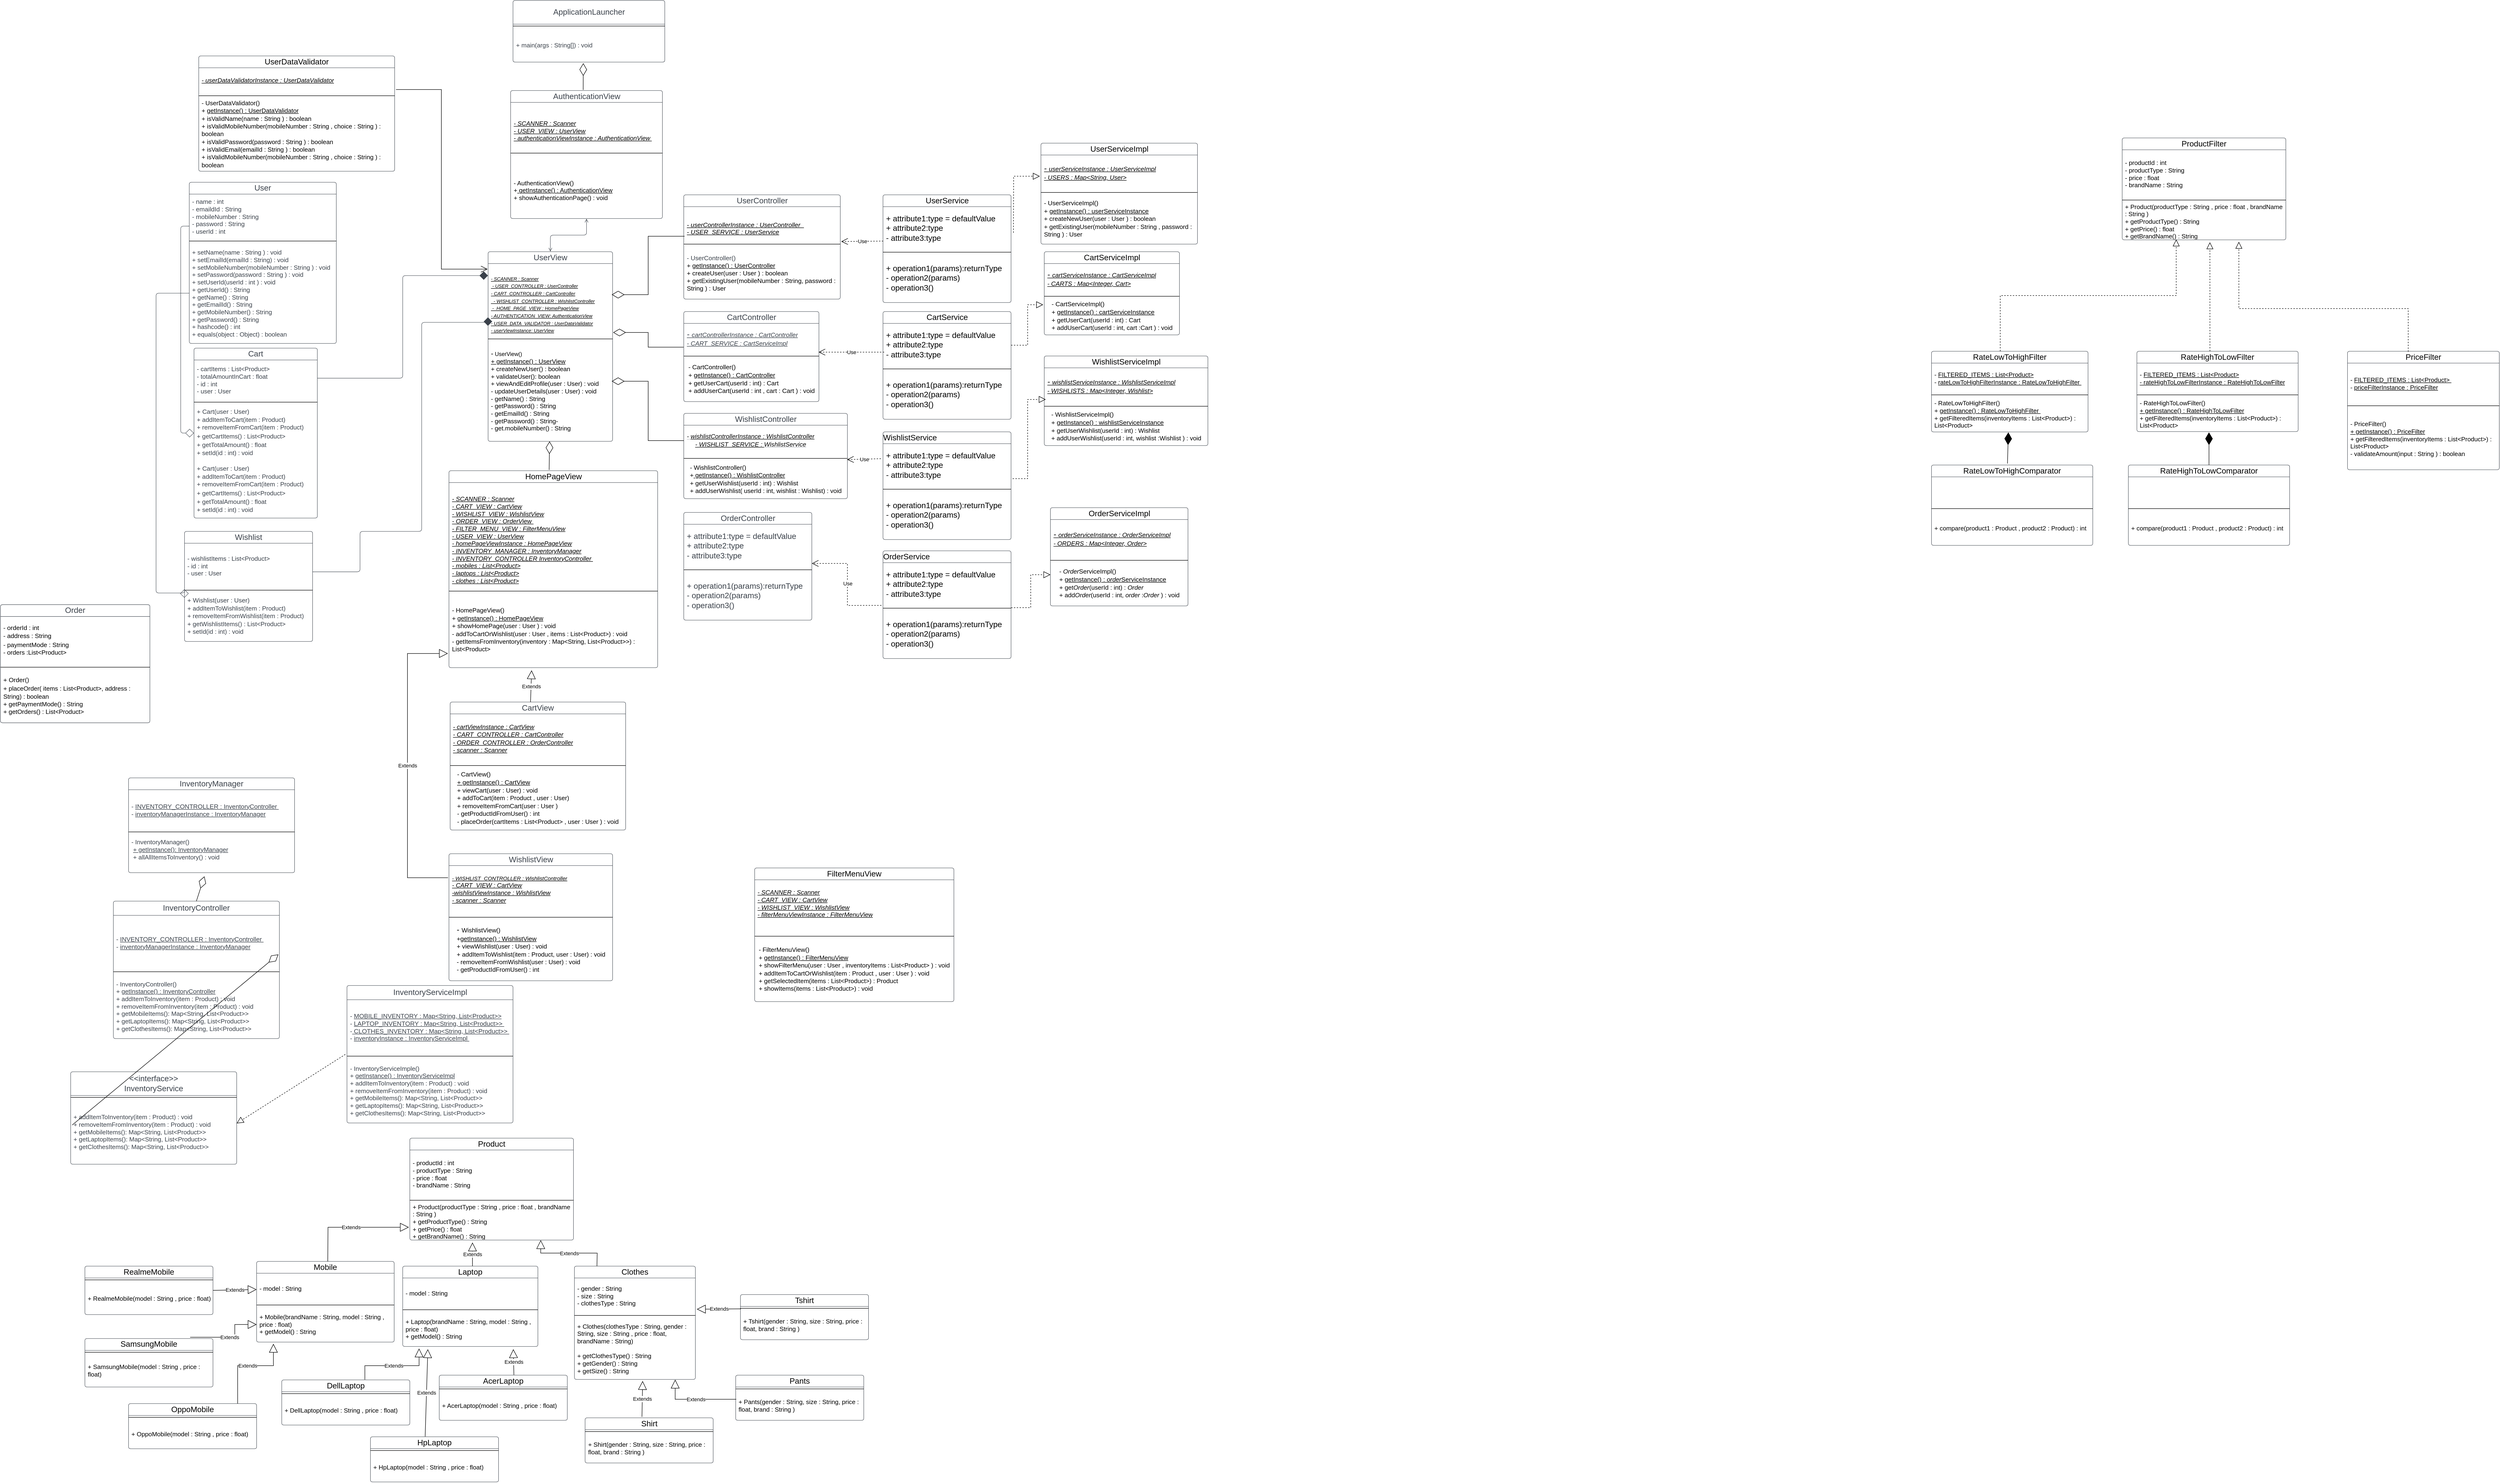 <mxfile version="22.1.4" type="github">
  <diagram id="C5RBs43oDa-KdzZeNtuy" name="Page-1">
    <mxGraphModel dx="5997" dy="5290" grid="1" gridSize="10" guides="1" tooltips="1" connect="1" arrows="1" fold="1" page="1" pageScale="1" pageWidth="827" pageHeight="1169" math="0" shadow="0">
      <root>
        <mxCell id="WIyWlLk6GJQsqaUBKTNV-0" />
        <mxCell id="WIyWlLk6GJQsqaUBKTNV-1" parent="WIyWlLk6GJQsqaUBKTNV-0" />
        <mxCell id="72njBxylXS5DjuqRFmT2-78" value="" style="endArrow=block;dashed=1;endFill=0;endSize=12;html=1;rounded=0;exitX=-0.01;exitY=1.003;exitDx=0;exitDy=0;exitPerimeter=0;entryX=1;entryY=0.371;entryDx=0;entryDy=0;entryPerimeter=0;" parent="WIyWlLk6GJQsqaUBKTNV-1" source="72njBxylXS5DjuqRFmT2-75" target="72njBxylXS5DjuqRFmT2-73" edge="1">
          <mxGeometry width="160" relative="1" as="geometry">
            <mxPoint x="-3445.5" y="-1985.828" as="sourcePoint" />
            <mxPoint x="-3605.5" y="-1985.828" as="targetPoint" />
          </mxGeometry>
        </mxCell>
        <mxCell id="7sSd0tKmP4TyFzPP-oEi-8" value="&lt;div style=&quot;&quot;&gt;&lt;span style=&quot;background-color: initial;&quot;&gt;User&lt;/span&gt;&lt;/div&gt;" style="html=1;overflow=block;blockSpacing=1;swimlane;childLayout=stackLayout;horizontal=1;horizontalStack=0;resizeParent=1;resizeParentMax=0;resizeLast=0;collapsible=0;fontStyle=0;marginBottom=0;swimlaneFillColor=#ffffff;startSize=25;whiteSpace=wrap;fontSize=16.7;fontColor=#3a414a;align=center;spacing=0;strokeColor=#3a414a;strokeOpacity=100;rounded=1;absoluteArcSize=1;arcSize=9;strokeWidth=0.8;" parent="WIyWlLk6GJQsqaUBKTNV-1" vertex="1">
          <mxGeometry x="-4500" y="-3946.5" width="310" height="340" as="geometry" />
        </mxCell>
        <mxCell id="7sSd0tKmP4TyFzPP-oEi-9" value="- name : int&#xa;- emaildId : String&#xa;- mobileNumber : String&#xa;- password : String&#xa;- userId : int" style="part=1;html=1;resizeHeight=0;strokeColor=none;fillColor=none;align=left;verticalAlign=middle;spacingLeft=4;spacingRight=4;overflow=hidden;rotatable=0;points=[[0,0.5],[1,0.5]];portConstraint=eastwest;swimlaneFillColor=#ffffff;strokeOpacity=100;whiteSpace=wrap;fontSize=13.3;fontColor=#3a414a;" parent="7sSd0tKmP4TyFzPP-oEi-8" vertex="1">
          <mxGeometry y="25" width="310" height="95" as="geometry" />
        </mxCell>
        <mxCell id="7sSd0tKmP4TyFzPP-oEi-10" value="" style="line;strokeWidth=1;fillColor=none;align=left;verticalAlign=middle;spacingTop=-1;spacingLeft=3;spacingRight=3;rotatable=0;labelPosition=right;points=[];portConstraint=eastwest;" parent="7sSd0tKmP4TyFzPP-oEi-8" vertex="1">
          <mxGeometry y="120" width="310" height="8" as="geometry" />
        </mxCell>
        <mxCell id="7sSd0tKmP4TyFzPP-oEi-11" value="+ setName(name : String ) : void&#xa;+ setEmailId(emailId : String) : void&#xa;+ setMobileNumber(mobileNumber : String ) : void&#xa;+ setPassword(password : String ) : void&#xa;+ setUserId(userId : int ) : void&#xa;+ getUserId() : String&#xa;+ getName() : String&#xa;+ getEmailId() : String&#xa;+ getMobileNumber() : String&#xa;+ getPassword() : String&#xa;+ hashcode() : int&#xa;+ equals(object : Object) : boolean" style="part=1;html=1;resizeHeight=0;strokeColor=none;fillColor=none;align=left;verticalAlign=middle;spacingLeft=4;spacingRight=4;overflow=hidden;rotatable=0;points=[[0,0.5],[1,0.5]];portConstraint=eastwest;swimlaneFillColor=#ffffff;strokeOpacity=100;whiteSpace=wrap;fontSize=13.1;fontColor=#3a414a;" parent="7sSd0tKmP4TyFzPP-oEi-8" vertex="1">
          <mxGeometry y="128" width="310" height="212" as="geometry" />
        </mxCell>
        <mxCell id="7sSd0tKmP4TyFzPP-oEi-12" value="Cart" style="html=1;overflow=block;blockSpacing=1;swimlane;childLayout=stackLayout;horizontal=1;horizontalStack=0;resizeParent=1;resizeParentMax=0;resizeLast=0;collapsible=0;fontStyle=0;marginBottom=0;swimlaneFillColor=#ffffff;startSize=25;whiteSpace=wrap;fontSize=16.7;fontColor=#3a414a;align=center;spacing=0;strokeColor=#3a414a;strokeOpacity=100;rounded=1;absoluteArcSize=1;arcSize=9;strokeWidth=0.8;" parent="WIyWlLk6GJQsqaUBKTNV-1" vertex="1">
          <mxGeometry x="-4490" y="-3596.62" width="260" height="358.5" as="geometry" />
        </mxCell>
        <mxCell id="7sSd0tKmP4TyFzPP-oEi-13" value="- cartItems :  List&amp;lt;Product&amp;gt; &#xa;- totalAmountInCart : float &#xa;- id : int&#xa;- user : User" style="part=1;html=1;resizeHeight=0;strokeColor=none;fillColor=none;align=left;verticalAlign=middle;spacingLeft=4;spacingRight=4;overflow=hidden;rotatable=0;points=[[0,0.5],[1,0.5]];portConstraint=eastwest;swimlaneFillColor=#ffffff;strokeOpacity=100;whiteSpace=wrap;fontSize=13.1;fontColor=#3a414a;" parent="7sSd0tKmP4TyFzPP-oEi-12" vertex="1">
          <mxGeometry y="25" width="260" height="85" as="geometry" />
        </mxCell>
        <mxCell id="7sSd0tKmP4TyFzPP-oEi-14" value="" style="line;strokeWidth=1;fillColor=none;align=left;verticalAlign=middle;spacingTop=-1;spacingLeft=3;spacingRight=3;rotatable=0;labelPosition=right;points=[];portConstraint=eastwest;" parent="7sSd0tKmP4TyFzPP-oEi-12" vertex="1">
          <mxGeometry y="110" width="260" height="8" as="geometry" />
        </mxCell>
        <mxCell id="72njBxylXS5DjuqRFmT2-98" value="&lt;div style=&quot;display: flex; justify-content: center; align-items: baseline; font-size: 0px; line-height: 1.25; margin-top: -2px;&quot;&gt;&lt;span&gt;&lt;span style=&quot;font-size:13.3px;color:#3a414a;&quot;&gt;+ Cart(user : User) &lt;br&gt;&lt;/span&gt;&lt;span style=&quot;font-size:13.1px;color:#3a414a;&quot;&gt;+ addItemToCart(item : Product)&lt;br&gt;+ removeItemFromCart(item : Product)&lt;br&gt;+ getCartItems() : List&amp;lt;Product&amp;gt; &lt;/span&gt;&lt;span style=&quot;font-size:16.7px;color:#3a414a;&quot;&gt;&lt;br&gt;&lt;/span&gt;&lt;span style=&quot;font-size:13.1px;color:#3a414a;&quot;&gt;+ getTotalAmount() : float&lt;br&gt;+ setId(id : int) : void&lt;/span&gt;&lt;/span&gt;&lt;/div&gt;" style="part=1;html=1;resizeHeight=0;strokeColor=none;fillColor=none;align=left;verticalAlign=middle;spacingLeft=4;spacingRight=4;overflow=hidden;rotatable=0;points=[[0,0.5],[1,0.5]];portConstraint=eastwest;swimlaneFillColor=#ffffff;strokeOpacity=100;whiteSpace=wrap;fontSize=13.3;fontColor=#3a414a;" parent="7sSd0tKmP4TyFzPP-oEi-12" vertex="1">
          <mxGeometry y="118" width="260" height="120.25" as="geometry" />
        </mxCell>
        <mxCell id="7sSd0tKmP4TyFzPP-oEi-15" value="&lt;div style=&quot;display: flex; justify-content: center; align-items: baseline; font-size: 0px; line-height: 1.25; margin-top: -2px;&quot;&gt;&lt;span&gt;&lt;span style=&quot;font-size:13.3px;color:#3a414a;&quot;&gt;+ Cart(user : User) &lt;br&gt;&lt;/span&gt;&lt;span style=&quot;font-size:13.1px;color:#3a414a;&quot;&gt;+ addItemToCart(item : Product)&lt;br&gt;+ removeItemFromCart(item : Product)&lt;br&gt;+ getCartItems() : List&amp;lt;Product&amp;gt; &lt;/span&gt;&lt;span style=&quot;font-size:16.7px;color:#3a414a;&quot;&gt;&lt;br&gt;&lt;/span&gt;&lt;span style=&quot;font-size:13.1px;color:#3a414a;&quot;&gt;+ getTotalAmount() : float&lt;br&gt;+ setId(id : int) : void&lt;/span&gt;&lt;/span&gt;&lt;/div&gt;" style="part=1;html=1;resizeHeight=0;strokeColor=none;fillColor=none;align=left;verticalAlign=middle;spacingLeft=4;spacingRight=4;overflow=hidden;rotatable=0;points=[[0,0.5],[1,0.5]];portConstraint=eastwest;swimlaneFillColor=#ffffff;strokeOpacity=100;whiteSpace=wrap;fontSize=13.3;fontColor=#3a414a;" parent="7sSd0tKmP4TyFzPP-oEi-12" vertex="1">
          <mxGeometry y="238.25" width="260" height="120.25" as="geometry" />
        </mxCell>
        <mxCell id="7sSd0tKmP4TyFzPP-oEi-16" value="Wishlist" style="html=1;overflow=block;blockSpacing=1;swimlane;childLayout=stackLayout;horizontal=1;horizontalStack=0;resizeParent=1;resizeParentMax=0;resizeLast=0;collapsible=0;fontStyle=0;marginBottom=0;swimlaneFillColor=#ffffff;startSize=25;whiteSpace=wrap;fontSize=16.7;fontColor=#3a414a;align=center;spacing=0;strokeColor=#3a414a;strokeOpacity=100;rounded=1;absoluteArcSize=1;arcSize=9;strokeWidth=0.8;" parent="WIyWlLk6GJQsqaUBKTNV-1" vertex="1">
          <mxGeometry x="-4510" y="-3210" width="270" height="232.25" as="geometry" />
        </mxCell>
        <mxCell id="7sSd0tKmP4TyFzPP-oEi-17" value="- wishlistItems :  List&amp;lt;Product&amp;gt; &#xa;- id : int&#xa;- user : User" style="part=1;html=1;resizeHeight=0;strokeColor=none;fillColor=none;align=left;verticalAlign=middle;spacingLeft=4;spacingRight=4;overflow=hidden;rotatable=0;points=[[0,0.5],[1,0.5]];portConstraint=eastwest;swimlaneFillColor=#ffffff;strokeOpacity=100;whiteSpace=wrap;fontSize=13.1;fontColor=#3a414a;" parent="7sSd0tKmP4TyFzPP-oEi-16" vertex="1">
          <mxGeometry y="25" width="270" height="95" as="geometry" />
        </mxCell>
        <mxCell id="7sSd0tKmP4TyFzPP-oEi-18" value="" style="line;strokeWidth=1;fillColor=none;align=left;verticalAlign=middle;spacingTop=-1;spacingLeft=3;spacingRight=3;rotatable=0;labelPosition=right;points=[];portConstraint=eastwest;" parent="7sSd0tKmP4TyFzPP-oEi-16" vertex="1">
          <mxGeometry y="120" width="270" height="8" as="geometry" />
        </mxCell>
        <mxCell id="7sSd0tKmP4TyFzPP-oEi-19" value="&lt;div style=&quot;display: flex; justify-content: center; align-items: baseline; font-size: 0px; line-height: 1.25; margin-top: -2px;&quot;&gt;&lt;span&gt;&lt;span style=&quot;font-size:13.3px;color:#3a414a;&quot;&gt;+ Wishlist(user : User) &lt;br&gt;&lt;/span&gt;&lt;span style=&quot;font-size:13.1px;color:#3a414a;&quot;&gt;+ addItemToWishlist(item : Product)&lt;br&gt;+ removeItemFromWishlist(item : Product)&lt;br&gt;+ getWishlistItems() : List&amp;lt;Product&amp;gt; &lt;br&gt;+ setId(id : int) : void&lt;/span&gt;&lt;/span&gt;&lt;/div&gt;" style="part=1;html=1;resizeHeight=0;strokeColor=none;fillColor=none;align=left;verticalAlign=middle;spacingLeft=4;spacingRight=4;overflow=hidden;rotatable=0;points=[[0,0.5],[1,0.5]];portConstraint=eastwest;swimlaneFillColor=#ffffff;strokeOpacity=100;whiteSpace=wrap;fontSize=13.3;fontColor=#3a414a;" parent="7sSd0tKmP4TyFzPP-oEi-16" vertex="1">
          <mxGeometry y="128" width="270" height="104.25" as="geometry" />
        </mxCell>
        <mxCell id="7sSd0tKmP4TyFzPP-oEi-20" value="Order" style="html=1;overflow=block;blockSpacing=1;swimlane;childLayout=stackLayout;horizontal=1;horizontalStack=0;resizeParent=1;resizeParentMax=0;resizeLast=0;collapsible=0;fontStyle=0;marginBottom=0;swimlaneFillColor=#ffffff;startSize=25;whiteSpace=wrap;fontSize=16.7;fontColor=#3a414a;align=center;spacing=0;strokeColor=#3a414a;strokeOpacity=100;rounded=1;absoluteArcSize=1;arcSize=9;strokeWidth=0.8;" parent="WIyWlLk6GJQsqaUBKTNV-1" vertex="1">
          <mxGeometry x="-4898" y="-3055.44" width="315" height="249.25" as="geometry" />
        </mxCell>
        <mxCell id="7sSd0tKmP4TyFzPP-oEi-21" value="&lt;div style=&quot;display: flex; justify-content: center; align-items: baseline; font-size: 0px; line-height: 1.25; margin-top: -2px;&quot;&gt;&lt;span&gt;&lt;span style=&quot;font-size:13.3px;&quot;&gt;- orderId : int&lt;br&gt;- address : String&lt;br&gt;- paymentMode : String&lt;/span&gt;&lt;span style=&quot;font-size:15px;&quot;&gt;&lt;br&gt;&lt;/span&gt;&lt;span style=&quot;font-size:13.1px;&quot;&gt;- orders :List&amp;lt;Product&amp;gt; &lt;/span&gt;&lt;/span&gt;&lt;/div&gt;" style="part=1;html=1;resizeHeight=0;strokeColor=none;fillColor=none;align=left;verticalAlign=middle;spacingLeft=4;spacingRight=4;overflow=hidden;rotatable=0;points=[[0,0.5],[1,0.5]];portConstraint=eastwest;swimlaneFillColor=#ffffff;strokeOpacity=100;whiteSpace=wrap;fontSize=13.3;" parent="7sSd0tKmP4TyFzPP-oEi-20" vertex="1">
          <mxGeometry y="25" width="315" height="103" as="geometry" />
        </mxCell>
        <mxCell id="7sSd0tKmP4TyFzPP-oEi-22" value="" style="line;strokeWidth=1;fillColor=none;align=left;verticalAlign=middle;spacingTop=-1;spacingLeft=3;spacingRight=3;rotatable=0;labelPosition=right;points=[];portConstraint=eastwest;" parent="7sSd0tKmP4TyFzPP-oEi-20" vertex="1">
          <mxGeometry y="128" width="315" height="8" as="geometry" />
        </mxCell>
        <mxCell id="7sSd0tKmP4TyFzPP-oEi-23" value="&lt;div style=&quot;display: flex; justify-content: center; align-items: baseline; font-size: 0px; line-height: 1.25; margin-top: -2px;&quot;&gt;&lt;span&gt;&lt;span style=&quot;font-size:13.3px;&quot;&gt;+ Order()&lt;/span&gt;&lt;span style=&quot;font-size:16.7px;&quot;&gt;&lt;br&gt;&lt;/span&gt;&lt;span style=&quot;font-size:13.1px;&quot;&gt;+ placeOrder( items :  List&amp;lt;Product&amp;gt;, address : String) : boolean&lt;br&gt;+ getPaymentMode() : String&lt;br&gt;+ getOrders() : List&amp;lt;Product&amp;gt; &lt;/span&gt;&lt;/span&gt;&lt;/div&gt;" style="part=1;resizeHeight=0;strokeColor=none;fillColor=none;align=left;verticalAlign=middle;spacingLeft=4;spacingRight=4;rotatable=0;points=[[0,0.5],[1,0.5]];portConstraint=eastwest;swimlaneFillColor=#ffffff;strokeOpacity=100;whiteSpace=wrap;overflow=block;blockSpacing=1;html=1;fontSize=13;" parent="7sSd0tKmP4TyFzPP-oEi-20" vertex="1">
          <mxGeometry y="136" width="315" height="113.25" as="geometry" />
        </mxCell>
        <mxCell id="7sSd0tKmP4TyFzPP-oEi-24" value="AuthenticationView" style="html=1;overflow=block;blockSpacing=1;swimlane;childLayout=stackLayout;horizontal=1;horizontalStack=0;resizeParent=1;resizeParentMax=0;resizeLast=0;collapsible=0;fontStyle=0;marginBottom=0;swimlaneFillColor=#ffffff;startSize=25;whiteSpace=wrap;fontSize=16.7;fontColor=#3a414a;align=center;spacing=0;strokeColor=#3a414a;strokeOpacity=100;rounded=1;absoluteArcSize=1;arcSize=9;strokeWidth=0.8;" parent="WIyWlLk6GJQsqaUBKTNV-1" vertex="1">
          <mxGeometry x="-3822.5" y="-4140" width="320" height="270" as="geometry" />
        </mxCell>
        <mxCell id="7sSd0tKmP4TyFzPP-oEi-25" value="&lt;br&gt;&lt;span data-lucid-content=&quot;{&amp;quot;t&amp;quot;:&amp;quot;- SCANNER : Scanner\n- USER_VIEW : UserView\n- authenticationViewInstance : AuthenticationView &amp;quot;,&amp;quot;m&amp;quot;:[{&amp;quot;s&amp;quot;:0,&amp;quot;n&amp;quot;:&amp;quot;s&amp;quot;,&amp;quot;v&amp;quot;:17.422,&amp;quot;e&amp;quot;:93},{&amp;quot;s&amp;quot;:2,&amp;quot;n&amp;quot;:&amp;quot;i&amp;quot;,&amp;quot;v&amp;quot;:true,&amp;quot;e&amp;quot;:20},{&amp;quot;s&amp;quot;:22,&amp;quot;n&amp;quot;:&amp;quot;i&amp;quot;,&amp;quot;v&amp;quot;:true,&amp;quot;e&amp;quot;:34},{&amp;quot;s&amp;quot;:42,&amp;quot;n&amp;quot;:&amp;quot;i&amp;quot;,&amp;quot;v&amp;quot;:true,&amp;quot;e&amp;quot;:43},{&amp;quot;s&amp;quot;:43,&amp;quot;n&amp;quot;:&amp;quot;i&amp;quot;,&amp;quot;v&amp;quot;:true,&amp;quot;e&amp;quot;:74},{&amp;quot;s&amp;quot;:0,&amp;quot;n&amp;quot;:&amp;quot;u&amp;quot;,&amp;quot;v&amp;quot;:true,&amp;quot;e&amp;quot;:93}]}&quot; data-lucid-type=&quot;application/vnd.lucid.text&quot;&gt;&lt;span style=&quot;text-decoration:underline;font-size:13.067px;&quot;&gt;- &lt;/span&gt;&lt;span style=&quot;font-style:italic;text-decoration:underline;font-size:13.067px;&quot;&gt;SCANNER : Scanner&lt;br&gt;&lt;/span&gt;&lt;span style=&quot;text-decoration:underline;font-size:13.067px;&quot;&gt;- &lt;/span&gt;&lt;span style=&quot;font-style:italic;text-decoration:underline;font-size:13.067px;&quot;&gt;USER_VIEW : &lt;/span&gt;&lt;span style=&quot;text-decoration:underline;font-size:13.067px;&quot;&gt;UserView&lt;/span&gt;&lt;span style=&quot;font-style:italic;text-decoration:underline;font-size:13.067px;&quot;&gt;&lt;br&gt;&lt;/span&gt;&lt;span style=&quot;font-style:italic;text-decoration:underline;font-size:13.067px;&quot;&gt;- authenticationViewInstance : &lt;/span&gt;&lt;span style=&quot;text-decoration:underline;font-size:13.067px;&quot;&gt;AuthenticationView&amp;nbsp;&lt;/span&gt;&lt;/span&gt;&lt;br&gt;" style="part=1;html=1;resizeHeight=0;strokeColor=none;fillColor=none;align=left;verticalAlign=middle;spacingLeft=4;spacingRight=4;overflow=hidden;rotatable=0;points=[[0,0.5],[1,0.5]];portConstraint=eastwest;swimlaneFillColor=#ffffff;strokeOpacity=100;whiteSpace=wrap;fontSize=13.1;fontStyle=6;" parent="7sSd0tKmP4TyFzPP-oEi-24" vertex="1">
          <mxGeometry y="25" width="320" height="103" as="geometry" />
        </mxCell>
        <mxCell id="7sSd0tKmP4TyFzPP-oEi-26" value="" style="line;strokeWidth=1;fillColor=none;align=left;verticalAlign=middle;spacingTop=-1;spacingLeft=3;spacingRight=3;rotatable=0;labelPosition=right;points=[];portConstraint=eastwest;" parent="7sSd0tKmP4TyFzPP-oEi-24" vertex="1">
          <mxGeometry y="128" width="320" height="8" as="geometry" />
        </mxCell>
        <mxCell id="7sSd0tKmP4TyFzPP-oEi-27" value="&lt;br&gt;&lt;span data-lucid-content=&quot;{&amp;quot;t&amp;quot;:&amp;quot;- AuthenticationView()\n+ getInstance() : AuthenticationView \n+ showAuthenticationPage() : void&amp;quot;,&amp;quot;m&amp;quot;:[{&amp;quot;s&amp;quot;:0,&amp;quot;n&amp;quot;:&amp;quot;s&amp;quot;,&amp;quot;v&amp;quot;:17.422,&amp;quot;e&amp;quot;:94},{&amp;quot;s&amp;quot;:23,&amp;quot;n&amp;quot;:&amp;quot;u&amp;quot;,&amp;quot;v&amp;quot;:true,&amp;quot;e&amp;quot;:60}]}&quot; data-lucid-type=&quot;application/vnd.lucid.text&quot;&gt;&lt;span style=&quot;font-size:13.067px;&quot;&gt;- AuthenticationView()&lt;br&gt;&lt;/span&gt;&lt;span style=&quot;font-size: 13.067px;&quot;&gt;+&lt;/span&gt;&lt;span style=&quot;text-decoration:underline;font-size:13.067px;&quot;&gt; getInstance() : AuthenticationView &lt;/span&gt;&lt;span style=&quot;font-size:13.067px;&quot;&gt;&lt;br&gt;&lt;/span&gt;&lt;span style=&quot;font-size:13.067px;&quot;&gt;+ showAuthenticationPage() : void&lt;/span&gt;&lt;/span&gt;&lt;br&gt;" style="part=1;resizeHeight=0;strokeColor=none;fillColor=none;align=left;verticalAlign=middle;spacingLeft=4;spacingRight=4;rotatable=0;points=[[0,0.5],[1,0.5]];portConstraint=eastwest;swimlaneFillColor=#ffffff;strokeOpacity=100;whiteSpace=wrap;overflow=block;blockSpacing=1;html=1;fontSize=13;" parent="7sSd0tKmP4TyFzPP-oEi-24" vertex="1">
          <mxGeometry y="136" width="320" height="134" as="geometry" />
        </mxCell>
        <mxCell id="7sSd0tKmP4TyFzPP-oEi-28" value="WishlistView" style="html=1;overflow=block;blockSpacing=1;swimlane;childLayout=stackLayout;horizontal=1;horizontalStack=0;resizeParent=1;resizeParentMax=0;resizeLast=0;collapsible=0;fontStyle=0;marginBottom=0;swimlaneFillColor=#ffffff;startSize=25;whiteSpace=wrap;fontSize=16.7;fontColor=#3a414a;align=center;spacing=0;strokeColor=#3a414a;strokeOpacity=100;rounded=1;absoluteArcSize=1;arcSize=9;strokeWidth=0.8;" parent="WIyWlLk6GJQsqaUBKTNV-1" vertex="1">
          <mxGeometry x="-3952.5" y="-2530" width="345" height="268" as="geometry" />
        </mxCell>
        <mxCell id="7sSd0tKmP4TyFzPP-oEi-29" value="&#xa;&lt;span data-lucid-content=&quot;{&amp;quot;t&amp;quot;:&amp;quot;- WISHLIST_CONTROLLER : WishlistController\n- CART_VIEW : CartView\n-wishlistViewInstance : WishlistView\n- scanner : Scanner  &amp;quot;,&amp;quot;m&amp;quot;:[{&amp;quot;s&amp;quot;:2,&amp;quot;n&amp;quot;:&amp;quot;i&amp;quot;,&amp;quot;v&amp;quot;:true,&amp;quot;e&amp;quot;:24},{&amp;quot;s&amp;quot;:45,&amp;quot;n&amp;quot;:&amp;quot;i&amp;quot;,&amp;quot;v&amp;quot;:true,&amp;quot;e&amp;quot;:57},{&amp;quot;s&amp;quot;:67,&amp;quot;n&amp;quot;:&amp;quot;i&amp;quot;,&amp;quot;v&amp;quot;:true,&amp;quot;e&amp;quot;:90},{&amp;quot;s&amp;quot;:42,&amp;quot;n&amp;quot;:&amp;quot;s&amp;quot;,&amp;quot;v&amp;quot;:17.422,&amp;quot;e&amp;quot;:124},{&amp;quot;s&amp;quot;:2,&amp;quot;n&amp;quot;:&amp;quot;u&amp;quot;,&amp;quot;v&amp;quot;:true,&amp;quot;e&amp;quot;:43},{&amp;quot;s&amp;quot;:45,&amp;quot;n&amp;quot;:&amp;quot;u&amp;quot;,&amp;quot;v&amp;quot;:true,&amp;quot;e&amp;quot;:66},{&amp;quot;s&amp;quot;:67,&amp;quot;n&amp;quot;:&amp;quot;u&amp;quot;,&amp;quot;v&amp;quot;:true,&amp;quot;e&amp;quot;:102},{&amp;quot;s&amp;quot;:0,&amp;quot;n&amp;quot;:&amp;quot;s&amp;quot;,&amp;quot;v&amp;quot;:15.2,&amp;quot;e&amp;quot;:42}]}&quot; data-lucid-type=&quot;application/vnd.lucid.text&quot;&gt;&lt;span style=&quot;font-size:11.4px;&quot;&gt;- &lt;/span&gt;&lt;span style=&quot;font-style:italic;text-decoration:underline;font-size:11.4px;&quot;&gt;WISHLIST_CONTROLLER : &lt;/span&gt;&lt;span style=&quot;text-decoration:underline;font-size:11.4px;&quot;&gt;WishlistController&lt;/span&gt;&lt;span style=&quot;text-decoration:underline;font-size:13.067px;&quot;&gt;&lt;br&gt;&lt;/span&gt;&lt;span style=&quot;font-size:13.067px;&quot;&gt;- &lt;/span&gt;&lt;span style=&quot;font-style:italic;text-decoration:underline;font-size:13.067px;&quot;&gt;CART_VIEW : &lt;/span&gt;&lt;span style=&quot;text-decoration:underline;font-size:13.067px;&quot;&gt;CartView&lt;br&gt;&lt;/span&gt;&lt;span style=&quot;font-size:13.067px;&quot;&gt;-&lt;/span&gt;&lt;span style=&quot;font-style:italic;text-decoration:underline;font-size:13.067px;&quot;&gt;wishlistViewInstance : &lt;/span&gt;&lt;span style=&quot;text-decoration:underline;font-size:13.067px;&quot;&gt;WishlistView&lt;/span&gt;&lt;span style=&quot;font-size:13.067px;&quot;&gt;&lt;br&gt;&lt;/span&gt;&lt;span style=&quot;font-size:13.067px;&quot;&gt;- scanner : Scanner  &lt;/span&gt;&lt;/span&gt;&#xa;&#xa;" style="part=1;html=1;resizeHeight=0;strokeColor=none;fillColor=none;align=left;verticalAlign=middle;spacingLeft=4;spacingRight=4;overflow=hidden;rotatable=0;points=[[0,0.5],[1,0.5]];portConstraint=eastwest;swimlaneFillColor=#ffffff;strokeOpacity=100;whiteSpace=wrap;fontSize=13.1;fontStyle=6;" parent="7sSd0tKmP4TyFzPP-oEi-28" vertex="1">
          <mxGeometry y="25" width="345" height="105" as="geometry" />
        </mxCell>
        <mxCell id="7sSd0tKmP4TyFzPP-oEi-30" value="" style="line;strokeWidth=1;fillColor=none;align=left;verticalAlign=middle;spacingTop=-1;spacingLeft=3;spacingRight=3;rotatable=0;labelPosition=right;points=[];portConstraint=eastwest;" parent="7sSd0tKmP4TyFzPP-oEi-28" vertex="1">
          <mxGeometry y="130" width="345" height="8" as="geometry" />
        </mxCell>
        <mxCell id="7sSd0tKmP4TyFzPP-oEi-31" value="&lt;div style=&quot;display: flex; justify-content: center; align-items: baseline; font-size: 0px; line-height: 1.25; margin-top: -2px;&quot;&gt;&lt;span&gt;&lt;div style=&quot;&quot;&gt;&lt;span style=&quot;background-color: initial; font-size: 16.7px;&quot;&gt;- &lt;/span&gt;&lt;span style=&quot;background-color: initial; font-size: 13.1px;&quot;&gt;&lt;span style=&quot;font-size:13.1px;&quot;&gt;WishlistView()&lt;/span&gt;&lt;/span&gt;&lt;/div&gt;&lt;span style=&quot;font-size:13.1px;&quot;&gt;&lt;div style=&quot;&quot;&gt;&lt;span style=&quot;font-size: 13.1px; background-color: initial;&quot;&gt;+&lt;/span&gt;&lt;span style=&quot;font-size: 13.1px; background-color: initial; text-decoration-line: underline;&quot;&gt;getInstance() : WishlistView&lt;/span&gt;&lt;/div&gt;&lt;span style=&quot;font-size:13.1px;&quot;&gt;&lt;div style=&quot;&quot;&gt;&lt;span style=&quot;font-size: 13.1px; background-color: initial;&quot;&gt;+ viewWishlist(user : User) : void&lt;/span&gt;&lt;/div&gt;&lt;/span&gt;&lt;span style=&quot;font-size:13.1px;&quot;&gt;&lt;div style=&quot;&quot;&gt;&lt;span style=&quot;font-size: 13.1px; background-color: initial;&quot;&gt;+ addItemToWishlist(item : Product, user : User) : void&lt;/span&gt;&lt;/div&gt;&lt;div style=&quot;&quot;&gt;&lt;span style=&quot;font-size: 13.1px; background-color: initial;&quot;&gt;- removeItemFromWishlist(user : User) : void&lt;/span&gt;&lt;/div&gt;&lt;div style=&quot;&quot;&gt;&lt;span style=&quot;font-size: 13.1px; background-color: initial;&quot;&gt;- getProductIdFromUser() : int&lt;/span&gt;&lt;/div&gt;&lt;/span&gt;&lt;/span&gt;&lt;/span&gt;&lt;/div&gt;" style="part=1;resizeHeight=0;strokeColor=none;fillColor=none;align=left;verticalAlign=middle;spacingLeft=4;spacingRight=4;rotatable=0;points=[[0,0.5],[1,0.5]];portConstraint=eastwest;swimlaneFillColor=#ffffff;strokeOpacity=100;whiteSpace=wrap;overflow=block;blockSpacing=1;html=1;fontSize=13;" parent="7sSd0tKmP4TyFzPP-oEi-28" vertex="1">
          <mxGeometry y="138" width="345" height="130" as="geometry" />
        </mxCell>
        <mxCell id="7sSd0tKmP4TyFzPP-oEi-32" value="UserView" style="html=1;overflow=block;blockSpacing=1;swimlane;childLayout=stackLayout;horizontal=1;horizontalStack=0;resizeParent=1;resizeParentMax=0;resizeLast=0;collapsible=0;fontStyle=0;marginBottom=0;swimlaneFillColor=#ffffff;startSize=25;whiteSpace=wrap;fontSize=16.7;fontColor=#3a414a;align=center;spacing=0;strokeColor=#3a414a;strokeOpacity=100;rounded=1;absoluteArcSize=1;arcSize=9;strokeWidth=0.8;" parent="WIyWlLk6GJQsqaUBKTNV-1" vertex="1">
          <mxGeometry x="-3870" y="-3800" width="262.5" height="400" as="geometry" />
        </mxCell>
        <mxCell id="7sSd0tKmP4TyFzPP-oEi-33" value="&lt;font style=&quot;font-size: 10px;&quot;&gt;&lt;br&gt;&lt;span data-lucid-content=&quot;{&amp;quot;t&amp;quot;:&amp;quot;- SCANNER : Scanner  - USER_CONTROLLER :UserController \n- CART_CONTROLLER : CartController   - WISHLIST_CONTROLLER : WishlistController\n- ORDER_CONTROLLER : OrderController   - HOME_PAGE_VIEW  : HomePageView\n- AUTHENTICATION_VIEW:  AuthenticationView\n- USER_DATA_VALIDATOR : UserDataValidator \n- userViewInstance: UserView&amp;quot;,&amp;quot;m&amp;quot;:[{&amp;quot;s&amp;quot;:0,&amp;quot;n&amp;quot;:&amp;quot;s&amp;quot;,&amp;quot;v&amp;quot;:17.422,&amp;quot;e&amp;quot;:322},{&amp;quot;s&amp;quot;:2,&amp;quot;n&amp;quot;:&amp;quot;i&amp;quot;,&amp;quot;v&amp;quot;:true,&amp;quot;e&amp;quot;:12},{&amp;quot;s&amp;quot;:2,&amp;quot;n&amp;quot;:&amp;quot;u&amp;quot;,&amp;quot;v&amp;quot;:true,&amp;quot;e&amp;quot;:20},{&amp;quot;s&amp;quot;:23,&amp;quot;n&amp;quot;:&amp;quot;i&amp;quot;,&amp;quot;v&amp;quot;:true,&amp;quot;e&amp;quot;:39},{&amp;quot;s&amp;quot;:23,&amp;quot;n&amp;quot;:&amp;quot;u&amp;quot;,&amp;quot;v&amp;quot;:true,&amp;quot;e&amp;quot;:56},{&amp;quot;s&amp;quot;:55,&amp;quot;n&amp;quot;:&amp;quot;i&amp;quot;,&amp;quot;v&amp;quot;:true,&amp;quot;e&amp;quot;:76},{&amp;quot;s&amp;quot;:58,&amp;quot;n&amp;quot;:&amp;quot;u&amp;quot;,&amp;quot;v&amp;quot;:true,&amp;quot;e&amp;quot;:136},{&amp;quot;s&amp;quot;:136,&amp;quot;n&amp;quot;:&amp;quot;i&amp;quot;,&amp;quot;v&amp;quot;:true,&amp;quot;e&amp;quot;:157},{&amp;quot;s&amp;quot;:138,&amp;quot;n&amp;quot;:&amp;quot;u&amp;quot;,&amp;quot;v&amp;quot;:true,&amp;quot;e&amp;quot;:172},{&amp;quot;s&amp;quot;:177,&amp;quot;n&amp;quot;:&amp;quot;i&amp;quot;,&amp;quot;v&amp;quot;:true,&amp;quot;e&amp;quot;:195},{&amp;quot;s&amp;quot;:177,&amp;quot;n&amp;quot;:&amp;quot;u&amp;quot;,&amp;quot;v&amp;quot;:true,&amp;quot;e&amp;quot;:207},{&amp;quot;s&amp;quot;:210,&amp;quot;n&amp;quot;:&amp;quot;i&amp;quot;,&amp;quot;v&amp;quot;:true,&amp;quot;e&amp;quot;:232},{&amp;quot;s&amp;quot;:210,&amp;quot;n&amp;quot;:&amp;quot;u&amp;quot;,&amp;quot;v&amp;quot;:true,&amp;quot;e&amp;quot;:251},{&amp;quot;s&amp;quot;:251,&amp;quot;n&amp;quot;:&amp;quot;i&amp;quot;,&amp;quot;v&amp;quot;:true,&amp;quot;e&amp;quot;:273},{&amp;quot;s&amp;quot;:253,&amp;quot;n&amp;quot;:&amp;quot;u&amp;quot;,&amp;quot;v&amp;quot;:true,&amp;quot;e&amp;quot;:292},{&amp;quot;s&amp;quot;:296,&amp;quot;n&amp;quot;:&amp;quot;i&amp;quot;,&amp;quot;v&amp;quot;:true,&amp;quot;e&amp;quot;:312},{&amp;quot;s&amp;quot;:95,&amp;quot;n&amp;quot;:&amp;quot;i&amp;quot;,&amp;quot;v&amp;quot;:true,&amp;quot;e&amp;quot;:117}]}&quot; data-lucid-type=&quot;application/vnd.lucid.text&quot;&gt;- &lt;span style=&quot;font-style: italic; text-decoration: underline;&quot;&gt;SCANNER : &lt;/span&gt;&lt;span style=&quot;text-decoration: underline;&quot;&gt;Scanner &lt;br&gt;&lt;/span&gt; - &lt;span style=&quot;font-style: italic; text-decoration: underline;&quot;&gt;USER_CONTROLLER &lt;/span&gt;&lt;span style=&quot;text-decoration: underline;&quot;&gt;: UserController &lt;/span&gt;&lt;span style=&quot;font-style: italic; text-decoration: underline;&quot;&gt;&lt;br&gt;&lt;/span&gt;&lt;span style=&quot;font-style: italic;&quot;&gt;- &lt;/span&gt;&lt;span style=&quot;font-style: italic; text-decoration: underline;&quot;&gt;CART_CONTROLLER : &lt;/span&gt;&lt;span style=&quot;text-decoration: underline;&quot;&gt;CartController &lt;br&gt;&amp;nbsp; - &lt;/span&gt;&lt;span style=&quot;font-style: italic; text-decoration: underline;&quot;&gt;WISHLIST_CONTROLLER : &lt;/span&gt;&lt;span style=&quot;text-decoration: underline;&quot;&gt;WishlistController&lt;br&gt;&lt;/span&gt;&amp;nbsp;- &amp;nbsp;&lt;span style=&quot;font-style: italic; text-decoration: underline;&quot;&gt;HOME_PAGE_VIEW  : &lt;/span&gt;&lt;span style=&quot;text-decoration: underline;&quot;&gt;HomePageView&lt;/span&gt;&lt;br&gt;- &lt;span style=&quot;font-style: italic; text-decoration: underline;&quot;&gt;AUTHENTICATION_VIEW:  &lt;/span&gt;&lt;span style=&quot;text-decoration: underline;&quot;&gt;AuthenticationView&lt;br&gt;&lt;/span&gt;&lt;span style=&quot;font-style: italic;&quot;&gt;- &lt;/span&gt;&lt;span style=&quot;font-style: italic; text-decoration: underline;&quot;&gt;USER_DATA_VALIDATOR &lt;/span&gt;&lt;span style=&quot;text-decoration: underline;&quot;&gt;: UserDataValidator&lt;/span&gt; &lt;br&gt;- &lt;span style=&quot;font-style: italic;&quot;&gt;userViewInstance&lt;/span&gt;: UserView&lt;/span&gt;&lt;br&gt;&lt;/font&gt;" style="part=1;html=1;resizeHeight=0;strokeColor=none;fillColor=none;align=left;verticalAlign=middle;spacingLeft=4;spacingRight=4;overflow=hidden;rotatable=0;points=[[0,0.5],[1,0.5]];portConstraint=eastwest;swimlaneFillColor=#ffffff;strokeOpacity=100;whiteSpace=wrap;fontSize=13.1;fontStyle=6;" parent="7sSd0tKmP4TyFzPP-oEi-32" vertex="1">
          <mxGeometry y="25" width="262.5" height="155" as="geometry" />
        </mxCell>
        <mxCell id="7sSd0tKmP4TyFzPP-oEi-34" value="" style="line;strokeWidth=1;fillColor=none;align=left;verticalAlign=middle;spacingTop=-1;spacingLeft=3;spacingRight=3;rotatable=0;labelPosition=right;points=[];portConstraint=eastwest;" parent="7sSd0tKmP4TyFzPP-oEi-32" vertex="1">
          <mxGeometry y="180" width="262.5" height="8" as="geometry" />
        </mxCell>
        <mxCell id="7sSd0tKmP4TyFzPP-oEi-35" value="&#xa;&lt;span data-lucid-content=&quot;{&amp;quot;t&amp;quot;:&amp;quot;- UserView()\n+ getInstance() : UserView\n+ createNewUser() : boolean \n+ validateUser(): boolean \n+ viewAndEditProfile(user : User) : void\n- updateUserDetails(user : User) : void\n- getName() : String\n- getPassword() : String\n- getEmailId() : String\n- getPassword() : String- \n- get.mobileNumber() : String&amp;quot;,&amp;quot;m&amp;quot;:[{&amp;quot;s&amp;quot;:13,&amp;quot;n&amp;quot;:&amp;quot;u&amp;quot;,&amp;quot;v&amp;quot;:true,&amp;quot;e&amp;quot;:40},{&amp;quot;s&amp;quot;:40,&amp;quot;n&amp;quot;:&amp;quot;s&amp;quot;,&amp;quot;v&amp;quot;:17.422,&amp;quot;e&amp;quot;:303},{&amp;quot;s&amp;quot;:198,&amp;quot;n&amp;quot;:&amp;quot;fc&amp;quot;,&amp;quot;v&amp;quot;:&amp;quot;Regular&amp;quot;,&amp;quot;e&amp;quot;:303},{&amp;quot;s&amp;quot;:198,&amp;quot;n&amp;quot;:&amp;quot;fid&amp;quot;,&amp;quot;v&amp;quot;:2,&amp;quot;e&amp;quot;:303},{&amp;quot;s&amp;quot;:0,&amp;quot;n&amp;quot;:&amp;quot;s&amp;quot;,&amp;quot;v&amp;quot;:20.0,&amp;quot;e&amp;quot;:1},{&amp;quot;s&amp;quot;:1,&amp;quot;n&amp;quot;:&amp;quot;s&amp;quot;,&amp;quot;v&amp;quot;:15.556,&amp;quot;e&amp;quot;:13},{&amp;quot;s&amp;quot;:13,&amp;quot;n&amp;quot;:&amp;quot;s&amp;quot;,&amp;quot;v&amp;quot;:17.778,&amp;quot;e&amp;quot;:40}]}&quot; data-lucid-type=&quot;application/vnd.lucid.text&quot;&gt;&lt;span style=&quot;font-size:15.0px;&quot;&gt;-&lt;/span&gt;&lt;span style=&quot;font-size:11.667px;&quot;&gt; UserView()&lt;br&gt;&lt;/span&gt;&lt;span style=&quot;text-decoration:underline;font-size:13.333px;&quot;&gt;+ getInstance() : UserView&lt;br&gt;&lt;/span&gt;&lt;span style=&quot;font-size:13.067px;&quot;&gt;+ createNewUser() : boolean &lt;br&gt;&lt;/span&gt;&lt;span style=&quot;font-size:13.067px;&quot;&gt;+ validateUser(): boolean &lt;br&gt;&lt;/span&gt;&lt;span style=&quot;font-size:13.067px;&quot;&gt;+ viewAndEditProfile(user : User) : void&lt;br&gt;&lt;/span&gt;&lt;span style=&quot;font-size:13.067px;&quot;&gt;- updateUserDetails(user : User) : void&lt;br&gt;&lt;/span&gt;&lt;span style=&quot;font-size:13.067px;&quot;&gt;- getName() : String&lt;br&gt;&lt;/span&gt;&lt;span style=&quot;font-size:13.067px;&quot;&gt;- getPassword() : String&lt;br&gt;&lt;/span&gt;&lt;span style=&quot;font-size:13.067px;&quot;&gt;- getEmailId() : String&lt;br&gt;&lt;/span&gt;&lt;span style=&quot;font-size:13.067px;&quot;&gt;- getPassword() : String- &lt;br&gt;&lt;/span&gt;&lt;span style=&quot;font-size:13.067px;&quot;&gt;- get.mobileNumber() : String&lt;/span&gt;&lt;/span&gt;&#xa;&#xa;" style="part=1;resizeHeight=0;strokeColor=none;fillColor=none;align=left;verticalAlign=middle;spacingLeft=4;spacingRight=4;rotatable=0;points=[[0,0.5],[1,0.5]];portConstraint=eastwest;swimlaneFillColor=#ffffff;strokeOpacity=100;whiteSpace=wrap;overflow=block;blockSpacing=1;html=1;fontSize=13;" parent="7sSd0tKmP4TyFzPP-oEi-32" vertex="1">
          <mxGeometry y="188" width="262.5" height="212" as="geometry" />
        </mxCell>
        <mxCell id="7sSd0tKmP4TyFzPP-oEi-36" value="CartView" style="html=1;overflow=block;blockSpacing=1;swimlane;childLayout=stackLayout;horizontal=1;horizontalStack=0;resizeParent=1;resizeParentMax=0;resizeLast=0;collapsible=0;fontStyle=0;marginBottom=0;swimlaneFillColor=#ffffff;startSize=25;whiteSpace=wrap;fontSize=16.7;fontColor=#3a414a;align=center;spacing=0;strokeColor=#3a414a;strokeOpacity=100;rounded=1;absoluteArcSize=1;arcSize=9;strokeWidth=0.8;" parent="WIyWlLk6GJQsqaUBKTNV-1" vertex="1">
          <mxGeometry x="-3950" y="-2850" width="370" height="270" as="geometry" />
        </mxCell>
        <mxCell id="7sSd0tKmP4TyFzPP-oEi-37" value="&lt;div style=&quot;display: flex; justify-content: center; align-items: baseline; font-size: 0px; line-height: 1.25; margin-top: -2px;&quot;&gt;&lt;span&gt;&lt;span style=&quot;font-size:13.1px;font-style: italic;&quot;&gt;- cartViewInstance : &lt;/span&gt;&lt;span style=&quot;font-size:13.1px;&quot;&gt;CartView &lt;/span&gt;&lt;span style=&quot;font-size:13.1px;font-style: italic;&quot;&gt;&lt;br&gt;&lt;/span&gt;&lt;span style=&quot;font-size:13.1px;font-style: italic;text-decoration: underline;&quot;&gt;- CART_CONTROLLER : &lt;/span&gt;&lt;span style=&quot;font-size:13.1px;text-decoration: underline;&quot;&gt;CartController &lt;/span&gt;&lt;span style=&quot;font-size:13.1px;&quot;&gt;&lt;span style=&quot;font-size:13.1px;&quot;&gt;&lt;br&gt;&lt;/span&gt;&lt;span style=&quot;font-size:13.1px;text-decoration: underline;&quot;&gt;&lt;span style=&quot;font-size:13.1px;text-decoration: underline;&quot;&gt;- &lt;/span&gt;&lt;span style=&quot;font-size:13.1px;font-style: italic;text-decoration: underline;&quot;&gt;ORDER_CONTROLLER : &lt;/span&gt;OrderController&lt;/span&gt;&lt;span style=&quot;font-size:13.1px;font-style: italic;&quot;&gt;&lt;br&gt;&lt;/span&gt;- scanner : Scanner&lt;/span&gt;&lt;/span&gt;&lt;/div&gt;" style="part=1;html=1;resizeHeight=0;strokeColor=none;fillColor=none;align=left;verticalAlign=middle;spacingLeft=4;spacingRight=4;overflow=hidden;rotatable=0;points=[[0,0.5],[1,0.5]];portConstraint=eastwest;swimlaneFillColor=#ffffff;strokeOpacity=100;whiteSpace=wrap;fontSize=13.1;fontStyle=6;" parent="7sSd0tKmP4TyFzPP-oEi-36" vertex="1">
          <mxGeometry y="25" width="370" height="105" as="geometry" />
        </mxCell>
        <mxCell id="7sSd0tKmP4TyFzPP-oEi-38" value="" style="line;strokeWidth=1;fillColor=none;align=left;verticalAlign=middle;spacingTop=-1;spacingLeft=3;spacingRight=3;rotatable=0;labelPosition=right;points=[];portConstraint=eastwest;" parent="7sSd0tKmP4TyFzPP-oEi-36" vertex="1">
          <mxGeometry y="130" width="370" height="8" as="geometry" />
        </mxCell>
        <mxCell id="7sSd0tKmP4TyFzPP-oEi-39" value="&lt;div style=&quot;display: flex; justify-content: center; align-items: baseline; font-size: 0px; line-height: 1.25; margin-top: -2px;&quot;&gt;&lt;span&gt;&lt;span style=&quot;font-size:13.3px;&quot;&gt;&lt;span style=&quot;font-size:13.3px;&quot;&gt;- CartView()&#xa;&lt;/span&gt;&lt;span style=&quot;font-size:13.3px;text-decoration: underline;&quot;&gt;+ getInstance() : CartView&#xa;&lt;/span&gt;&lt;span style=&quot;font-size:13.1px;&quot;&gt;+ viewCart(user : User) : void&#xa;+ addToCart(item : Product , user : User)&#xa;+ removeItemFromCart(user : User )&#xa;- getProductIdFromUser() : int&#xa;- placeOrder(cartItems : List&amp;lt;Product&amp;gt; , user : User ) : void&lt;/span&gt;&lt;/span&gt;&lt;/span&gt;&lt;/div&gt;" style="part=1;resizeHeight=0;strokeColor=none;fillColor=none;align=left;verticalAlign=middle;spacingLeft=4;spacingRight=4;rotatable=0;points=[[0,0.5],[1,0.5]];portConstraint=eastwest;swimlaneFillColor=#ffffff;strokeOpacity=100;whiteSpace=wrap;overflow=block;blockSpacing=1;html=1;fontSize=13;" parent="7sSd0tKmP4TyFzPP-oEi-36" vertex="1">
          <mxGeometry y="138" width="370" height="132" as="geometry" />
        </mxCell>
        <mxCell id="7sSd0tKmP4TyFzPP-oEi-40" value="" style="html=1;jettySize=18;whiteSpace=wrap;overflow=block;blockSpacing=1;fontSize=13;strokeColor=#3a414a;strokeOpacity=100;strokeWidth=0.8;rounded=1;arcSize=12;edgeStyle=orthogonalEdgeStyle;startArrow=none;endArrow=diamond;endFill=0;endSize=16;exitX=0;exitY=0.711;exitPerimeter=0;entryX=-0.001;entryY=0.5;entryPerimeter=0;lucidId=HNFRmIGbVs-g;exitDx=0;exitDy=0;entryDx=0;entryDy=0;" parent="WIyWlLk6GJQsqaUBKTNV-1" source="7sSd0tKmP4TyFzPP-oEi-9" target="7sSd0tKmP4TyFzPP-oEi-12" edge="1">
          <mxGeometry width="100" height="100" relative="1" as="geometry">
            <Array as="points" />
          </mxGeometry>
        </mxCell>
        <mxCell id="7sSd0tKmP4TyFzPP-oEi-41" value="" style="html=1;jettySize=18;whiteSpace=wrap;overflow=block;blockSpacing=1;fontSize=13;strokeColor=#3a414a;strokeOpacity=100;strokeWidth=0.8;rounded=1;arcSize=12;edgeStyle=orthogonalEdgeStyle;startArrow=none;endArrow=diamond;endFill=0;endSize=16;exitX=0;exitY=0.5;entryX=-0.001;entryY=0.603;entryPerimeter=0;lucidId=fPFRTF55vg9Z;exitDx=0;exitDy=0;entryDx=0;entryDy=0;" parent="WIyWlLk6GJQsqaUBKTNV-1" source="7sSd0tKmP4TyFzPP-oEi-11" target="7sSd0tKmP4TyFzPP-oEi-16" edge="1">
          <mxGeometry width="100" height="100" relative="1" as="geometry">
            <Array as="points">
              <mxPoint x="-4570" y="-3713" />
              <mxPoint x="-4570" y="-3080" />
              <mxPoint x="-4510" y="-3080" />
            </Array>
          </mxGeometry>
        </mxCell>
        <mxCell id="7sSd0tKmP4TyFzPP-oEi-42" value="" style="html=1;jettySize=18;whiteSpace=wrap;overflow=block;blockSpacing=1;fontSize=13;strokeColor=#3a414a;strokeOpacity=100;strokeWidth=0.8;rounded=1;arcSize=12;edgeStyle=orthogonalEdgeStyle;startArrow=none;endArrow=diamond;endFill=1;endSize=16;exitX=1.001;exitY=0.177;exitPerimeter=0;entryX=-0.001;entryY=0.126;entryPerimeter=0;lucidId=-VFRP1HDjDhr;exitDx=0;exitDy=0;entryDx=0;entryDy=0;" parent="WIyWlLk6GJQsqaUBKTNV-1" source="7sSd0tKmP4TyFzPP-oEi-12" target="7sSd0tKmP4TyFzPP-oEi-32" edge="1">
          <mxGeometry width="100" height="100" relative="1" as="geometry">
            <Array as="points" />
          </mxGeometry>
        </mxCell>
        <mxCell id="7sSd0tKmP4TyFzPP-oEi-45" value="" style="html=1;jettySize=18;whiteSpace=wrap;overflow=block;blockSpacing=1;fontSize=13;strokeColor=#3a414a;strokeOpacity=100;strokeWidth=0.8;rounded=1;arcSize=12;edgeStyle=orthogonalEdgeStyle;startArrow=open;endArrow=open;exitX=0.5;exitY=-0.001;exitPerimeter=0;entryX=0.5;entryY=1.002;entryPerimeter=0;lucidId=LZFRwG_nJtKq;" parent="WIyWlLk6GJQsqaUBKTNV-1" source="7sSd0tKmP4TyFzPP-oEi-32" target="7sSd0tKmP4TyFzPP-oEi-24" edge="1">
          <mxGeometry width="100" height="100" relative="1" as="geometry">
            <Array as="points" />
          </mxGeometry>
        </mxCell>
        <mxCell id="7sSd0tKmP4TyFzPP-oEi-46" value="UserController" style="html=1;overflow=block;blockSpacing=1;swimlane;childLayout=stackLayout;horizontal=1;horizontalStack=0;resizeParent=1;resizeParentMax=0;resizeLast=0;collapsible=0;fontStyle=0;marginBottom=0;swimlaneFillColor=#ffffff;startSize=25;whiteSpace=wrap;fontSize=16.7;fontColor=#3a414a;align=center;spacing=0;strokeColor=#3a414a;strokeOpacity=100;rounded=1;absoluteArcSize=1;arcSize=9;strokeWidth=0.8;" parent="WIyWlLk6GJQsqaUBKTNV-1" vertex="1">
          <mxGeometry x="-3457.5" y="-3920" width="330" height="220" as="geometry" />
        </mxCell>
        <mxCell id="7sSd0tKmP4TyFzPP-oEi-47" value="&lt;br&gt;&lt;span data-lucid-content=&quot;{&amp;quot;t&amp;quot;:&amp;quot;- userControllerInstance : UserController  - USER_SERVICE :  UserService &amp;quot;,&amp;quot;m&amp;quot;:[{&amp;quot;s&amp;quot;:0,&amp;quot;n&amp;quot;:&amp;quot;u&amp;quot;,&amp;quot;v&amp;quot;:true,&amp;quot;e&amp;quot;:73},{&amp;quot;s&amp;quot;:2,&amp;quot;n&amp;quot;:&amp;quot;i&amp;quot;,&amp;quot;v&amp;quot;:true,&amp;quot;e&amp;quot;:24},{&amp;quot;s&amp;quot;:45,&amp;quot;n&amp;quot;:&amp;quot;i&amp;quot;,&amp;quot;v&amp;quot;:true,&amp;quot;e&amp;quot;:60},{&amp;quot;s&amp;quot;:0,&amp;quot;n&amp;quot;:&amp;quot;s&amp;quot;,&amp;quot;v&amp;quot;:17.778,&amp;quot;e&amp;quot;:73}]}&quot; data-lucid-type=&quot;application/vnd.lucid.text&quot;&gt;&lt;span style=&quot;text-decoration:underline;font-size:13.333px;&quot;&gt;- &lt;/span&gt;&lt;span style=&quot;font-style:italic;text-decoration:underline;font-size:13.333px;&quot;&gt;userControllerInstance&lt;/span&gt;&lt;span style=&quot;text-decoration:underline;font-size:13.333px;&quot;&gt; : UserController  &lt;br&gt;- &lt;/span&gt;&lt;span style=&quot;font-style:italic;text-decoration:underline;font-size:13.333px;&quot;&gt;USER_SERVICE : &lt;/span&gt;&lt;span style=&quot;text-decoration:underline;font-size:13.333px;&quot;&gt; UserService &lt;/span&gt;&lt;/span&gt;&lt;br&gt;" style="part=1;html=1;resizeHeight=0;strokeColor=none;fillColor=none;align=left;verticalAlign=middle;spacingLeft=4;spacingRight=4;overflow=hidden;rotatable=0;points=[[0,0.5],[1,0.5]];portConstraint=eastwest;swimlaneFillColor=#ffffff;strokeOpacity=100;whiteSpace=wrap;fontSize=13.3;fontStyle=6;" parent="7sSd0tKmP4TyFzPP-oEi-46" vertex="1">
          <mxGeometry y="25" width="330" height="75" as="geometry" />
        </mxCell>
        <mxCell id="7sSd0tKmP4TyFzPP-oEi-48" value="" style="line;strokeWidth=1;fillColor=none;align=left;verticalAlign=middle;spacingTop=-1;spacingLeft=3;spacingRight=3;rotatable=0;labelPosition=right;points=[];portConstraint=eastwest;" parent="7sSd0tKmP4TyFzPP-oEi-46" vertex="1">
          <mxGeometry y="100" width="330" height="8" as="geometry" />
        </mxCell>
        <mxCell id="7sSd0tKmP4TyFzPP-oEi-49" value="&#xa;&lt;span data-lucid-content=&quot;{&amp;quot;t&amp;quot;:&amp;quot;- UserController()\n+ getInstance() : UserController\n+ createUser(user : User ) : boolean \n+ getExistingUser(mobileNumber : String, password : String ) : User &amp;quot;,&amp;quot;m&amp;quot;:[{&amp;quot;s&amp;quot;:0,&amp;quot;n&amp;quot;:&amp;quot;c&amp;quot;,&amp;quot;v&amp;quot;:&amp;quot;3a414aff&amp;quot;,&amp;quot;e&amp;quot;:19},{&amp;quot;s&amp;quot;:0,&amp;quot;n&amp;quot;:&amp;quot;s&amp;quot;,&amp;quot;v&amp;quot;:17.778,&amp;quot;e&amp;quot;:51},{&amp;quot;s&amp;quot;:21,&amp;quot;n&amp;quot;:&amp;quot;u&amp;quot;,&amp;quot;v&amp;quot;:true,&amp;quot;e&amp;quot;:52},{&amp;quot;s&amp;quot;:51,&amp;quot;n&amp;quot;:&amp;quot;s&amp;quot;,&amp;quot;v&amp;quot;:12.978,&amp;quot;e&amp;quot;:52},{&amp;quot;s&amp;quot;:52,&amp;quot;n&amp;quot;:&amp;quot;s&amp;quot;,&amp;quot;v&amp;quot;:17.778,&amp;quot;e&amp;quot;:158},{&amp;quot;s&amp;quot;:89,&amp;quot;n&amp;quot;:&amp;quot;u&amp;quot;,&amp;quot;v&amp;quot;:true,&amp;quot;e&amp;quot;:90}]}&quot; data-lucid-type=&quot;application/vnd.lucid.text&quot;&gt;&lt;span style=&quot;color:#3a414a;font-size:13.333px;&quot;&gt;- UserController()&lt;br&gt;&lt;/span&gt;&lt;span style=&quot;font-size:13.333px;&quot;&gt;+ &lt;/span&gt;&lt;span style=&quot;text-decoration:underline;font-size:13.333px;&quot;&gt;getInstance() : UserController&lt;/span&gt;&lt;span style=&quot;text-decoration:underline;font-size:9.733px;&quot;&gt;&lt;br&gt;&lt;/span&gt;&lt;span style=&quot;font-size:13.333px;&quot;&gt;+ createUser(user : User ) : boolean &lt;/span&gt;&lt;span style=&quot;text-decoration:underline;font-size:13.333px;&quot;&gt;&lt;br&gt;&lt;/span&gt;&lt;span style=&quot;font-size:13.333px;&quot;&gt;+ getExistingUser(mobileNumber : String, password : String ) : User &lt;/span&gt;&lt;/span&gt;&#xa;&#xa;" style="part=1;resizeHeight=0;strokeColor=none;fillColor=none;align=left;verticalAlign=middle;spacingLeft=4;spacingRight=4;rotatable=0;points=[[0,0.5],[1,0.5]];portConstraint=eastwest;swimlaneFillColor=#ffffff;strokeOpacity=100;whiteSpace=wrap;overflow=block;blockSpacing=1;html=1;fontSize=13;" parent="7sSd0tKmP4TyFzPP-oEi-46" vertex="1">
          <mxGeometry y="108" width="330" height="112" as="geometry" />
        </mxCell>
        <mxCell id="7sSd0tKmP4TyFzPP-oEi-50" value="CartController" style="html=1;overflow=block;blockSpacing=1;swimlane;childLayout=stackLayout;horizontal=1;horizontalStack=0;resizeParent=1;resizeParentMax=0;resizeLast=0;collapsible=0;fontStyle=0;marginBottom=0;swimlaneFillColor=#ffffff;startSize=25;whiteSpace=wrap;fontSize=16.7;fontColor=#3a414a;align=center;spacing=0;strokeColor=#3a414a;strokeOpacity=100;rounded=1;absoluteArcSize=1;arcSize=9;strokeWidth=0.8;" parent="WIyWlLk6GJQsqaUBKTNV-1" vertex="1">
          <mxGeometry x="-3457.5" y="-3673.75" width="285" height="190" as="geometry" />
        </mxCell>
        <mxCell id="7sSd0tKmP4TyFzPP-oEi-51" value="&lt;div style=&quot;display: flex; justify-content: center; align-items: baseline; font-size: 0px; line-height: 1.25; margin-top: -2px;&quot;&gt;&lt;span&gt;&lt;span style=&quot;font-size:16.7px;color:#3a414a;&quot;&gt;- &lt;/span&gt;&lt;span style=&quot;font-size:13.3px;text-decoration: underline;&quot;&gt;cartControllerInstance : CartController&lt;br&gt;- &lt;/span&gt;&lt;span style=&quot;font-size:13.1px;font-style: italic;text-decoration: underline;&quot;&gt;CART_SERVICE : &lt;/span&gt;&lt;span style=&quot;font-size:13.1px;text-decoration: underline;&quot;&gt;CartServiceImpl &lt;/span&gt;&lt;/span&gt;&lt;/div&gt;" style="part=1;html=1;resizeHeight=0;strokeColor=none;fillColor=none;align=left;verticalAlign=middle;spacingLeft=4;spacingRight=4;overflow=hidden;rotatable=0;points=[[0,0.5],[1,0.5]];portConstraint=eastwest;swimlaneFillColor=#ffffff;strokeOpacity=100;whiteSpace=wrap;fontSize=16.7;fontColor=#3a414a;fontStyle=6;" parent="7sSd0tKmP4TyFzPP-oEi-50" vertex="1">
          <mxGeometry y="25" width="285" height="65" as="geometry" />
        </mxCell>
        <mxCell id="7sSd0tKmP4TyFzPP-oEi-52" value="" style="line;strokeWidth=1;fillColor=none;align=left;verticalAlign=middle;spacingTop=-1;spacingLeft=3;spacingRight=3;rotatable=0;labelPosition=right;points=[];portConstraint=eastwest;" parent="7sSd0tKmP4TyFzPP-oEi-50" vertex="1">
          <mxGeometry y="90" width="285" height="8" as="geometry" />
        </mxCell>
        <mxCell id="7sSd0tKmP4TyFzPP-oEi-53" value="&lt;div style=&quot;display: flex; justify-content: center; align-items: baseline; font-size: 0px; line-height: 1.25; margin-top: -2px;&quot;&gt;&lt;span&gt;&lt;span style=&quot;font-size:13.3px;&quot;&gt;&lt;span style=&quot;font-size:13.3px;&quot;&gt;- CartController()&lt;br&gt;+ &lt;/span&gt;&lt;span style=&quot;font-size:13.3px;text-decoration: underline;&quot;&gt;getInstance() : CartController&lt;br&gt;&lt;/span&gt;+ getUserCart(userId : int) : Cart &lt;br&gt;+ addUserCart(userId : int , cart : Cart ) : void&lt;/span&gt;&lt;/span&gt;&lt;/div&gt;" style="part=1;resizeHeight=0;strokeColor=none;fillColor=none;align=left;verticalAlign=middle;spacingLeft=4;spacingRight=4;rotatable=0;points=[[0,0.5],[1,0.5]];portConstraint=eastwest;swimlaneFillColor=#ffffff;strokeOpacity=100;whiteSpace=wrap;overflow=block;blockSpacing=1;html=1;fontSize=13;" parent="7sSd0tKmP4TyFzPP-oEi-50" vertex="1">
          <mxGeometry y="98" width="285" height="92" as="geometry" />
        </mxCell>
        <mxCell id="7sSd0tKmP4TyFzPP-oEi-54" value="WishlistController" style="html=1;overflow=block;blockSpacing=1;swimlane;childLayout=stackLayout;horizontal=1;horizontalStack=0;resizeParent=1;resizeParentMax=0;resizeLast=0;collapsible=0;fontStyle=0;marginBottom=0;swimlaneFillColor=#ffffff;startSize=25;whiteSpace=wrap;fontSize=16.7;fontColor=#3a414a;align=center;spacing=0;strokeColor=#3a414a;strokeOpacity=100;rounded=1;absoluteArcSize=1;arcSize=9;strokeWidth=0.8;" parent="WIyWlLk6GJQsqaUBKTNV-1" vertex="1">
          <mxGeometry x="-3457.5" y="-3459" width="345" height="180" as="geometry" />
        </mxCell>
        <mxCell id="7sSd0tKmP4TyFzPP-oEi-55" value="&lt;div style=&quot;display: flex; justify-content: center; text-align: center; align-items: baseline; font-size: 0; line-height: 1.25;margin-top: -2px;&quot;&gt;&lt;span&gt;&lt;span style=&quot;font-size:13.1px;&quot;&gt;&lt;font color=&quot;#050505&quot;&gt;&lt;span style=&quot;font-size:13.1px;&quot;&gt;- &lt;/span&gt;&lt;span style=&quot;font-size:13.1px;font-style: italic;text-decoration: underline;&quot;&gt;wishlistControllerInstance&lt;/span&gt;&lt;span style=&quot;font-size:13.1px;text-decoration: underline;&quot;&gt; : WishlistController &lt;/span&gt;&lt;span style=&quot;font-size: 13.1px; text-decoration: underline;&quot;&gt;&lt;br&gt;&lt;/span&gt;&lt;span style=&quot;font-size:13.1px;text-decoration: underline;&quot;&gt;- &lt;/span&gt;&lt;span style=&quot;font-size:13.1px;font-style: italic;text-decoration: underline;&quot;&gt;WISHLIST_SERVICE : &lt;/span&gt;WishlistService&lt;/font&gt;&lt;/span&gt;&lt;/span&gt;&lt;/div&gt;" style="part=1;html=1;resizeHeight=0;strokeColor=none;fillColor=none;align=left;verticalAlign=middle;spacingLeft=4;spacingRight=4;overflow=hidden;rotatable=0;points=[[0,0.5],[1,0.5]];portConstraint=eastwest;swimlaneFillColor=#ffffff;strokeOpacity=100;whiteSpace=wrap;fontSize=13.1;fontColor=#bcbec4;fontStyle=6;" parent="7sSd0tKmP4TyFzPP-oEi-54" vertex="1">
          <mxGeometry y="25" width="345" height="65" as="geometry" />
        </mxCell>
        <mxCell id="7sSd0tKmP4TyFzPP-oEi-56" value="" style="line;strokeWidth=1;fillColor=none;align=left;verticalAlign=middle;spacingTop=-1;spacingLeft=3;spacingRight=3;rotatable=0;labelPosition=right;points=[];portConstraint=eastwest;" parent="7sSd0tKmP4TyFzPP-oEi-54" vertex="1">
          <mxGeometry y="90" width="345" height="10" as="geometry" />
        </mxCell>
        <mxCell id="7sSd0tKmP4TyFzPP-oEi-57" value="&lt;div style=&quot;display: flex; justify-content: center; align-items: baseline; font-size: 0px; line-height: 1.25; margin-top: -2px;&quot;&gt;&lt;span&gt;&lt;span style=&quot;font-size:13.1px;&quot;&gt;&lt;span style=&quot;font-size:13.1px;&quot;&gt;- WishlistController()&lt;br&gt;+&lt;/span&gt;&lt;span style=&quot;font-size:13.1px;text-decoration: underline;&quot;&gt; getInstance() : WishlistController&lt;/span&gt;&lt;br&gt;+ getUserWishlist(userId : int) : Wishlist &lt;br&gt;+ addUserWishlist( userId : int,  wishlist : Wishlist) : void&lt;/span&gt;&lt;/span&gt;&lt;/div&gt;" style="part=1;resizeHeight=0;strokeColor=none;fillColor=none;align=left;verticalAlign=middle;spacingLeft=4;spacingRight=4;rotatable=0;points=[[0,0.5],[1,0.5]];portConstraint=eastwest;swimlaneFillColor=#ffffff;strokeOpacity=100;whiteSpace=wrap;overflow=block;blockSpacing=1;html=1;fontSize=13;" parent="7sSd0tKmP4TyFzPP-oEi-54" vertex="1">
          <mxGeometry y="100" width="345" height="80" as="geometry" />
        </mxCell>
        <mxCell id="7sSd0tKmP4TyFzPP-oEi-58" value="OrderController" style="html=1;overflow=block;blockSpacing=1;swimlane;childLayout=stackLayout;horizontal=1;horizontalStack=0;resizeParent=1;resizeParentMax=0;resizeLast=0;collapsible=0;fontStyle=0;marginBottom=0;swimlaneFillColor=#ffffff;startSize=25;whiteSpace=wrap;fontSize=16.7;fontColor=#3a414a;align=center;spacing=0;strokeColor=#3a414a;strokeOpacity=100;rounded=1;absoluteArcSize=1;arcSize=9;strokeWidth=0.8;" parent="WIyWlLk6GJQsqaUBKTNV-1" vertex="1">
          <mxGeometry x="-3457.5" y="-3250" width="270" height="227.25" as="geometry" />
        </mxCell>
        <mxCell id="7sSd0tKmP4TyFzPP-oEi-59" value="+ attribute1:type = defaultValue&#xa;+ attribute2:type&#xa;- attribute3:type" style="part=1;html=1;resizeHeight=0;strokeColor=none;fillColor=none;align=left;verticalAlign=middle;spacingLeft=4;spacingRight=4;overflow=hidden;rotatable=0;points=[[0,0.5],[1,0.5]];portConstraint=eastwest;swimlaneFillColor=#ffffff;strokeOpacity=100;whiteSpace=wrap;fontSize=16.7;fontColor=#3a414a;" parent="7sSd0tKmP4TyFzPP-oEi-58" vertex="1">
          <mxGeometry y="25" width="270" height="92" as="geometry" />
        </mxCell>
        <mxCell id="7sSd0tKmP4TyFzPP-oEi-60" value="" style="line;strokeWidth=1;fillColor=none;align=left;verticalAlign=middle;spacingTop=-1;spacingLeft=3;spacingRight=3;rotatable=0;labelPosition=right;points=[];portConstraint=eastwest;" parent="7sSd0tKmP4TyFzPP-oEi-58" vertex="1">
          <mxGeometry y="117" width="270" height="8" as="geometry" />
        </mxCell>
        <mxCell id="7sSd0tKmP4TyFzPP-oEi-61" value="+ operation1(params):returnType&#xa;- operation2(params)&#xa;- operation3()" style="part=1;html=1;resizeHeight=0;strokeColor=none;fillColor=none;align=left;verticalAlign=middle;spacingLeft=4;spacingRight=4;overflow=hidden;rotatable=0;points=[[0,0.5],[1,0.5]];portConstraint=eastwest;swimlaneFillColor=#ffffff;strokeOpacity=100;whiteSpace=wrap;fontSize=16.7;fontColor=#3a414a;" parent="7sSd0tKmP4TyFzPP-oEi-58" vertex="1">
          <mxGeometry y="125" width="270" height="102.25" as="geometry" />
        </mxCell>
        <mxCell id="7sSd0tKmP4TyFzPP-oEi-70" value="UserService" style="html=1;overflow=block;blockSpacing=1;swimlane;childLayout=stackLayout;horizontal=1;horizontalStack=0;resizeParent=1;resizeParentMax=0;resizeLast=0;collapsible=0;fontStyle=0;marginBottom=0;swimlaneFillColor=#ffffff;startSize=25;whiteSpace=wrap;fontSize=16.7;align=center;spacing=0;strokeColor=#3a414a;strokeOpacity=100;rounded=1;absoluteArcSize=1;arcSize=9;strokeWidth=0.8;" parent="WIyWlLk6GJQsqaUBKTNV-1" vertex="1">
          <mxGeometry x="-3037.5" y="-3920" width="270" height="227.25" as="geometry" />
        </mxCell>
        <mxCell id="7sSd0tKmP4TyFzPP-oEi-71" value="+ attribute1:type = defaultValue&#xa;+ attribute2:type&#xa;- attribute3:type" style="part=1;html=1;resizeHeight=0;strokeColor=none;fillColor=none;align=left;verticalAlign=middle;spacingLeft=4;spacingRight=4;overflow=hidden;rotatable=0;points=[[0,0.5],[1,0.5]];portConstraint=eastwest;swimlaneFillColor=#ffffff;strokeOpacity=100;whiteSpace=wrap;fontSize=16.7;" parent="7sSd0tKmP4TyFzPP-oEi-70" vertex="1">
          <mxGeometry y="25" width="270" height="92" as="geometry" />
        </mxCell>
        <mxCell id="fET3OLGJuTfwf84HqTq4-222" value="" style="endArrow=block;dashed=1;endFill=0;endSize=12;html=1;rounded=0;entryX=-0.007;entryY=0.597;entryDx=0;entryDy=0;entryPerimeter=0;edgeStyle=orthogonalEdgeStyle;" parent="7sSd0tKmP4TyFzPP-oEi-70" target="7sSd0tKmP4TyFzPP-oEi-91" edge="1">
          <mxGeometry width="160" relative="1" as="geometry">
            <mxPoint x="275" y="80" as="sourcePoint" />
            <mxPoint x="395" y="80" as="targetPoint" />
          </mxGeometry>
        </mxCell>
        <mxCell id="7sSd0tKmP4TyFzPP-oEi-72" value="" style="line;strokeWidth=1;fillColor=none;align=left;verticalAlign=middle;spacingTop=-1;spacingLeft=3;spacingRight=3;rotatable=0;labelPosition=right;points=[];portConstraint=eastwest;" parent="7sSd0tKmP4TyFzPP-oEi-70" vertex="1">
          <mxGeometry y="117" width="270" height="8" as="geometry" />
        </mxCell>
        <mxCell id="7sSd0tKmP4TyFzPP-oEi-73" value="+ operation1(params):returnType&#xa;- operation2(params)&#xa;- operation3()" style="part=1;html=1;resizeHeight=0;strokeColor=none;fillColor=none;align=left;verticalAlign=middle;spacingLeft=4;spacingRight=4;overflow=hidden;rotatable=0;points=[[0,0.5],[1,0.5]];portConstraint=eastwest;swimlaneFillColor=#ffffff;strokeOpacity=100;whiteSpace=wrap;fontSize=16.7;" parent="7sSd0tKmP4TyFzPP-oEi-70" vertex="1">
          <mxGeometry y="125" width="270" height="102.25" as="geometry" />
        </mxCell>
        <mxCell id="7sSd0tKmP4TyFzPP-oEi-74" value="CartService" style="html=1;overflow=block;blockSpacing=1;swimlane;childLayout=stackLayout;horizontal=1;horizontalStack=0;resizeParent=1;resizeParentMax=0;resizeLast=0;collapsible=0;fontStyle=0;marginBottom=0;swimlaneFillColor=#ffffff;startSize=25;whiteSpace=wrap;fontSize=16.7;align=center;spacing=0;strokeColor=#3a414a;strokeOpacity=100;rounded=1;absoluteArcSize=1;arcSize=9;strokeWidth=0.8;" parent="WIyWlLk6GJQsqaUBKTNV-1" vertex="1">
          <mxGeometry x="-3037.5" y="-3673.75" width="270" height="227.25" as="geometry" />
        </mxCell>
        <mxCell id="7sSd0tKmP4TyFzPP-oEi-75" value="+ attribute1:type = defaultValue&#xa;+ attribute2:type&#xa;- attribute3:type" style="part=1;html=1;resizeHeight=0;strokeColor=none;fillColor=none;align=left;verticalAlign=middle;spacingLeft=4;spacingRight=4;overflow=hidden;rotatable=0;points=[[0,0.5],[1,0.5]];portConstraint=eastwest;swimlaneFillColor=#ffffff;strokeOpacity=100;whiteSpace=wrap;fontSize=16.7;" parent="7sSd0tKmP4TyFzPP-oEi-74" vertex="1">
          <mxGeometry y="25" width="270" height="92" as="geometry" />
        </mxCell>
        <mxCell id="7sSd0tKmP4TyFzPP-oEi-76" value="" style="line;strokeWidth=1;fillColor=none;align=left;verticalAlign=middle;spacingTop=-1;spacingLeft=3;spacingRight=3;rotatable=0;labelPosition=right;points=[];portConstraint=eastwest;" parent="7sSd0tKmP4TyFzPP-oEi-74" vertex="1">
          <mxGeometry y="117" width="270" height="8" as="geometry" />
        </mxCell>
        <mxCell id="7sSd0tKmP4TyFzPP-oEi-77" value="+ operation1(params):returnType&#xa;- operation2(params)&#xa;- operation3()" style="part=1;html=1;resizeHeight=0;strokeColor=none;fillColor=none;align=left;verticalAlign=middle;spacingLeft=4;spacingRight=4;overflow=hidden;rotatable=0;points=[[0,0.5],[1,0.5]];portConstraint=eastwest;swimlaneFillColor=#ffffff;strokeOpacity=100;whiteSpace=wrap;fontSize=16.7;" parent="7sSd0tKmP4TyFzPP-oEi-74" vertex="1">
          <mxGeometry y="125" width="270" height="102.25" as="geometry" />
        </mxCell>
        <mxCell id="7sSd0tKmP4TyFzPP-oEi-78" value="WishlistService" style="html=1;overflow=block;blockSpacing=1;swimlane;childLayout=stackLayout;horizontal=1;horizontalStack=0;resizeParent=1;resizeParentMax=0;resizeLast=0;collapsible=0;fontStyle=0;marginBottom=0;swimlaneFillColor=#ffffff;startSize=25;whiteSpace=wrap;fontSize=16.7;align=left;spacing=0;strokeColor=#3a414a;strokeOpacity=100;rounded=1;absoluteArcSize=1;arcSize=9;strokeWidth=0.8;" parent="WIyWlLk6GJQsqaUBKTNV-1" vertex="1">
          <mxGeometry x="-3037.5" y="-3420" width="270" height="227.25" as="geometry" />
        </mxCell>
        <mxCell id="7sSd0tKmP4TyFzPP-oEi-79" value="+ attribute1:type = defaultValue&#xa;+ attribute2:type&#xa;- attribute3:type" style="part=1;html=1;resizeHeight=0;strokeColor=none;fillColor=none;align=left;verticalAlign=middle;spacingLeft=4;spacingRight=4;overflow=hidden;rotatable=0;points=[[0,0.5],[1,0.5]];portConstraint=eastwest;swimlaneFillColor=#ffffff;strokeOpacity=100;whiteSpace=wrap;fontSize=16.7;" parent="7sSd0tKmP4TyFzPP-oEi-78" vertex="1">
          <mxGeometry y="25" width="270" height="92" as="geometry" />
        </mxCell>
        <mxCell id="7sSd0tKmP4TyFzPP-oEi-80" value="" style="line;strokeWidth=1;fillColor=none;align=left;verticalAlign=middle;spacingTop=-1;spacingLeft=3;spacingRight=3;rotatable=0;labelPosition=right;points=[];portConstraint=eastwest;" parent="7sSd0tKmP4TyFzPP-oEi-78" vertex="1">
          <mxGeometry y="117" width="270" height="8" as="geometry" />
        </mxCell>
        <mxCell id="7sSd0tKmP4TyFzPP-oEi-81" value="+ operation1(params):returnType&#xa;- operation2(params)&#xa;- operation3()" style="part=1;html=1;resizeHeight=0;strokeColor=none;fillColor=none;align=left;verticalAlign=middle;spacingLeft=4;spacingRight=4;overflow=hidden;rotatable=0;points=[[0,0.5],[1,0.5]];portConstraint=eastwest;swimlaneFillColor=#ffffff;strokeOpacity=100;whiteSpace=wrap;fontSize=16.7;" parent="7sSd0tKmP4TyFzPP-oEi-78" vertex="1">
          <mxGeometry y="125" width="270" height="102.25" as="geometry" />
        </mxCell>
        <mxCell id="7sSd0tKmP4TyFzPP-oEi-82" value="OrderService" style="html=1;overflow=block;blockSpacing=1;swimlane;childLayout=stackLayout;horizontal=1;horizontalStack=0;resizeParent=1;resizeParentMax=0;resizeLast=0;collapsible=0;fontStyle=0;marginBottom=0;swimlaneFillColor=#ffffff;startSize=25;whiteSpace=wrap;fontSize=16.7;align=left;spacing=0;strokeColor=#3a414a;strokeOpacity=100;rounded=1;absoluteArcSize=1;arcSize=9;strokeWidth=0.8;" parent="WIyWlLk6GJQsqaUBKTNV-1" vertex="1">
          <mxGeometry x="-3037.5" y="-3169" width="270" height="227.25" as="geometry" />
        </mxCell>
        <mxCell id="7sSd0tKmP4TyFzPP-oEi-83" value="+ attribute1:type = defaultValue&#xa;+ attribute2:type&#xa;- attribute3:type" style="part=1;html=1;resizeHeight=0;strokeColor=none;fillColor=none;align=left;verticalAlign=middle;spacingLeft=4;spacingRight=4;overflow=hidden;rotatable=0;points=[[0,0.5],[1,0.5]];portConstraint=eastwest;swimlaneFillColor=#ffffff;strokeOpacity=100;whiteSpace=wrap;fontSize=16.7;" parent="7sSd0tKmP4TyFzPP-oEi-82" vertex="1">
          <mxGeometry y="25" width="270" height="92" as="geometry" />
        </mxCell>
        <mxCell id="7sSd0tKmP4TyFzPP-oEi-84" value="" style="line;strokeWidth=1;fillColor=none;align=left;verticalAlign=middle;spacingTop=-1;spacingLeft=3;spacingRight=3;rotatable=0;labelPosition=right;points=[];portConstraint=eastwest;" parent="7sSd0tKmP4TyFzPP-oEi-82" vertex="1">
          <mxGeometry y="117" width="270" height="8" as="geometry" />
        </mxCell>
        <mxCell id="7sSd0tKmP4TyFzPP-oEi-85" value="+ operation1(params):returnType&#xa;- operation2(params)&#xa;- operation3()" style="part=1;html=1;resizeHeight=0;strokeColor=none;fillColor=none;align=left;verticalAlign=middle;spacingLeft=4;spacingRight=4;overflow=hidden;rotatable=0;points=[[0,0.5],[1,0.5]];portConstraint=eastwest;swimlaneFillColor=#ffffff;strokeOpacity=100;whiteSpace=wrap;fontSize=16.7;" parent="7sSd0tKmP4TyFzPP-oEi-82" vertex="1">
          <mxGeometry y="125" width="270" height="102.25" as="geometry" />
        </mxCell>
        <mxCell id="7sSd0tKmP4TyFzPP-oEi-90" value="UserServiceImpl" style="html=1;overflow=block;blockSpacing=1;swimlane;childLayout=stackLayout;horizontal=1;horizontalStack=0;resizeParent=1;resizeParentMax=0;resizeLast=0;collapsible=0;fontStyle=0;marginBottom=0;swimlaneFillColor=#ffffff;startSize=25;whiteSpace=wrap;fontSize=16.7;align=center;spacing=0;strokeColor=#3a414a;strokeOpacity=100;rounded=1;absoluteArcSize=1;arcSize=9;strokeWidth=0.8;" parent="WIyWlLk6GJQsqaUBKTNV-1" vertex="1">
          <mxGeometry x="-2704.5" y="-4029" width="330" height="213" as="geometry" />
        </mxCell>
        <mxCell id="7sSd0tKmP4TyFzPP-oEi-91" value="&lt;div style=&quot;display: flex; justify-content: center; align-items: baseline; font-size: 0px; line-height: 1.25; margin-top: -2px;&quot;&gt;&lt;span&gt;&lt;span style=&quot;font-size:16.7px;&quot;&gt;- &lt;/span&gt;&lt;span style=&quot;font-size:13.1px;font-style: italic;text-decoration: underline;&quot;&gt;userServiceInstance :&lt;/span&gt;&lt;span style=&quot;font-size:13.1px;text-decoration: underline;&quot;&gt; UserServiceImpl &lt;br&gt;&lt;/span&gt;&lt;span style=&quot;font-size:13.1px;&quot;&gt;- &lt;/span&gt;&lt;span style=&quot;font-size:13.1px;text-decoration: underline;&quot;&gt;USERS : &lt;/span&gt;&lt;span style=&quot;font-size:13.1px;text-decoration: underline;&quot;&gt;Map&amp;lt;String, User&amp;gt;&lt;/span&gt;&lt;/span&gt;&lt;/div&gt;" style="part=1;html=1;resizeHeight=0;strokeColor=none;fillColor=none;align=left;verticalAlign=middle;spacingLeft=4;spacingRight=4;overflow=hidden;rotatable=0;points=[[0,0.5],[1,0.5]];portConstraint=eastwest;swimlaneFillColor=#ffffff;strokeOpacity=100;whiteSpace=wrap;fontSize=16.7;fontStyle=6;" parent="7sSd0tKmP4TyFzPP-oEi-90" vertex="1">
          <mxGeometry y="25" width="330" height="75" as="geometry" />
        </mxCell>
        <mxCell id="7sSd0tKmP4TyFzPP-oEi-92" value="" style="line;strokeWidth=1;fillColor=none;align=left;verticalAlign=middle;spacingTop=-1;spacingLeft=3;spacingRight=3;rotatable=0;labelPosition=right;points=[];portConstraint=eastwest;" parent="7sSd0tKmP4TyFzPP-oEi-90" vertex="1">
          <mxGeometry y="100" width="330" height="8" as="geometry" />
        </mxCell>
        <mxCell id="7sSd0tKmP4TyFzPP-oEi-93" value="&lt;div style=&quot;display: flex; justify-content: center; align-items: baseline; font-size: 0px; line-height: 1.25; margin-top: -2px;&quot;&gt;&lt;span&gt;&lt;span style=&quot;font-size:13.3px;&quot;&gt;&lt;span style=&quot;font-size:13.3px;&quot;&gt;- UserServiceImpl()&lt;br&gt;+ &lt;/span&gt;&lt;span style=&quot;font-size:13.3px;text-decoration: underline;&quot;&gt;getInstance() : userServiceInstance&lt;br&gt;&lt;/span&gt;&lt;span style=&quot;font-size:13.1px;&quot;&gt;+ createNewUser(user : User ) : boolean&lt;br&gt;+ getExistingUser(mobileNumber : String , password : String ) : User &lt;/span&gt;&lt;/span&gt;&lt;/span&gt;&lt;/div&gt;" style="part=1;resizeHeight=0;strokeColor=none;fillColor=none;align=left;verticalAlign=middle;spacingLeft=4;spacingRight=4;rotatable=0;points=[[0,0.5],[1,0.5]];portConstraint=eastwest;swimlaneFillColor=#ffffff;strokeOpacity=100;whiteSpace=wrap;overflow=block;blockSpacing=1;html=1;fontSize=13;" parent="7sSd0tKmP4TyFzPP-oEi-90" vertex="1">
          <mxGeometry y="108" width="330" height="105" as="geometry" />
        </mxCell>
        <mxCell id="7sSd0tKmP4TyFzPP-oEi-94" value="CartServiceImpl" style="html=1;overflow=block;blockSpacing=1;swimlane;childLayout=stackLayout;horizontal=1;horizontalStack=0;resizeParent=1;resizeParentMax=0;resizeLast=0;collapsible=0;fontStyle=0;marginBottom=0;swimlaneFillColor=#ffffff;startSize=25;whiteSpace=wrap;fontSize=16.7;align=center;spacing=0;strokeColor=#3a414a;strokeOpacity=100;rounded=1;absoluteArcSize=1;arcSize=9;strokeWidth=0.8;" parent="WIyWlLk6GJQsqaUBKTNV-1" vertex="1">
          <mxGeometry x="-2697.5" y="-3800" width="285" height="175.5" as="geometry" />
        </mxCell>
        <mxCell id="7sSd0tKmP4TyFzPP-oEi-95" value="&lt;div style=&quot;display: flex; justify-content: center; align-items: baseline; font-size: 0px; line-height: 1.25; margin-top: -2px;&quot;&gt;&lt;span&gt;&lt;span style=&quot;font-size:16.7px;&quot;&gt;- &lt;/span&gt;&lt;span style=&quot;font-size:13.1px;font-style: italic;text-decoration: underline;&quot;&gt;cartServiceInstance :&lt;/span&gt;&lt;span style=&quot;font-size:13.1px;text-decoration: underline;&quot;&gt; CartServiceImpl &lt;br&gt;&lt;/span&gt;&lt;span style=&quot;font-size:13.1px;&quot;&gt;- &lt;/span&gt;&lt;span style=&quot;font-size:13.1px;text-decoration: underline;&quot;&gt;CARTS : &lt;/span&gt;&lt;span style=&quot;font-size:13.1px;text-decoration: underline;&quot;&gt;Map&amp;lt;Integer, Cart&amp;gt;&lt;/span&gt;&lt;/span&gt;&lt;/div&gt;" style="part=1;html=1;resizeHeight=0;strokeColor=none;fillColor=none;align=left;verticalAlign=middle;spacingLeft=4;spacingRight=4;overflow=hidden;rotatable=0;points=[[0,0.5],[1,0.5]];portConstraint=eastwest;swimlaneFillColor=#ffffff;strokeOpacity=100;whiteSpace=wrap;fontSize=16.7;fontStyle=6;" parent="7sSd0tKmP4TyFzPP-oEi-94" vertex="1">
          <mxGeometry y="25" width="285" height="65" as="geometry" />
        </mxCell>
        <mxCell id="7sSd0tKmP4TyFzPP-oEi-96" value="" style="line;strokeWidth=1;fillColor=none;align=left;verticalAlign=middle;spacingTop=-1;spacingLeft=3;spacingRight=3;rotatable=0;labelPosition=right;points=[];portConstraint=eastwest;" parent="7sSd0tKmP4TyFzPP-oEi-94" vertex="1">
          <mxGeometry y="90" width="285" height="8" as="geometry" />
        </mxCell>
        <mxCell id="7sSd0tKmP4TyFzPP-oEi-97" value="&lt;div style=&quot;display: flex; justify-content: center; align-items: baseline; font-size: 0px; line-height: 1.25; margin-top: -2px;&quot;&gt;&lt;span&gt;&lt;span style=&quot;font-size:13.3px;&quot;&gt;&lt;span style=&quot;font-size:13.3px;&quot;&gt;- CartServiceImpl()&lt;br&gt;+ &lt;/span&gt;&lt;span style=&quot;font-size:13.3px;text-decoration: underline;&quot;&gt;getInstance() : cartServiceInstance&lt;br&gt;&lt;/span&gt;+ &lt;/span&gt;&lt;span style=&quot;font-size:13.1px;&quot;&gt;getUserCart(userId : int) : Cart &lt;br&gt;+ addUserCart(userId : int, cart :Cart ) : void&lt;/span&gt;&lt;/span&gt;&lt;/div&gt;" style="part=1;resizeHeight=0;strokeColor=none;fillColor=none;align=left;verticalAlign=middle;spacingLeft=4;spacingRight=4;rotatable=0;points=[[0,0.5],[1,0.5]];portConstraint=eastwest;swimlaneFillColor=#ffffff;strokeOpacity=100;whiteSpace=wrap;overflow=block;blockSpacing=1;html=1;fontSize=13;" parent="7sSd0tKmP4TyFzPP-oEi-94" vertex="1">
          <mxGeometry y="98" width="285" height="77.5" as="geometry" />
        </mxCell>
        <mxCell id="7sSd0tKmP4TyFzPP-oEi-98" value="WishlistServiceImpl" style="html=1;overflow=block;blockSpacing=1;swimlane;childLayout=stackLayout;horizontal=1;horizontalStack=0;resizeParent=1;resizeParentMax=0;resizeLast=0;collapsible=0;fontStyle=0;marginBottom=0;swimlaneFillColor=#ffffff;startSize=25;whiteSpace=wrap;fontSize=16.7;align=center;spacing=0;strokeColor=#3a414a;strokeOpacity=100;rounded=1;absoluteArcSize=1;arcSize=9;strokeWidth=0.8;" parent="WIyWlLk6GJQsqaUBKTNV-1" vertex="1">
          <mxGeometry x="-2697.5" y="-3580" width="345" height="189" as="geometry" />
        </mxCell>
        <mxCell id="7sSd0tKmP4TyFzPP-oEi-99" value="&lt;div style=&quot;display: flex; justify-content: center; align-items: baseline; font-size: 0px; line-height: 1.25; margin-top: -2px;&quot;&gt;&lt;span&gt;&lt;span style=&quot;font-size:16.7px;&quot;&gt;- &lt;/span&gt;&lt;span style=&quot;font-size:13.1px;font-style: italic;text-decoration: underline;&quot;&gt;wishlistServiceInstance :&lt;/span&gt;&lt;span style=&quot;font-size:13.1px;text-decoration: underline;&quot;&gt; WishlistServiceImpl &lt;br&gt;&lt;/span&gt;&lt;span style=&quot;font-size:13.1px;&quot;&gt;- &lt;/span&gt;&lt;span style=&quot;font-size:13.1px;text-decoration: underline;&quot;&gt;WISHLISTS : &lt;/span&gt;&lt;span style=&quot;font-size:13.1px;text-decoration: underline;&quot;&gt;Map&amp;lt;Integer, Wishlist&amp;gt;&lt;/span&gt;&lt;/span&gt;&lt;/div&gt;" style="part=1;html=1;resizeHeight=0;strokeColor=none;fillColor=none;align=left;verticalAlign=middle;spacingLeft=4;spacingRight=4;overflow=hidden;rotatable=0;points=[[0,0.5],[1,0.5]];portConstraint=eastwest;swimlaneFillColor=#ffffff;strokeOpacity=100;whiteSpace=wrap;fontSize=16.7;fontStyle=6;" parent="7sSd0tKmP4TyFzPP-oEi-98" vertex="1">
          <mxGeometry y="25" width="345" height="77" as="geometry" />
        </mxCell>
        <mxCell id="7sSd0tKmP4TyFzPP-oEi-100" value="" style="line;strokeWidth=1;fillColor=none;align=left;verticalAlign=middle;spacingTop=-1;spacingLeft=3;spacingRight=3;rotatable=0;labelPosition=right;points=[];portConstraint=eastwest;" parent="7sSd0tKmP4TyFzPP-oEi-98" vertex="1">
          <mxGeometry y="102" width="345" height="8" as="geometry" />
        </mxCell>
        <mxCell id="7sSd0tKmP4TyFzPP-oEi-101" value="&lt;div style=&quot;display: flex; justify-content: center; align-items: baseline; font-size: 0px; line-height: 1.25; margin-top: -2px;&quot;&gt;&lt;span&gt;&lt;span style=&quot;font-size:13.3px;&quot;&gt;- &lt;/span&gt;&lt;span style=&quot;font-size:13.1px;&quot;&gt;Wishlist&lt;/span&gt;&lt;span style=&quot;font-size:13.3px;&quot;&gt;&lt;span style=&quot;font-size:13.3px;&quot;&gt;ServiceImpl()&lt;br&gt;+ &lt;/span&gt;&lt;span style=&quot;font-size:13.3px;text-decoration: underline;&quot;&gt;getInstance() : &lt;/span&gt;&lt;span style=&quot;font-size:13.1px;text-decoration: underline;&quot;&gt;wishlist&lt;/span&gt;&lt;span style=&quot;font-size:13.3px;text-decoration: underline;&quot;&gt;ServiceInstance&lt;br&gt;&lt;/span&gt;+ &lt;/span&gt;&lt;span style=&quot;font-size:13.1px;&quot;&gt;&lt;span style=&quot;font-size:13.1px;&quot;&gt;getUser&lt;/span&gt;&lt;span style=&quot;font-size:13.1px;&quot;&gt;Wishlist&lt;/span&gt;&lt;span style=&quot;font-size:13.1px;&quot;&gt;(userId : int) : &lt;/span&gt;&lt;span style=&quot;font-size:13.1px;&quot;&gt;Wishlist&lt;/span&gt;&lt;span style=&quot;font-size:13.1px;&quot;&gt; &lt;br&gt;+ addUser&lt;/span&gt;&lt;span style=&quot;font-size:13.1px;&quot;&gt;Wishlist&lt;/span&gt;&lt;span style=&quot;font-size:13.1px;&quot;&gt;(userId : int, &lt;/span&gt;&lt;span style=&quot;font-size:13.1px;&quot;&gt;wishlist&lt;/span&gt;&lt;span style=&quot;font-size:13.1px;&quot;&gt; :&lt;/span&gt;&lt;span style=&quot;font-size:13.1px;&quot;&gt;Wishlist&lt;/span&gt; ) : void&lt;/span&gt;&lt;/span&gt;&lt;/div&gt;" style="part=1;resizeHeight=0;strokeColor=none;fillColor=none;align=left;verticalAlign=middle;spacingLeft=4;spacingRight=4;rotatable=0;points=[[0,0.5],[1,0.5]];portConstraint=eastwest;swimlaneFillColor=#ffffff;strokeOpacity=100;whiteSpace=wrap;overflow=block;blockSpacing=1;html=1;fontSize=13;" parent="7sSd0tKmP4TyFzPP-oEi-98" vertex="1">
          <mxGeometry y="110" width="345" height="79" as="geometry" />
        </mxCell>
        <mxCell id="7sSd0tKmP4TyFzPP-oEi-102" value="OrderServiceImpl" style="html=1;overflow=block;blockSpacing=1;swimlane;childLayout=stackLayout;horizontal=1;horizontalStack=0;resizeParent=1;resizeParentMax=0;resizeLast=0;collapsible=0;fontStyle=0;marginBottom=0;swimlaneFillColor=#ffffff;startSize=25;whiteSpace=wrap;fontSize=16.7;align=center;spacing=0;strokeColor=#3a414a;strokeOpacity=100;rounded=1;absoluteArcSize=1;arcSize=9;strokeWidth=0.8;" parent="WIyWlLk6GJQsqaUBKTNV-1" vertex="1">
          <mxGeometry x="-2684.5" y="-3260" width="290" height="207.25" as="geometry" />
        </mxCell>
        <mxCell id="7sSd0tKmP4TyFzPP-oEi-103" value="&lt;div style=&quot;display: flex; justify-content: center; align-items: baseline; font-size: 0px; line-height: 1.25; margin-top: -2px;&quot;&gt;&lt;span&gt;&lt;span style=&quot;font-size:16.7px;&quot;&gt;- &lt;/span&gt;&lt;span style=&quot;font-size:13.1px;font-style: italic;text-decoration: underline;&quot;&gt;orderServiceInstance :&lt;/span&gt;&lt;span style=&quot;font-size:13.1px;text-decoration: underline;&quot;&gt; &lt;/span&gt;&lt;span style=&quot;font-size:13.1px;font-style: italic;text-decoration: underline;&quot;&gt;Order&lt;/span&gt;&lt;span style=&quot;font-size:13.1px;text-decoration: underline;&quot;&gt;ServiceImpl &lt;br&gt;&lt;/span&gt;&lt;span style=&quot;font-size:13.1px;&quot;&gt;- &lt;/span&gt;&lt;span style=&quot;font-size:13.1px;text-decoration: underline;&quot;&gt;ORDERS : &lt;/span&gt;&lt;span style=&quot;font-size:13.1px;text-decoration: underline;&quot;&gt;Map&amp;lt;Integer, Order&amp;gt;&lt;/span&gt;&lt;/span&gt;&lt;/div&gt;" style="part=1;html=1;resizeHeight=0;strokeColor=none;fillColor=none;align=left;verticalAlign=middle;spacingLeft=4;spacingRight=4;overflow=hidden;rotatable=0;points=[[0,0.5],[1,0.5]];portConstraint=eastwest;swimlaneFillColor=#ffffff;strokeOpacity=100;whiteSpace=wrap;fontSize=16.7;fontStyle=6;" parent="7sSd0tKmP4TyFzPP-oEi-102" vertex="1">
          <mxGeometry y="25" width="290" height="82" as="geometry" />
        </mxCell>
        <mxCell id="7sSd0tKmP4TyFzPP-oEi-104" value="" style="line;strokeWidth=1;fillColor=none;align=left;verticalAlign=middle;spacingTop=-1;spacingLeft=3;spacingRight=3;rotatable=0;labelPosition=right;points=[];portConstraint=eastwest;" parent="7sSd0tKmP4TyFzPP-oEi-102" vertex="1">
          <mxGeometry y="107" width="290" height="8" as="geometry" />
        </mxCell>
        <mxCell id="7sSd0tKmP4TyFzPP-oEi-105" value="&lt;div style=&quot;display: flex; justify-content: center; align-items: baseline; font-size: 0px; line-height: 1.25; margin-top: -2px;&quot;&gt;&lt;span&gt;&lt;span style=&quot;font-size:13.3px;&quot;&gt;- &lt;/span&gt;&lt;span style=&quot;font-size:13.1px;font-style: italic;&quot;&gt;Order&lt;/span&gt;&lt;span style=&quot;font-size:13.3px;&quot;&gt;&lt;span style=&quot;font-size:13.3px;&quot;&gt;ServiceImpl()&lt;br&gt;+ &lt;/span&gt;&lt;span style=&quot;font-size:13.3px;text-decoration: underline;&quot;&gt;getInstance() : &lt;/span&gt;&lt;span style=&quot;font-size:13.1px;font-style: italic;text-decoration: underline;&quot;&gt;order&lt;/span&gt;&lt;span style=&quot;font-size:13.3px;text-decoration: underline;&quot;&gt;ServiceInstance&lt;br&gt;&lt;/span&gt;+ &lt;/span&gt;&lt;span style=&quot;font-size:13.1px;&quot;&gt;&lt;span style=&quot;font-size:13.1px;&quot;&gt;get&lt;/span&gt;&lt;span style=&quot;font-size:13.1px;font-style: italic;&quot;&gt;Order&lt;/span&gt;&lt;span style=&quot;font-size:13.1px;&quot;&gt;(userId : int) : &lt;/span&gt;&lt;span style=&quot;font-size:13.1px;font-style: italic;&quot;&gt;Order&lt;/span&gt;&lt;span style=&quot;font-size:13.1px;&quot;&gt; &lt;br&gt;+ add&lt;/span&gt;&lt;span style=&quot;font-size:13.1px;font-style: italic;&quot;&gt;Order&lt;/span&gt;&lt;span style=&quot;font-size:13.1px;&quot;&gt;(userId : int, &lt;/span&gt;&lt;span style=&quot;font-size:13.1px;font-style: italic;&quot;&gt;order&lt;/span&gt;&lt;span style=&quot;font-size:13.1px;&quot;&gt; :&lt;/span&gt;&lt;span style=&quot;font-size:13.1px;font-style: italic;&quot;&gt;Order&lt;/span&gt; ) : void&lt;/span&gt;&lt;/span&gt;&lt;/div&gt;" style="part=1;resizeHeight=0;strokeColor=none;fillColor=none;align=left;verticalAlign=middle;spacingLeft=4;spacingRight=4;rotatable=0;points=[[0,0.5],[1,0.5]];portConstraint=eastwest;swimlaneFillColor=#ffffff;strokeOpacity=100;whiteSpace=wrap;overflow=block;blockSpacing=1;html=1;fontSize=13;" parent="7sSd0tKmP4TyFzPP-oEi-102" vertex="1">
          <mxGeometry y="115" width="290" height="92.25" as="geometry" />
        </mxCell>
        <mxCell id="7sSd0tKmP4TyFzPP-oEi-110" value="UserDataValidator" style="html=1;overflow=block;blockSpacing=1;swimlane;childLayout=stackLayout;horizontal=1;horizontalStack=0;resizeParent=1;resizeParentMax=0;resizeLast=0;collapsible=0;fontStyle=0;marginBottom=0;swimlaneFillColor=#ffffff;startSize=25;whiteSpace=wrap;fontSize=16.7;align=center;spacing=0;strokeColor=#3a414a;strokeOpacity=100;rounded=1;absoluteArcSize=1;arcSize=9;strokeWidth=0.8;" parent="WIyWlLk6GJQsqaUBKTNV-1" vertex="1">
          <mxGeometry x="-4480" y="-4213" width="413" height="243.25" as="geometry" />
        </mxCell>
        <mxCell id="7sSd0tKmP4TyFzPP-oEi-111" value="&lt;div style=&quot;display: flex; justify-content: center; align-items: baseline; font-size: 0px; line-height: 1.25; margin-top: -2px;&quot;&gt;&lt;span&gt;&lt;span style=&quot;font-size:13.1px;&quot;&gt;&lt;span style=&quot;font-size:13.1px;&quot;&gt;- &lt;/span&gt;&lt;span style=&quot;font-size:13.1px;font-style: italic;text-decoration: underline;&quot;&gt;userDataValidatorInstance&lt;/span&gt; : UserDataValidator&lt;/span&gt;&lt;/span&gt;&lt;/div&gt;" style="part=1;html=1;resizeHeight=0;strokeColor=none;fillColor=none;align=left;verticalAlign=middle;spacingLeft=4;spacingRight=4;overflow=hidden;rotatable=0;points=[[0,0.5],[1,0.5]];portConstraint=eastwest;swimlaneFillColor=#ffffff;strokeOpacity=100;whiteSpace=wrap;fontSize=13.1;fontStyle=6;" parent="7sSd0tKmP4TyFzPP-oEi-110" vertex="1">
          <mxGeometry y="25" width="413" height="55" as="geometry" />
        </mxCell>
        <mxCell id="7sSd0tKmP4TyFzPP-oEi-112" value="" style="line;strokeWidth=1;fillColor=none;align=left;verticalAlign=middle;spacingTop=-1;spacingLeft=3;spacingRight=3;rotatable=0;labelPosition=right;points=[];portConstraint=eastwest;" parent="7sSd0tKmP4TyFzPP-oEi-110" vertex="1">
          <mxGeometry y="80" width="413" height="8" as="geometry" />
        </mxCell>
        <mxCell id="7sSd0tKmP4TyFzPP-oEi-113" value="&lt;div style=&quot;display: flex; justify-content: center; align-items: baseline; font-size: 0px; line-height: 1.25; margin-top: -2px;&quot;&gt;&lt;span&gt;&lt;span style=&quot;font-size:13.1px;&quot;&gt;&lt;span style=&quot;font-size:13.1px;&quot;&gt;- UserDataValidator()&lt;/span&gt;&lt;span style=&quot;font-size:13.1px;color:#bcbec4;&quot;&gt;&lt;br&gt;&lt;/span&gt;&lt;span style=&quot;font-size:13.1px;&quot;&gt;+ &lt;/span&gt;&lt;span style=&quot;font-size:13.1px;text-decoration: underline;&quot;&gt;getInstance() : UserDataValidator &lt;br&gt;&lt;/span&gt;+ isValidName(name : String ) : boolean &lt;br&gt;+ isValidMobileNumber(mobileNumber : String , choice : String ) : boolean &lt;br&gt;+ isValidPassword(password : String ) : boolean &lt;br&gt;+ isValidEmail(emailId : String ) : boolean &lt;br&gt;+ isValidMobileNumber(mobileNumber : String , choice : String ) : boolean &lt;/span&gt;&lt;/span&gt;&lt;/div&gt;" style="part=1;resizeHeight=0;strokeColor=none;fillColor=none;align=left;verticalAlign=middle;spacingLeft=4;spacingRight=4;rotatable=0;points=[[0,0.5],[1,0.5]];portConstraint=eastwest;swimlaneFillColor=#ffffff;strokeOpacity=100;whiteSpace=wrap;overflow=block;blockSpacing=1;html=1;fontSize=13;" parent="7sSd0tKmP4TyFzPP-oEi-110" vertex="1">
          <mxGeometry y="88" width="413" height="155.25" as="geometry" />
        </mxCell>
        <mxCell id="7sSd0tKmP4TyFzPP-oEi-114" value="FilterMenuView" style="html=1;overflow=block;blockSpacing=1;swimlane;childLayout=stackLayout;horizontal=1;horizontalStack=0;resizeParent=1;resizeParentMax=0;resizeLast=0;collapsible=0;fontStyle=0;marginBottom=0;swimlaneFillColor=#ffffff;startSize=25;whiteSpace=wrap;fontSize=16.7;align=center;spacing=0;strokeColor=#3a414a;strokeOpacity=100;rounded=1;absoluteArcSize=1;arcSize=9;strokeWidth=0.8;" parent="WIyWlLk6GJQsqaUBKTNV-1" vertex="1">
          <mxGeometry x="-3308" y="-2500" width="420" height="282" as="geometry" />
        </mxCell>
        <mxCell id="7sSd0tKmP4TyFzPP-oEi-115" value="&#xa;&lt;span data-lucid-content=&quot;{&amp;quot;t&amp;quot;:&amp;quot;- SCANNER : Scanner \n- CART_VIEW : CartView \n- WISHLIST_VIEW : WishlistView \n- filterMenuViewInstance : FilterMenuView&amp;quot;,&amp;quot;m&amp;quot;:[{&amp;quot;s&amp;quot;:0,&amp;quot;n&amp;quot;:&amp;quot;s&amp;quot;,&amp;quot;v&amp;quot;:17.422,&amp;quot;e&amp;quot;:118},{&amp;quot;s&amp;quot;:2,&amp;quot;n&amp;quot;:&amp;quot;i&amp;quot;,&amp;quot;v&amp;quot;:true,&amp;quot;e&amp;quot;:12},{&amp;quot;s&amp;quot;:20,&amp;quot;n&amp;quot;:&amp;quot;i&amp;quot;,&amp;quot;v&amp;quot;:true,&amp;quot;e&amp;quot;:21},{&amp;quot;s&amp;quot;:23,&amp;quot;n&amp;quot;:&amp;quot;i&amp;quot;,&amp;quot;v&amp;quot;:true,&amp;quot;e&amp;quot;:35},{&amp;quot;s&amp;quot;:44,&amp;quot;n&amp;quot;:&amp;quot;i&amp;quot;,&amp;quot;v&amp;quot;:true,&amp;quot;e&amp;quot;:45},{&amp;quot;s&amp;quot;:47,&amp;quot;n&amp;quot;:&amp;quot;i&amp;quot;,&amp;quot;v&amp;quot;:true,&amp;quot;e&amp;quot;:63},{&amp;quot;s&amp;quot;:76,&amp;quot;n&amp;quot;:&amp;quot;i&amp;quot;,&amp;quot;v&amp;quot;:true,&amp;quot;e&amp;quot;:77},{&amp;quot;s&amp;quot;:79,&amp;quot;n&amp;quot;:&amp;quot;i&amp;quot;,&amp;quot;v&amp;quot;:true,&amp;quot;e&amp;quot;:104},{&amp;quot;s&amp;quot;:2,&amp;quot;n&amp;quot;:&amp;quot;u&amp;quot;,&amp;quot;v&amp;quot;:true,&amp;quot;e&amp;quot;:19},{&amp;quot;s&amp;quot;:23,&amp;quot;n&amp;quot;:&amp;quot;u&amp;quot;,&amp;quot;v&amp;quot;:true,&amp;quot;e&amp;quot;:43},{&amp;quot;s&amp;quot;:47,&amp;quot;n&amp;quot;:&amp;quot;u&amp;quot;,&amp;quot;v&amp;quot;:true,&amp;quot;e&amp;quot;:76},{&amp;quot;s&amp;quot;:79,&amp;quot;n&amp;quot;:&amp;quot;u&amp;quot;,&amp;quot;v&amp;quot;:true,&amp;quot;e&amp;quot;:118}]}&quot; data-lucid-type=&quot;application/vnd.lucid.text&quot;&gt;&lt;span style=&quot;font-size:13.067px;&quot;&gt;- &lt;/span&gt;&lt;span style=&quot;font-style:italic;text-decoration:underline;font-size:13.067px;&quot;&gt;SCANNER : &lt;/span&gt;&lt;span style=&quot;text-decoration:underline;font-size:13.067px;&quot;&gt;Scanner&lt;/span&gt;&lt;span style=&quot;font-size:13.067px;&quot;&gt; &lt;/span&gt;&lt;span style=&quot;font-style:italic;font-size:13.067px;&quot;&gt;&lt;br&gt;&lt;/span&gt;&lt;span style=&quot;font-size:13.067px;&quot;&gt;- &lt;/span&gt;&lt;span style=&quot;font-style:italic;text-decoration:underline;font-size:13.067px;&quot;&gt;CART_VIEW : &lt;/span&gt;&lt;span style=&quot;text-decoration:underline;font-size:13.067px;&quot;&gt;CartView&lt;/span&gt;&lt;span style=&quot;font-size:13.067px;&quot;&gt; &lt;/span&gt;&lt;span style=&quot;font-style:italic;font-size:13.067px;&quot;&gt;&lt;br&gt;&lt;/span&gt;&lt;span style=&quot;font-size:13.067px;&quot;&gt;- &lt;/span&gt;&lt;span style=&quot;font-style:italic;text-decoration:underline;font-size:13.067px;&quot;&gt;WISHLIST_VIEW : &lt;/span&gt;&lt;span style=&quot;text-decoration:underline;font-size:13.067px;&quot;&gt;WishlistView &lt;/span&gt;&lt;span style=&quot;font-style:italic;font-size:13.067px;&quot;&gt;&lt;br&gt;&lt;/span&gt;&lt;span style=&quot;font-size:13.067px;&quot;&gt;- &lt;/span&gt;&lt;span style=&quot;font-style:italic;text-decoration:underline;font-size:13.067px;&quot;&gt;filterMenuViewInstance : &lt;/span&gt;&lt;span style=&quot;text-decoration:underline;font-size:13.067px;&quot;&gt;FilterMenuView&lt;/span&gt;&lt;/span&gt;&#xa;&#xa;" style="part=1;html=1;resizeHeight=0;strokeColor=none;fillColor=none;align=left;verticalAlign=middle;spacingLeft=4;spacingRight=4;overflow=hidden;rotatable=0;points=[[0,0.5],[1,0.5]];portConstraint=eastwest;swimlaneFillColor=#ffffff;strokeOpacity=100;whiteSpace=wrap;fontSize=13.1;fontStyle=6;" parent="7sSd0tKmP4TyFzPP-oEi-114" vertex="1">
          <mxGeometry y="25" width="420" height="115" as="geometry" />
        </mxCell>
        <mxCell id="7sSd0tKmP4TyFzPP-oEi-116" value="" style="line;strokeWidth=1;fillColor=none;align=left;verticalAlign=middle;spacingTop=-1;spacingLeft=3;spacingRight=3;rotatable=0;labelPosition=right;points=[];portConstraint=eastwest;" parent="7sSd0tKmP4TyFzPP-oEi-114" vertex="1">
          <mxGeometry y="140" width="420" height="8" as="geometry" />
        </mxCell>
        <mxCell id="7sSd0tKmP4TyFzPP-oEi-117" value="&lt;div style=&quot;display: flex; justify-content: center; align-items: baseline; font-size: 0px; line-height: 1.25; margin-top: -2px;&quot;&gt;&lt;span&gt;&lt;span style=&quot;font-size:13.1px;&quot;&gt;&lt;span style=&quot;font-size:13.1px;&quot;&gt;- FilterMenuView()&lt;br&gt;+ &lt;/span&gt;&lt;span style=&quot;font-size:13.1px;text-decoration: underline;&quot;&gt;getInstance() : FilterMenuView &lt;br&gt;&lt;/span&gt;+ showFilterMenu(user : User , inventoryItems : List&amp;lt;Product&amp;gt; ) : void&lt;br&gt;+ addItemToCartOrWishlist(item : Product , user : User ) : void&lt;br&gt;+ getSelectedItem(items : List&amp;lt;Product&amp;gt;) : Product &lt;br&gt;+ showItems(items : List&amp;lt;Product&amp;gt;) : void&lt;/span&gt;&lt;/span&gt;&lt;/div&gt;" style="part=1;resizeHeight=0;strokeColor=none;fillColor=none;align=left;verticalAlign=middle;spacingLeft=4;spacingRight=4;rotatable=0;points=[[0,0.5],[1,0.5]];portConstraint=eastwest;swimlaneFillColor=#ffffff;strokeOpacity=100;whiteSpace=wrap;overflow=block;blockSpacing=1;html=1;fontSize=13;" parent="7sSd0tKmP4TyFzPP-oEi-114" vertex="1">
          <mxGeometry y="148" width="420" height="134" as="geometry" />
        </mxCell>
        <mxCell id="7sSd0tKmP4TyFzPP-oEi-118" value="HomePageView" style="html=1;overflow=block;blockSpacing=1;swimlane;childLayout=stackLayout;horizontal=1;horizontalStack=0;resizeParent=1;resizeParentMax=0;resizeLast=0;collapsible=0;fontStyle=0;marginBottom=0;swimlaneFillColor=#ffffff;startSize=25;whiteSpace=wrap;fontSize=16.7;align=center;spacing=0;strokeColor=#3a414a;strokeOpacity=100;rounded=1;absoluteArcSize=1;arcSize=9;strokeWidth=0.8;" parent="WIyWlLk6GJQsqaUBKTNV-1" vertex="1">
          <mxGeometry x="-3952.5" y="-3338" width="440" height="415.5" as="geometry" />
        </mxCell>
        <mxCell id="7sSd0tKmP4TyFzPP-oEi-119" value="&lt;br&gt;&lt;span data-lucid-content=&quot;{&amp;quot;t&amp;quot;:&amp;quot;- SCANNER : Scanner\n- CART_VIEW : CartView \n- WISHLIST_VIEW : WishlistView \n- ORDER_VIEW : OrderView - FILTER_MENU_VIEW : FilterMenuView \n- USER_VIEW : UserView \n- homePageViewInstance : HomePageView\n- INVENTORY_MANAGER : InventoryManager\n- INVENTORY_CONTROLLER InventoryController - mobiles : List&lt;Product&gt;\n- laptops : List&lt;Product&gt;\n- clothes : List&lt;Product&gt; &amp;quot;,&amp;quot;m&amp;quot;:[{&amp;quot;s&amp;quot;:0,&amp;quot;n&amp;quot;:&amp;quot;s&amp;quot;,&amp;quot;v&amp;quot;:17.422,&amp;quot;e&amp;quot;:360},{&amp;quot;s&amp;quot;:2,&amp;quot;n&amp;quot;:&amp;quot;i&amp;quot;,&amp;quot;v&amp;quot;:true,&amp;quot;e&amp;quot;:12},{&amp;quot;s&amp;quot;:19,&amp;quot;n&amp;quot;:&amp;quot;i&amp;quot;,&amp;quot;v&amp;quot;:true,&amp;quot;e&amp;quot;:20},{&amp;quot;s&amp;quot;:22,&amp;quot;n&amp;quot;:&amp;quot;i&amp;quot;,&amp;quot;v&amp;quot;:true,&amp;quot;e&amp;quot;:34},{&amp;quot;s&amp;quot;:46,&amp;quot;n&amp;quot;:&amp;quot;i&amp;quot;,&amp;quot;v&amp;quot;:true,&amp;quot;e&amp;quot;:62},{&amp;quot;s&amp;quot;:78,&amp;quot;n&amp;quot;:&amp;quot;i&amp;quot;,&amp;quot;v&amp;quot;:true,&amp;quot;e&amp;quot;:91},{&amp;quot;s&amp;quot;:103,&amp;quot;n&amp;quot;:&amp;quot;i&amp;quot;,&amp;quot;v&amp;quot;:true,&amp;quot;e&amp;quot;:122},{&amp;quot;s&amp;quot;:140,&amp;quot;n&amp;quot;:&amp;quot;i&amp;quot;,&amp;quot;v&amp;quot;:true,&amp;quot;e&amp;quot;:152},{&amp;quot;s&amp;quot;:164,&amp;quot;n&amp;quot;:&amp;quot;i&amp;quot;,&amp;quot;v&amp;quot;:true,&amp;quot;e&amp;quot;:187},{&amp;quot;s&amp;quot;:202,&amp;quot;n&amp;quot;:&amp;quot;i&amp;quot;,&amp;quot;v&amp;quot;:true,&amp;quot;e&amp;quot;:222},{&amp;quot;s&amp;quot;:241,&amp;quot;n&amp;quot;:&amp;quot;i&amp;quot;,&amp;quot;v&amp;quot;:true,&amp;quot;e&amp;quot;:262},{&amp;quot;s&amp;quot;:2,&amp;quot;n&amp;quot;:&amp;quot;u&amp;quot;,&amp;quot;v&amp;quot;:true,&amp;quot;e&amp;quot;:20},{&amp;quot;s&amp;quot;:22,&amp;quot;n&amp;quot;:&amp;quot;u&amp;quot;,&amp;quot;v&amp;quot;:true,&amp;quot;e&amp;quot;:44},{&amp;quot;s&amp;quot;:46,&amp;quot;n&amp;quot;:&amp;quot;u&amp;quot;,&amp;quot;v&amp;quot;:true,&amp;quot;e&amp;quot;:76},{&amp;quot;s&amp;quot;:78,&amp;quot;n&amp;quot;:&amp;quot;u&amp;quot;,&amp;quot;v&amp;quot;:true,&amp;quot;e&amp;quot;:101},{&amp;quot;s&amp;quot;:103,&amp;quot;n&amp;quot;:&amp;quot;u&amp;quot;,&amp;quot;v&amp;quot;:true,&amp;quot;e&amp;quot;:138},{&amp;quot;s&amp;quot;:140,&amp;quot;n&amp;quot;:&amp;quot;u&amp;quot;,&amp;quot;v&amp;quot;:true,&amp;quot;e&amp;quot;:162},{&amp;quot;s&amp;quot;:164,&amp;quot;n&amp;quot;:&amp;quot;u&amp;quot;,&amp;quot;v&amp;quot;:true,&amp;quot;e&amp;quot;:200},{&amp;quot;s&amp;quot;:241,&amp;quot;n&amp;quot;:&amp;quot;u&amp;quot;,&amp;quot;v&amp;quot;:true,&amp;quot;e&amp;quot;:281},{&amp;quot;s&amp;quot;:202,&amp;quot;n&amp;quot;:&amp;quot;u&amp;quot;,&amp;quot;v&amp;quot;:true,&amp;quot;e&amp;quot;:239}]}&quot; data-lucid-type=&quot;application/vnd.lucid.text&quot;&gt;&lt;span style=&quot;font-size:13.067px;&quot;&gt;- &lt;/span&gt;&lt;span style=&quot;font-style:italic;text-decoration:underline;font-size:13.067px;&quot;&gt;SCANNER : &lt;/span&gt;&lt;span style=&quot;text-decoration:underline;font-size:13.067px;&quot;&gt;Scanner&lt;/span&gt;&lt;span style=&quot;font-style:italic;text-decoration:underline;font-size:13.067px;&quot;&gt;&lt;br&gt;&lt;/span&gt;&lt;span style=&quot;font-size:13.067px;&quot;&gt;- &lt;/span&gt;&lt;span style=&quot;font-style:italic;text-decoration:underline;font-size:13.067px;&quot;&gt;CART_VIEW : &lt;/span&gt;&lt;span style=&quot;text-decoration:underline;font-size:13.067px;&quot;&gt;CartView &lt;br&gt;&lt;/span&gt;&lt;span style=&quot;font-size:13.067px;&quot;&gt;- &lt;/span&gt;&lt;span style=&quot;font-style:italic;text-decoration:underline;font-size:13.067px;&quot;&gt;WISHLIST_VIEW : &lt;/span&gt;&lt;span style=&quot;text-decoration:underline;font-size:13.067px;&quot;&gt;WishlistView &lt;br&gt;&lt;/span&gt;&lt;span style=&quot;font-size:13.067px;&quot;&gt;- &lt;/span&gt;&lt;span style=&quot;font-style:italic;text-decoration:underline;font-size:13.067px;&quot;&gt;ORDER_VIEW : &lt;/span&gt;&lt;span style=&quot;text-decoration:underline;font-size:13.067px;&quot;&gt;OrderView &lt;br&gt;&lt;/span&gt;&lt;span style=&quot;font-size:13.067px;&quot;&gt;- &lt;/span&gt;&lt;span style=&quot;font-style:italic;text-decoration:underline;font-size:13.067px;&quot;&gt;FILTER_MENU_VIEW : &lt;/span&gt;&lt;span style=&quot;text-decoration:underline;font-size:13.067px;&quot;&gt;FilterMenuView &lt;br&gt;&lt;/span&gt;&lt;span style=&quot;font-size:13.067px;&quot;&gt;- &lt;/span&gt;&lt;span style=&quot;font-style:italic;text-decoration:underline;font-size:13.067px;&quot;&gt;USER_VIEW : &lt;/span&gt;&lt;span style=&quot;text-decoration:underline;font-size:13.067px;&quot;&gt;UserView &lt;br&gt;&lt;/span&gt;&lt;span style=&quot;font-size:13.067px;&quot;&gt;- &lt;/span&gt;&lt;span style=&quot;font-style:italic;text-decoration:underline;font-size:13.067px;&quot;&gt;homePageViewInstance : &lt;/span&gt;&lt;span style=&quot;text-decoration:underline;font-size:13.067px;&quot;&gt;HomePageView&lt;br&gt;&lt;/span&gt;&lt;span style=&quot;font-size:13.067px;&quot;&gt;- &lt;/span&gt;&lt;span style=&quot;font-style:italic;text-decoration:underline;font-size:13.067px;&quot;&gt;INVENTORY_MANAGER : &lt;/span&gt;&lt;span style=&quot;text-decoration:underline;font-size:13.067px;&quot;&gt;InventoryManager&lt;br&gt;&lt;/span&gt;&lt;span style=&quot;font-size:13.067px;&quot;&gt;- &lt;/span&gt;&lt;span style=&quot;font-style:italic;text-decoration:underline;font-size:13.067px;&quot;&gt;INVENTORY_CONTROLLER &lt;/span&gt;&lt;span style=&quot;text-decoration:underline;font-size:13.067px;&quot;&gt;InventoryController&lt;/span&gt;&lt;span style=&quot;font-size:13.067px;&quot;&gt; &lt;br&gt;- mobiles : List&amp;lt;Product&amp;gt;&lt;br&gt;&lt;/span&gt;&lt;span style=&quot;font-size:13.067px;&quot;&gt;- laptops : List&amp;lt;Product&amp;gt;&lt;br&gt;&lt;/span&gt;&lt;span style=&quot;font-size:13.067px;&quot;&gt;- clothes : List&amp;lt;Product&amp;gt; &lt;/span&gt;&lt;/span&gt;&lt;br&gt;" style="part=1;html=1;resizeHeight=0;strokeColor=none;fillColor=none;align=left;verticalAlign=middle;spacingLeft=4;spacingRight=4;overflow=hidden;rotatable=0;points=[[0,0.5],[1,0.5]];portConstraint=eastwest;swimlaneFillColor=#ffffff;strokeOpacity=100;whiteSpace=wrap;fontSize=13.1;fontStyle=6;" parent="7sSd0tKmP4TyFzPP-oEi-118" vertex="1">
          <mxGeometry y="25" width="440" height="225" as="geometry" />
        </mxCell>
        <mxCell id="7sSd0tKmP4TyFzPP-oEi-120" value="" style="line;strokeWidth=1;fillColor=none;align=left;verticalAlign=middle;spacingTop=-1;spacingLeft=3;spacingRight=3;rotatable=0;labelPosition=right;points=[];portConstraint=eastwest;" parent="7sSd0tKmP4TyFzPP-oEi-118" vertex="1">
          <mxGeometry y="250" width="440" height="8" as="geometry" />
        </mxCell>
        <mxCell id="7sSd0tKmP4TyFzPP-oEi-121" value="&lt;div style=&quot;display: flex; justify-content: center; align-items: baseline; font-size: 0px; line-height: 1.25; margin-top: -2px;&quot;&gt;&lt;span&gt;&lt;span style=&quot;font-size:13.1px;&quot;&gt;&lt;span style=&quot;font-size:13.1px;&quot;&gt;- HomePageView()&lt;br&gt;+ &lt;/span&gt;&lt;span style=&quot;font-size:13.1px;text-decoration: underline;&quot;&gt;getInstance() : HomePageView &lt;br&gt;&lt;/span&gt;+ showHomePage(user : User ) : void&lt;br&gt;- addToCartOrWishlist(user : User , items : List&amp;lt;Product&amp;gt;) : void&lt;br&gt;- getItemsFromInventory(inventory : Map&amp;lt;String, List&amp;lt;Product&amp;gt;&amp;gt;) : List&amp;lt;Product&amp;gt; &lt;/span&gt;&lt;/span&gt;&lt;/div&gt;" style="part=1;resizeHeight=0;strokeColor=none;fillColor=none;align=left;verticalAlign=middle;spacingLeft=4;spacingRight=4;rotatable=0;points=[[0,0.5],[1,0.5]];portConstraint=eastwest;swimlaneFillColor=#ffffff;strokeOpacity=100;whiteSpace=wrap;overflow=block;blockSpacing=1;html=1;fontSize=13;" parent="7sSd0tKmP4TyFzPP-oEi-118" vertex="1">
          <mxGeometry y="258" width="440" height="157.5" as="geometry" />
        </mxCell>
        <mxCell id="7sSd0tKmP4TyFzPP-oEi-122" value="Product" style="html=1;overflow=block;blockSpacing=1;swimlane;childLayout=stackLayout;horizontal=1;horizontalStack=0;resizeParent=1;resizeParentMax=0;resizeLast=0;collapsible=0;fontStyle=0;marginBottom=0;swimlaneFillColor=#ffffff;startSize=25;whiteSpace=wrap;fontSize=16.7;align=center;spacing=0;strokeColor=#3a414a;strokeOpacity=100;rounded=1;absoluteArcSize=1;arcSize=9;strokeWidth=0.8;" parent="WIyWlLk6GJQsqaUBKTNV-1" vertex="1">
          <mxGeometry x="-4035" y="-1930" width="345" height="215" as="geometry" />
        </mxCell>
        <mxCell id="7sSd0tKmP4TyFzPP-oEi-123" value="- productId : int&#xa;- productType : String&#xa;- price :  float&#xa;- brandName : String" style="part=1;html=1;resizeHeight=0;strokeColor=none;fillColor=none;align=left;verticalAlign=middle;spacingLeft=4;spacingRight=4;overflow=hidden;rotatable=0;points=[[0,0.5],[1,0.5]];portConstraint=eastwest;swimlaneFillColor=#ffffff;strokeOpacity=100;whiteSpace=wrap;fontSize=13.1;" parent="7sSd0tKmP4TyFzPP-oEi-122" vertex="1">
          <mxGeometry y="25" width="345" height="102" as="geometry" />
        </mxCell>
        <mxCell id="7sSd0tKmP4TyFzPP-oEi-124" value="" style="line;strokeWidth=1;fillColor=none;align=left;verticalAlign=middle;spacingTop=-1;spacingLeft=3;spacingRight=3;rotatable=0;labelPosition=right;points=[];portConstraint=eastwest;" parent="7sSd0tKmP4TyFzPP-oEi-122" vertex="1">
          <mxGeometry y="127" width="345" height="8" as="geometry" />
        </mxCell>
        <mxCell id="7sSd0tKmP4TyFzPP-oEi-125" value="+ Product(productType : String , price : float , brandName : String )&#xa;+ getProductType() : String &#xa;+ getPrice() : float   &#xa;+ getBrandName() : String &#xa;+ changePrice(price : float ) : void&#xa;+ getProductId() : int" style="part=1;html=1;resizeHeight=0;strokeColor=none;fillColor=none;align=left;verticalAlign=middle;spacingLeft=4;spacingRight=4;overflow=hidden;rotatable=0;points=[[0,0.5],[1,0.5]];portConstraint=eastwest;swimlaneFillColor=#ffffff;strokeOpacity=100;whiteSpace=wrap;fontSize=13.1;" parent="7sSd0tKmP4TyFzPP-oEi-122" vertex="1">
          <mxGeometry y="135" width="345" height="80" as="geometry" />
        </mxCell>
        <mxCell id="7sSd0tKmP4TyFzPP-oEi-126" value="Mobile" style="html=1;overflow=block;blockSpacing=1;swimlane;childLayout=stackLayout;horizontal=1;horizontalStack=0;resizeParent=1;resizeParentMax=0;resizeLast=0;collapsible=0;fontStyle=0;marginBottom=0;swimlaneFillColor=#ffffff;startSize=25;whiteSpace=wrap;fontSize=16.7;align=center;spacing=0;strokeColor=#3a414a;strokeOpacity=100;rounded=1;absoluteArcSize=1;arcSize=9;strokeWidth=0.8;" parent="WIyWlLk6GJQsqaUBKTNV-1" vertex="1">
          <mxGeometry x="-4358" y="-1670" width="290" height="170.25" as="geometry" />
        </mxCell>
        <mxCell id="uFOn80kzknuWrSmANAgQ-0" value="Extends" style="endArrow=block;endSize=16;endFill=0;html=1;rounded=0;entryX=-0.006;entryY=0.663;entryDx=0;entryDy=0;entryPerimeter=0;edgeStyle=orthogonalEdgeStyle;" edge="1" parent="7sSd0tKmP4TyFzPP-oEi-126" target="7sSd0tKmP4TyFzPP-oEi-125">
          <mxGeometry width="160" relative="1" as="geometry">
            <mxPoint x="150" as="sourcePoint" />
            <mxPoint x="150" y="-90" as="targetPoint" />
          </mxGeometry>
        </mxCell>
        <mxCell id="7sSd0tKmP4TyFzPP-oEi-127" value="- model : String " style="part=1;html=1;resizeHeight=0;strokeColor=none;fillColor=none;align=left;verticalAlign=middle;spacingLeft=4;spacingRight=4;overflow=hidden;rotatable=0;points=[[0,0.5],[1,0.5]];portConstraint=eastwest;swimlaneFillColor=#ffffff;strokeOpacity=100;whiteSpace=wrap;fontSize=13.1;" parent="7sSd0tKmP4TyFzPP-oEi-126" vertex="1">
          <mxGeometry y="25" width="290" height="63" as="geometry" />
        </mxCell>
        <mxCell id="7sSd0tKmP4TyFzPP-oEi-128" value="" style="line;strokeWidth=1;fillColor=none;align=left;verticalAlign=middle;spacingTop=-1;spacingLeft=3;spacingRight=3;rotatable=0;labelPosition=right;points=[];portConstraint=eastwest;" parent="7sSd0tKmP4TyFzPP-oEi-126" vertex="1">
          <mxGeometry y="88" width="290" height="8" as="geometry" />
        </mxCell>
        <mxCell id="7sSd0tKmP4TyFzPP-oEi-129" value="+ Mobile(brandName : String, model : String , price : float)&lt;br&gt;+ getModel() : String " style="part=1;html=1;resizeHeight=0;strokeColor=none;fillColor=none;align=left;verticalAlign=middle;spacingLeft=4;spacingRight=4;overflow=hidden;rotatable=0;points=[[0,0.5],[1,0.5]];portConstraint=eastwest;swimlaneFillColor=#ffffff;strokeOpacity=100;whiteSpace=wrap;fontSize=13.1;" parent="7sSd0tKmP4TyFzPP-oEi-126" vertex="1">
          <mxGeometry y="96" width="290" height="74.25" as="geometry" />
        </mxCell>
        <mxCell id="7sSd0tKmP4TyFzPP-oEi-130" value="Laptop" style="html=1;overflow=block;blockSpacing=1;swimlane;childLayout=stackLayout;horizontal=1;horizontalStack=0;resizeParent=1;resizeParentMax=0;resizeLast=0;collapsible=0;fontStyle=0;marginBottom=0;swimlaneFillColor=#ffffff;startSize=25;whiteSpace=wrap;fontSize=16.7;align=center;spacing=0;strokeColor=#3a414a;strokeOpacity=100;rounded=1;absoluteArcSize=1;arcSize=9;strokeWidth=0.8;" parent="WIyWlLk6GJQsqaUBKTNV-1" vertex="1">
          <mxGeometry x="-4050" y="-1660" width="285" height="169.5" as="geometry" />
        </mxCell>
        <mxCell id="fET3OLGJuTfwf84HqTq4-213" value="Extends" style="endArrow=block;endSize=16;endFill=0;html=1;rounded=0;entryX=0.383;entryY=1.063;entryDx=0;entryDy=0;entryPerimeter=0;" parent="7sSd0tKmP4TyFzPP-oEi-130" target="7sSd0tKmP4TyFzPP-oEi-125" edge="1">
          <mxGeometry width="160" relative="1" as="geometry">
            <mxPoint x="147" as="sourcePoint" />
            <mxPoint x="307" as="targetPoint" />
          </mxGeometry>
        </mxCell>
        <mxCell id="7sSd0tKmP4TyFzPP-oEi-131" value="- model : String " style="part=1;html=1;resizeHeight=0;strokeColor=none;fillColor=none;align=left;verticalAlign=middle;spacingLeft=4;spacingRight=4;overflow=hidden;rotatable=0;points=[[0,0.5],[1,0.5]];portConstraint=eastwest;swimlaneFillColor=#ffffff;strokeOpacity=100;whiteSpace=wrap;fontSize=13.1;" parent="7sSd0tKmP4TyFzPP-oEi-130" vertex="1">
          <mxGeometry y="25" width="285" height="63" as="geometry" />
        </mxCell>
        <mxCell id="7sSd0tKmP4TyFzPP-oEi-132" value="" style="line;strokeWidth=1;fillColor=none;align=left;verticalAlign=middle;spacingTop=-1;spacingLeft=3;spacingRight=3;rotatable=0;labelPosition=right;points=[];portConstraint=eastwest;" parent="7sSd0tKmP4TyFzPP-oEi-130" vertex="1">
          <mxGeometry y="88" width="285" height="8" as="geometry" />
        </mxCell>
        <mxCell id="7sSd0tKmP4TyFzPP-oEi-133" value="+ Laptop(brandName : String, model : String , price : float)&#xa;+ getModel() : String " style="part=1;html=1;resizeHeight=0;strokeColor=none;fillColor=none;align=left;verticalAlign=middle;spacingLeft=4;spacingRight=4;overflow=hidden;rotatable=0;points=[[0,0.5],[1,0.5]];portConstraint=eastwest;swimlaneFillColor=#ffffff;strokeOpacity=100;whiteSpace=wrap;fontSize=13.1;" parent="7sSd0tKmP4TyFzPP-oEi-130" vertex="1">
          <mxGeometry y="96" width="285" height="73.5" as="geometry" />
        </mxCell>
        <mxCell id="7sSd0tKmP4TyFzPP-oEi-134" value="Clothes" style="html=1;overflow=block;blockSpacing=1;swimlane;childLayout=stackLayout;horizontal=1;horizontalStack=0;resizeParent=1;resizeParentMax=0;resizeLast=0;collapsible=0;fontStyle=0;marginBottom=0;swimlaneFillColor=#ffffff;startSize=25;whiteSpace=wrap;fontSize=16.7;align=center;spacing=0;strokeColor=#3a414a;strokeOpacity=100;rounded=1;absoluteArcSize=1;arcSize=9;strokeWidth=0.8;" parent="WIyWlLk6GJQsqaUBKTNV-1" vertex="1">
          <mxGeometry x="-3688" y="-1660" width="255" height="239" as="geometry" />
        </mxCell>
        <mxCell id="7sSd0tKmP4TyFzPP-oEi-135" value="- gender : String&#xa;-  size : String&#xa;- clothesType : String" style="part=1;html=1;resizeHeight=0;strokeColor=none;fillColor=none;align=left;verticalAlign=middle;spacingLeft=4;spacingRight=4;overflow=hidden;rotatable=0;points=[[0,0.5],[1,0.5]];portConstraint=eastwest;swimlaneFillColor=#ffffff;strokeOpacity=100;whiteSpace=wrap;fontSize=13.1;" parent="7sSd0tKmP4TyFzPP-oEi-134" vertex="1">
          <mxGeometry y="25" width="255" height="75" as="geometry" />
        </mxCell>
        <mxCell id="7sSd0tKmP4TyFzPP-oEi-136" value="" style="line;strokeWidth=1;fillColor=none;align=left;verticalAlign=middle;spacingTop=-1;spacingLeft=3;spacingRight=3;rotatable=0;labelPosition=right;points=[];portConstraint=eastwest;" parent="7sSd0tKmP4TyFzPP-oEi-134" vertex="1">
          <mxGeometry y="100" width="255" height="8" as="geometry" />
        </mxCell>
        <mxCell id="7sSd0tKmP4TyFzPP-oEi-137" value="+ Clothes(clothesType : String, gender : String, size : String , price : float,  brandName : String)&lt;br&gt;&lt;br&gt;+ getClothesType() : String&lt;br&gt;+  getGender() : String&lt;br&gt;+ getSize() : String " style="part=1;html=1;resizeHeight=0;strokeColor=none;fillColor=none;align=left;verticalAlign=middle;spacingLeft=4;spacingRight=4;overflow=hidden;rotatable=0;points=[[0,0.5],[1,0.5]];portConstraint=eastwest;swimlaneFillColor=#ffffff;strokeOpacity=100;whiteSpace=wrap;fontSize=13.1;" parent="7sSd0tKmP4TyFzPP-oEi-134" vertex="1">
          <mxGeometry y="108" width="255" height="131" as="geometry" />
        </mxCell>
        <mxCell id="fET3OLGJuTfwf84HqTq4-214" value="Extends" style="endArrow=block;endSize=16;endFill=0;html=1;rounded=0;entryX=0.8;entryY=1.001;entryDx=0;entryDy=0;entryPerimeter=0;edgeStyle=orthogonalEdgeStyle;" parent="7sSd0tKmP4TyFzPP-oEi-134" target="7sSd0tKmP4TyFzPP-oEi-125" edge="1">
          <mxGeometry width="160" relative="1" as="geometry">
            <mxPoint x="47.5" as="sourcePoint" />
            <mxPoint x="207.5" as="targetPoint" />
          </mxGeometry>
        </mxCell>
        <mxCell id="7sSd0tKmP4TyFzPP-oEi-141" value="OppoMobile" style="html=1;overflow=block;blockSpacing=1;swimlane;childLayout=stackLayout;horizontal=1;horizontalStack=0;resizeParent=1;resizeParentMax=0;resizeLast=0;collapsible=0;fontStyle=0;marginBottom=0;swimlaneFillColor=#ffffff;startSize=25;whiteSpace=wrap;fontSize=16.7;align=center;spacing=0;strokeColor=#3a414a;strokeOpacity=100;rounded=1;absoluteArcSize=1;arcSize=9;strokeWidth=0.8;" parent="WIyWlLk6GJQsqaUBKTNV-1" vertex="1">
          <mxGeometry x="-4628" y="-1370" width="270" height="95.25" as="geometry" />
        </mxCell>
        <mxCell id="7sSd0tKmP4TyFzPP-oEi-143" value="" style="line;strokeWidth=1;fillColor=none;align=left;verticalAlign=middle;spacingTop=-1;spacingLeft=3;spacingRight=3;rotatable=0;labelPosition=right;points=[];portConstraint=eastwest;" parent="7sSd0tKmP4TyFzPP-oEi-141" vertex="1">
          <mxGeometry y="25" width="270" height="8" as="geometry" />
        </mxCell>
        <mxCell id="7sSd0tKmP4TyFzPP-oEi-144" value="+ OppoMobile(model : String , price :  float)" style="part=1;html=1;resizeHeight=0;strokeColor=none;fillColor=none;align=left;verticalAlign=middle;spacingLeft=4;spacingRight=4;overflow=hidden;rotatable=0;points=[[0,0.5],[1,0.5]];portConstraint=eastwest;swimlaneFillColor=#ffffff;strokeOpacity=100;whiteSpace=wrap;fontSize=13.1;" parent="7sSd0tKmP4TyFzPP-oEi-141" vertex="1">
          <mxGeometry y="33" width="270" height="62.25" as="geometry" />
        </mxCell>
        <mxCell id="7sSd0tKmP4TyFzPP-oEi-145" value="RealmeMobile" style="html=1;overflow=block;blockSpacing=1;swimlane;childLayout=stackLayout;horizontal=1;horizontalStack=0;resizeParent=1;resizeParentMax=0;resizeLast=0;collapsible=0;fontStyle=0;marginBottom=0;swimlaneFillColor=#ffffff;startSize=25;whiteSpace=wrap;fontSize=16.7;align=center;spacing=0;strokeColor=#3a414a;strokeOpacity=100;rounded=1;absoluteArcSize=1;arcSize=9;strokeWidth=0.8;" parent="WIyWlLk6GJQsqaUBKTNV-1" vertex="1">
          <mxGeometry x="-4720" y="-1660" width="270" height="102.25" as="geometry" />
        </mxCell>
        <mxCell id="7sSd0tKmP4TyFzPP-oEi-147" value="" style="line;strokeWidth=1;fillColor=none;align=left;verticalAlign=middle;spacingTop=-1;spacingLeft=3;spacingRight=3;rotatable=0;labelPosition=right;points=[];portConstraint=eastwest;" parent="7sSd0tKmP4TyFzPP-oEi-145" vertex="1">
          <mxGeometry y="25" width="270" height="8" as="geometry" />
        </mxCell>
        <mxCell id="7sSd0tKmP4TyFzPP-oEi-148" value="+ RealmeMobile(model : String , price :  float)" style="part=1;html=1;resizeHeight=0;strokeColor=none;fillColor=none;align=left;verticalAlign=middle;spacingLeft=4;spacingRight=4;overflow=hidden;rotatable=0;points=[[0,0.5],[1,0.5]];portConstraint=eastwest;swimlaneFillColor=#ffffff;strokeOpacity=100;whiteSpace=wrap;fontSize=13.1;" parent="7sSd0tKmP4TyFzPP-oEi-145" vertex="1">
          <mxGeometry y="33" width="270" height="69.25" as="geometry" />
        </mxCell>
        <mxCell id="7sSd0tKmP4TyFzPP-oEi-149" value="SamsungMobile" style="html=1;overflow=block;blockSpacing=1;swimlane;childLayout=stackLayout;horizontal=1;horizontalStack=0;resizeParent=1;resizeParentMax=0;resizeLast=0;collapsible=0;fontStyle=0;marginBottom=0;swimlaneFillColor=#ffffff;startSize=25;whiteSpace=wrap;fontSize=16.7;align=center;spacing=0;strokeColor=#3a414a;strokeOpacity=100;rounded=1;absoluteArcSize=1;arcSize=9;strokeWidth=0.8;" parent="WIyWlLk6GJQsqaUBKTNV-1" vertex="1">
          <mxGeometry x="-4720" y="-1507.25" width="270" height="102.25" as="geometry" />
        </mxCell>
        <mxCell id="7sSd0tKmP4TyFzPP-oEi-151" value="" style="line;strokeWidth=1;fillColor=none;align=left;verticalAlign=middle;spacingTop=-1;spacingLeft=3;spacingRight=3;rotatable=0;labelPosition=right;points=[];portConstraint=eastwest;" parent="7sSd0tKmP4TyFzPP-oEi-149" vertex="1">
          <mxGeometry y="25" width="270" height="8" as="geometry" />
        </mxCell>
        <mxCell id="7sSd0tKmP4TyFzPP-oEi-152" value="+ SamsungMobile(model : String , price :  float)" style="part=1;html=1;resizeHeight=0;strokeColor=none;fillColor=none;align=left;verticalAlign=middle;spacingLeft=4;spacingRight=4;overflow=hidden;rotatable=0;points=[[0,0.5],[1,0.5]];portConstraint=eastwest;swimlaneFillColor=#ffffff;strokeOpacity=100;whiteSpace=wrap;fontSize=13.1;" parent="7sSd0tKmP4TyFzPP-oEi-149" vertex="1">
          <mxGeometry y="33" width="270" height="69.25" as="geometry" />
        </mxCell>
        <mxCell id="7sSd0tKmP4TyFzPP-oEi-156" value="DellLaptop" style="html=1;overflow=block;blockSpacing=1;swimlane;childLayout=stackLayout;horizontal=1;horizontalStack=0;resizeParent=1;resizeParentMax=0;resizeLast=0;collapsible=0;fontStyle=0;marginBottom=0;swimlaneFillColor=#ffffff;startSize=25;whiteSpace=wrap;fontSize=16.7;align=center;spacing=0;strokeColor=#3a414a;strokeOpacity=100;rounded=1;absoluteArcSize=1;arcSize=9;strokeWidth=0.8;" parent="WIyWlLk6GJQsqaUBKTNV-1" vertex="1">
          <mxGeometry x="-4305" y="-1420" width="270" height="95.25" as="geometry" />
        </mxCell>
        <mxCell id="7sSd0tKmP4TyFzPP-oEi-158" value="" style="line;strokeWidth=1;fillColor=none;align=left;verticalAlign=middle;spacingTop=-1;spacingLeft=3;spacingRight=3;rotatable=0;labelPosition=right;points=[];portConstraint=eastwest;" parent="7sSd0tKmP4TyFzPP-oEi-156" vertex="1">
          <mxGeometry y="25" width="270" height="8" as="geometry" />
        </mxCell>
        <mxCell id="7sSd0tKmP4TyFzPP-oEi-159" value="+ DellLaptop(model : String , price :  float)" style="part=1;html=1;resizeHeight=0;strokeColor=none;fillColor=none;align=left;verticalAlign=middle;spacingLeft=4;spacingRight=4;overflow=hidden;rotatable=0;points=[[0,0.5],[1,0.5]];portConstraint=eastwest;swimlaneFillColor=#ffffff;strokeOpacity=100;whiteSpace=wrap;fontSize=13.1;" parent="7sSd0tKmP4TyFzPP-oEi-156" vertex="1">
          <mxGeometry y="33" width="270" height="62.25" as="geometry" />
        </mxCell>
        <mxCell id="7sSd0tKmP4TyFzPP-oEi-160" value="AcerLaptop" style="html=1;overflow=block;blockSpacing=1;swimlane;childLayout=stackLayout;horizontal=1;horizontalStack=0;resizeParent=1;resizeParentMax=0;resizeLast=0;collapsible=0;fontStyle=0;marginBottom=0;swimlaneFillColor=#ffffff;startSize=25;whiteSpace=wrap;fontSize=16.7;align=center;spacing=0;strokeColor=#3a414a;strokeOpacity=100;rounded=1;absoluteArcSize=1;arcSize=9;strokeWidth=0.8;" parent="WIyWlLk6GJQsqaUBKTNV-1" vertex="1">
          <mxGeometry x="-3973" y="-1430" width="270" height="95.25" as="geometry" />
        </mxCell>
        <mxCell id="7sSd0tKmP4TyFzPP-oEi-162" value="" style="line;strokeWidth=1;fillColor=none;align=left;verticalAlign=middle;spacingTop=-1;spacingLeft=3;spacingRight=3;rotatable=0;labelPosition=right;points=[];portConstraint=eastwest;" parent="7sSd0tKmP4TyFzPP-oEi-160" vertex="1">
          <mxGeometry y="25" width="270" height="8" as="geometry" />
        </mxCell>
        <mxCell id="7sSd0tKmP4TyFzPP-oEi-163" value="+ AcerLaptop(model : String , price :  float)" style="part=1;html=1;resizeHeight=0;strokeColor=none;fillColor=none;align=left;verticalAlign=middle;spacingLeft=4;spacingRight=4;overflow=hidden;rotatable=0;points=[[0,0.5],[1,0.5]];portConstraint=eastwest;swimlaneFillColor=#ffffff;strokeOpacity=100;whiteSpace=wrap;fontSize=13.1;" parent="7sSd0tKmP4TyFzPP-oEi-160" vertex="1">
          <mxGeometry y="33" width="270" height="62.25" as="geometry" />
        </mxCell>
        <mxCell id="7sSd0tKmP4TyFzPP-oEi-164" value="HpLaptop" style="html=1;overflow=block;blockSpacing=1;swimlane;childLayout=stackLayout;horizontal=1;horizontalStack=0;resizeParent=1;resizeParentMax=0;resizeLast=0;collapsible=0;fontStyle=0;marginBottom=0;swimlaneFillColor=#ffffff;startSize=25;whiteSpace=wrap;fontSize=16.7;align=center;spacing=0;strokeColor=#3a414a;strokeOpacity=100;rounded=1;absoluteArcSize=1;arcSize=9;strokeWidth=0.8;" parent="WIyWlLk6GJQsqaUBKTNV-1" vertex="1">
          <mxGeometry x="-4118" y="-1300" width="270" height="95.25" as="geometry" />
        </mxCell>
        <mxCell id="7sSd0tKmP4TyFzPP-oEi-166" value="" style="line;strokeWidth=1;fillColor=none;align=left;verticalAlign=middle;spacingTop=-1;spacingLeft=3;spacingRight=3;rotatable=0;labelPosition=right;points=[];portConstraint=eastwest;" parent="7sSd0tKmP4TyFzPP-oEi-164" vertex="1">
          <mxGeometry y="25" width="270" height="8" as="geometry" />
        </mxCell>
        <mxCell id="7sSd0tKmP4TyFzPP-oEi-167" value="+ HpLaptop(model : String , price :  float)" style="part=1;html=1;resizeHeight=0;strokeColor=none;fillColor=none;align=left;verticalAlign=middle;spacingLeft=4;spacingRight=4;overflow=hidden;rotatable=0;points=[[0,0.5],[1,0.5]];portConstraint=eastwest;swimlaneFillColor=#ffffff;strokeOpacity=100;whiteSpace=wrap;fontSize=13.1;" parent="7sSd0tKmP4TyFzPP-oEi-164" vertex="1">
          <mxGeometry y="33" width="270" height="62.25" as="geometry" />
        </mxCell>
        <mxCell id="fET3OLGJuTfwf84HqTq4-190" value="Pants" style="html=1;overflow=block;blockSpacing=1;swimlane;childLayout=stackLayout;horizontal=1;horizontalStack=0;resizeParent=1;resizeParentMax=0;resizeLast=0;collapsible=0;fontStyle=0;marginBottom=0;swimlaneFillColor=#ffffff;startSize=25;whiteSpace=wrap;fontSize=16.7;align=center;spacing=0;strokeColor=#3a414a;strokeOpacity=100;rounded=1;absoluteArcSize=1;arcSize=9;strokeWidth=0.8;" parent="WIyWlLk6GJQsqaUBKTNV-1" vertex="1">
          <mxGeometry x="-3348" y="-1430" width="270" height="95.25" as="geometry" />
        </mxCell>
        <mxCell id="fET3OLGJuTfwf84HqTq4-192" value="" style="line;strokeWidth=1;fillColor=none;align=left;verticalAlign=middle;spacingTop=-1;spacingLeft=3;spacingRight=3;rotatable=0;labelPosition=right;points=[];portConstraint=eastwest;" parent="fET3OLGJuTfwf84HqTq4-190" vertex="1">
          <mxGeometry y="25" width="270" height="8" as="geometry" />
        </mxCell>
        <mxCell id="fET3OLGJuTfwf84HqTq4-193" value="+ Pants(gender : String, size : String, price : float, brand : String )&amp;nbsp;" style="part=1;html=1;resizeHeight=0;strokeColor=none;fillColor=none;align=left;verticalAlign=middle;spacingLeft=4;spacingRight=4;overflow=hidden;rotatable=0;points=[[0,0.5],[1,0.5]];portConstraint=eastwest;swimlaneFillColor=#ffffff;strokeOpacity=100;whiteSpace=wrap;fontSize=13.1;" parent="fET3OLGJuTfwf84HqTq4-190" vertex="1">
          <mxGeometry y="33" width="270" height="62.25" as="geometry" />
        </mxCell>
        <mxCell id="fET3OLGJuTfwf84HqTq4-200" value="Shirt" style="html=1;overflow=block;blockSpacing=1;swimlane;childLayout=stackLayout;horizontal=1;horizontalStack=0;resizeParent=1;resizeParentMax=0;resizeLast=0;collapsible=0;fontStyle=0;marginBottom=0;swimlaneFillColor=#ffffff;startSize=25;whiteSpace=wrap;fontSize=16.7;align=center;spacing=0;strokeColor=#3a414a;strokeOpacity=100;rounded=1;absoluteArcSize=1;arcSize=9;strokeWidth=0.8;" parent="WIyWlLk6GJQsqaUBKTNV-1" vertex="1">
          <mxGeometry x="-3665.5" y="-1340" width="270" height="95.25" as="geometry" />
        </mxCell>
        <mxCell id="fET3OLGJuTfwf84HqTq4-202" value="" style="line;strokeWidth=1;fillColor=none;align=left;verticalAlign=middle;spacingTop=-1;spacingLeft=3;spacingRight=3;rotatable=0;labelPosition=right;points=[];portConstraint=eastwest;" parent="fET3OLGJuTfwf84HqTq4-200" vertex="1">
          <mxGeometry y="25" width="270" height="8" as="geometry" />
        </mxCell>
        <mxCell id="fET3OLGJuTfwf84HqTq4-203" value="+ Shirt(gender : String, size : String, price : float, brand : String )&amp;nbsp;" style="part=1;html=1;resizeHeight=0;strokeColor=none;fillColor=none;align=left;verticalAlign=middle;spacingLeft=4;spacingRight=4;overflow=hidden;rotatable=0;points=[[0,0.5],[1,0.5]];portConstraint=eastwest;swimlaneFillColor=#ffffff;strokeOpacity=100;whiteSpace=wrap;fontSize=13.1;" parent="fET3OLGJuTfwf84HqTq4-200" vertex="1">
          <mxGeometry y="33" width="270" height="62.25" as="geometry" />
        </mxCell>
        <mxCell id="fET3OLGJuTfwf84HqTq4-204" value="Tshirt" style="html=1;overflow=block;blockSpacing=1;swimlane;childLayout=stackLayout;horizontal=1;horizontalStack=0;resizeParent=1;resizeParentMax=0;resizeLast=0;collapsible=0;fontStyle=0;marginBottom=0;swimlaneFillColor=#ffffff;startSize=25;whiteSpace=wrap;fontSize=16.7;align=center;spacing=0;strokeColor=#3a414a;strokeOpacity=100;rounded=1;absoluteArcSize=1;arcSize=9;strokeWidth=0.8;" parent="WIyWlLk6GJQsqaUBKTNV-1" vertex="1">
          <mxGeometry x="-3338" y="-1600" width="270" height="95.25" as="geometry" />
        </mxCell>
        <mxCell id="fET3OLGJuTfwf84HqTq4-206" value="" style="line;strokeWidth=1;fillColor=none;align=left;verticalAlign=middle;spacingTop=-1;spacingLeft=3;spacingRight=3;rotatable=0;labelPosition=right;points=[];portConstraint=eastwest;" parent="fET3OLGJuTfwf84HqTq4-204" vertex="1">
          <mxGeometry y="25" width="270" height="8" as="geometry" />
        </mxCell>
        <mxCell id="fET3OLGJuTfwf84HqTq4-207" value="+ Tshirt(gender : String, size : String, price : float, brand : String )&amp;nbsp;" style="part=1;html=1;resizeHeight=0;strokeColor=none;fillColor=none;align=left;verticalAlign=middle;spacingLeft=4;spacingRight=4;overflow=hidden;rotatable=0;points=[[0,0.5],[1,0.5]];portConstraint=eastwest;swimlaneFillColor=#ffffff;strokeOpacity=100;whiteSpace=wrap;fontSize=13.1;" parent="fET3OLGJuTfwf84HqTq4-204" vertex="1">
          <mxGeometry y="33" width="270" height="62.25" as="geometry" />
        </mxCell>
        <mxCell id="fET3OLGJuTfwf84HqTq4-223" value="" style="endArrow=block;dashed=1;endFill=0;endSize=12;html=1;rounded=0;exitX=1;exitY=0.5;exitDx=0;exitDy=0;entryX=-0.008;entryY=0.179;entryDx=0;entryDy=0;entryPerimeter=0;edgeStyle=orthogonalEdgeStyle;" parent="WIyWlLk6GJQsqaUBKTNV-1" source="7sSd0tKmP4TyFzPP-oEi-75" target="7sSd0tKmP4TyFzPP-oEi-97" edge="1">
          <mxGeometry width="160" relative="1" as="geometry">
            <mxPoint x="-2577.5" y="-3540" as="sourcePoint" />
            <mxPoint x="-2497.5" y="-3600" as="targetPoint" />
          </mxGeometry>
        </mxCell>
        <mxCell id="fET3OLGJuTfwf84HqTq4-225" value="" style="endArrow=block;dashed=1;endFill=0;endSize=12;html=1;rounded=0;exitX=1.012;exitY=0.801;exitDx=0;exitDy=0;exitPerimeter=0;entryX=0.009;entryY=0.866;entryDx=0;entryDy=0;entryPerimeter=0;edgeStyle=orthogonalEdgeStyle;" parent="WIyWlLk6GJQsqaUBKTNV-1" source="7sSd0tKmP4TyFzPP-oEi-79" target="7sSd0tKmP4TyFzPP-oEi-99" edge="1">
          <mxGeometry width="160" relative="1" as="geometry">
            <mxPoint x="-2577.5" y="-3540" as="sourcePoint" />
            <mxPoint x="-2507.5" y="-3330" as="targetPoint" />
          </mxGeometry>
        </mxCell>
        <mxCell id="72njBxylXS5DjuqRFmT2-22" value="ProductFilter" style="html=1;overflow=block;blockSpacing=1;swimlane;childLayout=stackLayout;horizontal=1;horizontalStack=0;resizeParent=1;resizeParentMax=0;resizeLast=0;collapsible=0;fontStyle=0;marginBottom=0;swimlaneFillColor=#ffffff;startSize=25;whiteSpace=wrap;fontSize=16.7;align=center;spacing=0;strokeColor=#3a414a;strokeOpacity=100;rounded=1;absoluteArcSize=1;arcSize=9;strokeWidth=0.8;" parent="WIyWlLk6GJQsqaUBKTNV-1" vertex="1">
          <mxGeometry x="-425" y="-4040" width="345" height="215" as="geometry" />
        </mxCell>
        <mxCell id="72njBxylXS5DjuqRFmT2-23" value="- productId : int&#xa;- productType : String&#xa;- price :  float&#xa;- brandName : String" style="part=1;html=1;resizeHeight=0;strokeColor=none;fillColor=none;align=left;verticalAlign=middle;spacingLeft=4;spacingRight=4;overflow=hidden;rotatable=0;points=[[0,0.5],[1,0.5]];portConstraint=eastwest;swimlaneFillColor=#ffffff;strokeOpacity=100;whiteSpace=wrap;fontSize=13.1;" parent="72njBxylXS5DjuqRFmT2-22" vertex="1">
          <mxGeometry y="25" width="345" height="102" as="geometry" />
        </mxCell>
        <mxCell id="72njBxylXS5DjuqRFmT2-24" value="" style="line;strokeWidth=1;fillColor=none;align=left;verticalAlign=middle;spacingTop=-1;spacingLeft=3;spacingRight=3;rotatable=0;labelPosition=right;points=[];portConstraint=eastwest;" parent="72njBxylXS5DjuqRFmT2-22" vertex="1">
          <mxGeometry y="127" width="345" height="8" as="geometry" />
        </mxCell>
        <mxCell id="72njBxylXS5DjuqRFmT2-25" value="+ Product(productType : String , price : float , brandName : String )&#xa;+ getProductType() : String &#xa;+ getPrice() : float   &#xa;+ getBrandName() : String &#xa;+ changePrice(price : float ) : void&#xa;+ getProductId() : int" style="part=1;html=1;resizeHeight=0;strokeColor=none;fillColor=none;align=left;verticalAlign=middle;spacingLeft=4;spacingRight=4;overflow=hidden;rotatable=0;points=[[0,0.5],[1,0.5]];portConstraint=eastwest;swimlaneFillColor=#ffffff;strokeOpacity=100;whiteSpace=wrap;fontSize=13.1;" parent="72njBxylXS5DjuqRFmT2-22" vertex="1">
          <mxGeometry y="135" width="345" height="80" as="geometry" />
        </mxCell>
        <mxCell id="72njBxylXS5DjuqRFmT2-26" value="RateLowToHighFilter" style="html=1;overflow=block;blockSpacing=1;swimlane;childLayout=stackLayout;horizontal=1;horizontalStack=0;resizeParent=1;resizeParentMax=0;resizeLast=0;collapsible=0;fontStyle=0;marginBottom=0;swimlaneFillColor=#ffffff;startSize=25;whiteSpace=wrap;fontSize=16.7;align=center;spacing=0;strokeColor=#3a414a;strokeOpacity=100;rounded=1;absoluteArcSize=1;arcSize=9;strokeWidth=0.8;" parent="WIyWlLk6GJQsqaUBKTNV-1" vertex="1">
          <mxGeometry x="-827" y="-3590" width="330" height="170.25" as="geometry" />
        </mxCell>
        <mxCell id="72njBxylXS5DjuqRFmT2-28" value="-&amp;nbsp;&lt;span style=&quot;border-color: var(--border-color);&quot;&gt;&lt;u&gt;FILTERED_ITEMS : List&amp;lt;Product&amp;gt;&lt;/u&gt;&lt;br&gt;- &lt;/span&gt;&lt;u style=&quot;border-color: var(--border-color);&quot;&gt;rateLowToHighFilterInstance : RateLowToHighFilter&amp;nbsp;&lt;br&gt;&lt;/u&gt;" style="part=1;html=1;resizeHeight=0;strokeColor=none;fillColor=none;align=left;verticalAlign=middle;spacingLeft=4;spacingRight=4;overflow=hidden;rotatable=0;points=[[0,0.5],[1,0.5]];portConstraint=eastwest;swimlaneFillColor=#ffffff;strokeOpacity=100;whiteSpace=wrap;fontSize=13.1;" parent="72njBxylXS5DjuqRFmT2-26" vertex="1">
          <mxGeometry y="25" width="330" height="63" as="geometry" />
        </mxCell>
        <mxCell id="72njBxylXS5DjuqRFmT2-29" value="" style="line;strokeWidth=1;fillColor=none;align=left;verticalAlign=middle;spacingTop=-1;spacingLeft=3;spacingRight=3;rotatable=0;labelPosition=right;points=[];portConstraint=eastwest;" parent="72njBxylXS5DjuqRFmT2-26" vertex="1">
          <mxGeometry y="88" width="330" height="8" as="geometry" />
        </mxCell>
        <mxCell id="72njBxylXS5DjuqRFmT2-30" value="&lt;div&gt;- RateLowToHighFilter()&lt;/div&gt;&lt;div&gt;+ &lt;u&gt;getInstance() : RateLowToHighFilter&amp;nbsp;&lt;/u&gt;&lt;/div&gt;&lt;div&gt;+ getFilteredItems(inventoryItems : List&amp;lt;Product&amp;gt;) : List&amp;lt;Product&amp;gt;&amp;nbsp;&lt;/div&gt;" style="part=1;html=1;resizeHeight=0;strokeColor=none;fillColor=none;align=left;verticalAlign=middle;spacingLeft=4;spacingRight=4;overflow=hidden;rotatable=0;points=[[0,0.5],[1,0.5]];portConstraint=eastwest;swimlaneFillColor=#ffffff;strokeOpacity=100;whiteSpace=wrap;fontSize=13.1;" parent="72njBxylXS5DjuqRFmT2-26" vertex="1">
          <mxGeometry y="96" width="330" height="74.25" as="geometry" />
        </mxCell>
        <mxCell id="72njBxylXS5DjuqRFmT2-31" value="RateHighToLowFilter" style="html=1;overflow=block;blockSpacing=1;swimlane;childLayout=stackLayout;horizontal=1;horizontalStack=0;resizeParent=1;resizeParentMax=0;resizeLast=0;collapsible=0;fontStyle=0;marginBottom=0;swimlaneFillColor=#ffffff;startSize=25;whiteSpace=wrap;fontSize=16.7;align=center;spacing=0;strokeColor=#3a414a;strokeOpacity=100;rounded=1;absoluteArcSize=1;arcSize=9;strokeWidth=0.8;" parent="WIyWlLk6GJQsqaUBKTNV-1" vertex="1">
          <mxGeometry x="-394" y="-3590" width="340" height="169.5" as="geometry" />
        </mxCell>
        <mxCell id="72njBxylXS5DjuqRFmT2-46" value="" style="endArrow=block;dashed=1;endFill=0;endSize=12;html=1;rounded=0;entryX=0.536;entryY=1.063;entryDx=0;entryDy=0;entryPerimeter=0;" parent="72njBxylXS5DjuqRFmT2-31" target="72njBxylXS5DjuqRFmT2-25" edge="1">
          <mxGeometry width="160" relative="1" as="geometry">
            <mxPoint x="154" as="sourcePoint" />
            <mxPoint x="314" as="targetPoint" />
          </mxGeometry>
        </mxCell>
        <mxCell id="72njBxylXS5DjuqRFmT2-33" value="-&amp;nbsp;&lt;u style=&quot;border-color: var(--border-color);&quot;&gt;FILTERED_ITEMS : List&amp;lt;Product&amp;gt;&lt;br&gt;- rateHighToLowFilterInstance : RateHighToLowFilter&lt;br&gt;&lt;/u&gt;" style="part=1;html=1;resizeHeight=0;strokeColor=none;fillColor=none;align=left;verticalAlign=middle;spacingLeft=4;spacingRight=4;overflow=hidden;rotatable=0;points=[[0,0.5],[1,0.5]];portConstraint=eastwest;swimlaneFillColor=#ffffff;strokeOpacity=100;whiteSpace=wrap;fontSize=13.1;" parent="72njBxylXS5DjuqRFmT2-31" vertex="1">
          <mxGeometry y="25" width="340" height="63" as="geometry" />
        </mxCell>
        <mxCell id="72njBxylXS5DjuqRFmT2-34" value="" style="line;strokeWidth=1;fillColor=none;align=left;verticalAlign=middle;spacingTop=-1;spacingLeft=3;spacingRight=3;rotatable=0;labelPosition=right;points=[];portConstraint=eastwest;" parent="72njBxylXS5DjuqRFmT2-31" vertex="1">
          <mxGeometry y="88" width="340" height="8" as="geometry" />
        </mxCell>
        <mxCell id="72njBxylXS5DjuqRFmT2-35" value="&lt;div&gt;- RateHighToLowFilter()&lt;/div&gt;&lt;div&gt;&lt;u&gt;+ getInstance() : RateHighToLowFilter&lt;/u&gt;&amp;nbsp;&lt;/div&gt;&lt;div&gt;+ getFilteredItems(inventoryItems : List&amp;lt;Product&amp;gt;) : List&amp;lt;Product&amp;gt;&amp;nbsp;&lt;/div&gt;" style="part=1;html=1;resizeHeight=0;strokeColor=none;fillColor=none;align=left;verticalAlign=middle;spacingLeft=4;spacingRight=4;overflow=hidden;rotatable=0;points=[[0,0.5],[1,0.5]];portConstraint=eastwest;swimlaneFillColor=#ffffff;strokeOpacity=100;whiteSpace=wrap;fontSize=13.1;" parent="72njBxylXS5DjuqRFmT2-31" vertex="1">
          <mxGeometry y="96" width="340" height="73.5" as="geometry" />
        </mxCell>
        <mxCell id="72njBxylXS5DjuqRFmT2-36" value="PriceFilter" style="html=1;overflow=block;blockSpacing=1;swimlane;childLayout=stackLayout;horizontal=1;horizontalStack=0;resizeParent=1;resizeParentMax=0;resizeLast=0;collapsible=0;fontStyle=0;marginBottom=0;swimlaneFillColor=#ffffff;startSize=25;whiteSpace=wrap;fontSize=16.7;align=center;spacing=0;strokeColor=#3a414a;strokeOpacity=100;rounded=1;absoluteArcSize=1;arcSize=9;strokeWidth=0.8;" parent="WIyWlLk6GJQsqaUBKTNV-1" vertex="1">
          <mxGeometry x="50" y="-3590" width="320" height="250" as="geometry" />
        </mxCell>
        <mxCell id="72njBxylXS5DjuqRFmT2-37" value="- &lt;u&gt;FILTERED_ITEMS : List&amp;lt;Product&amp;gt;&amp;nbsp;&lt;/u&gt;&lt;br&gt;-&amp;nbsp;&lt;u&gt;priceFilterInstance :&amp;nbsp;PriceFilter&lt;/u&gt;" style="part=1;html=1;resizeHeight=0;strokeColor=none;fillColor=none;align=left;verticalAlign=middle;spacingLeft=4;spacingRight=4;overflow=hidden;rotatable=0;points=[[0,0.5],[1,0.5]];portConstraint=eastwest;swimlaneFillColor=#ffffff;strokeOpacity=100;whiteSpace=wrap;fontSize=13.1;" parent="72njBxylXS5DjuqRFmT2-36" vertex="1">
          <mxGeometry y="25" width="320" height="86" as="geometry" />
        </mxCell>
        <mxCell id="72njBxylXS5DjuqRFmT2-38" value="" style="line;strokeWidth=1;fillColor=none;align=left;verticalAlign=middle;spacingTop=-1;spacingLeft=3;spacingRight=3;rotatable=0;labelPosition=right;points=[];portConstraint=eastwest;" parent="72njBxylXS5DjuqRFmT2-36" vertex="1">
          <mxGeometry y="111" width="320" height="8" as="geometry" />
        </mxCell>
        <mxCell id="72njBxylXS5DjuqRFmT2-39" value="&lt;div&gt;- PriceFilter()&lt;/div&gt;&lt;div&gt;&lt;u&gt;+ getInstance() : PriceFilter&lt;/u&gt;&amp;nbsp;&lt;/div&gt;&lt;div&gt;+ getFilteredItems(inventoryItems : List&amp;lt;Product&amp;gt;) : List&amp;lt;Product&amp;gt;&amp;nbsp;&lt;/div&gt;&lt;div&gt;- validateAmount(input : String ) : boolean&amp;nbsp;&lt;/div&gt;" style="part=1;html=1;resizeHeight=0;strokeColor=none;fillColor=none;align=left;verticalAlign=middle;spacingLeft=4;spacingRight=4;overflow=hidden;rotatable=0;points=[[0,0.5],[1,0.5]];portConstraint=eastwest;swimlaneFillColor=#ffffff;strokeOpacity=100;whiteSpace=wrap;fontSize=13.1;" parent="72njBxylXS5DjuqRFmT2-36" vertex="1">
          <mxGeometry y="119" width="320" height="131" as="geometry" />
        </mxCell>
        <mxCell id="72njBxylXS5DjuqRFmT2-47" value="" style="endArrow=block;dashed=1;endFill=0;endSize=12;html=1;rounded=0;entryX=0.713;entryY=1.05;entryDx=0;entryDy=0;entryPerimeter=0;exitX=0.4;exitY=0.004;exitDx=0;exitDy=0;exitPerimeter=0;edgeStyle=orthogonalEdgeStyle;" parent="WIyWlLk6GJQsqaUBKTNV-1" source="72njBxylXS5DjuqRFmT2-36" target="72njBxylXS5DjuqRFmT2-25" edge="1">
          <mxGeometry width="160" relative="1" as="geometry">
            <mxPoint x="110" y="-3640" as="sourcePoint" />
            <mxPoint x="110" y="-3870" as="targetPoint" />
            <Array as="points">
              <mxPoint x="178" y="-3680" />
              <mxPoint x="-179" y="-3680" />
            </Array>
          </mxGeometry>
        </mxCell>
        <mxCell id="72njBxylXS5DjuqRFmT2-49" value="" style="endArrow=block;dashed=1;endFill=0;endSize=12;html=1;rounded=0;exitX=0.439;exitY=0;exitDx=0;exitDy=0;exitPerimeter=0;entryX=0.33;entryY=0.988;entryDx=0;entryDy=0;entryPerimeter=0;edgeStyle=orthogonalEdgeStyle;" parent="WIyWlLk6GJQsqaUBKTNV-1" source="72njBxylXS5DjuqRFmT2-26" target="72njBxylXS5DjuqRFmT2-25" edge="1">
          <mxGeometry width="160" relative="1" as="geometry">
            <mxPoint x="-680" y="-3620" as="sourcePoint" />
            <mxPoint x="-520" y="-3620" as="targetPoint" />
          </mxGeometry>
        </mxCell>
        <mxCell id="72njBxylXS5DjuqRFmT2-50" value="RateHighToLowComparator" style="html=1;overflow=block;blockSpacing=1;swimlane;childLayout=stackLayout;horizontal=1;horizontalStack=0;resizeParent=1;resizeParentMax=0;resizeLast=0;collapsible=0;fontStyle=0;marginBottom=0;swimlaneFillColor=#ffffff;startSize=25;whiteSpace=wrap;fontSize=16.7;align=center;spacing=0;strokeColor=#3a414a;strokeOpacity=100;rounded=1;absoluteArcSize=1;arcSize=9;strokeWidth=0.8;" parent="WIyWlLk6GJQsqaUBKTNV-1" vertex="1">
          <mxGeometry x="-412" y="-3350" width="340" height="169.5" as="geometry" />
        </mxCell>
        <mxCell id="72njBxylXS5DjuqRFmT2-52" value="&lt;u style=&quot;border-color: var(--border-color);&quot;&gt;&lt;br&gt;&lt;/u&gt;" style="part=1;html=1;resizeHeight=0;strokeColor=none;fillColor=none;align=left;verticalAlign=middle;spacingLeft=4;spacingRight=4;overflow=hidden;rotatable=0;points=[[0,0.5],[1,0.5]];portConstraint=eastwest;swimlaneFillColor=#ffffff;strokeOpacity=100;whiteSpace=wrap;fontSize=13.1;" parent="72njBxylXS5DjuqRFmT2-50" vertex="1">
          <mxGeometry y="25" width="340" height="63" as="geometry" />
        </mxCell>
        <mxCell id="72njBxylXS5DjuqRFmT2-53" value="" style="line;strokeWidth=1;fillColor=none;align=left;verticalAlign=middle;spacingTop=-1;spacingLeft=3;spacingRight=3;rotatable=0;labelPosition=right;points=[];portConstraint=eastwest;" parent="72njBxylXS5DjuqRFmT2-50" vertex="1">
          <mxGeometry y="88" width="340" height="8" as="geometry" />
        </mxCell>
        <mxCell id="72njBxylXS5DjuqRFmT2-54" value="+ compare(product1 : Product , product2 : Product) : int&amp;nbsp;" style="part=1;html=1;resizeHeight=0;strokeColor=none;fillColor=none;align=left;verticalAlign=middle;spacingLeft=4;spacingRight=4;overflow=hidden;rotatable=0;points=[[0,0.5],[1,0.5]];portConstraint=eastwest;swimlaneFillColor=#ffffff;strokeOpacity=100;whiteSpace=wrap;fontSize=13.1;" parent="72njBxylXS5DjuqRFmT2-50" vertex="1">
          <mxGeometry y="96" width="340" height="73.5" as="geometry" />
        </mxCell>
        <mxCell id="72njBxylXS5DjuqRFmT2-55" value="RateLowToHighComparator" style="html=1;overflow=block;blockSpacing=1;swimlane;childLayout=stackLayout;horizontal=1;horizontalStack=0;resizeParent=1;resizeParentMax=0;resizeLast=0;collapsible=0;fontStyle=0;marginBottom=0;swimlaneFillColor=#ffffff;startSize=25;whiteSpace=wrap;fontSize=16.7;align=center;spacing=0;strokeColor=#3a414a;strokeOpacity=100;rounded=1;absoluteArcSize=1;arcSize=9;strokeWidth=0.8;" parent="WIyWlLk6GJQsqaUBKTNV-1" vertex="1">
          <mxGeometry x="-827" y="-3350" width="340" height="169.5" as="geometry" />
        </mxCell>
        <mxCell id="72njBxylXS5DjuqRFmT2-57" value="&lt;u style=&quot;border-color: var(--border-color);&quot;&gt;&lt;br&gt;&lt;/u&gt;" style="part=1;html=1;resizeHeight=0;strokeColor=none;fillColor=none;align=left;verticalAlign=middle;spacingLeft=4;spacingRight=4;overflow=hidden;rotatable=0;points=[[0,0.5],[1,0.5]];portConstraint=eastwest;swimlaneFillColor=#ffffff;strokeOpacity=100;whiteSpace=wrap;fontSize=13.1;" parent="72njBxylXS5DjuqRFmT2-55" vertex="1">
          <mxGeometry y="25" width="340" height="63" as="geometry" />
        </mxCell>
        <mxCell id="72njBxylXS5DjuqRFmT2-58" value="" style="line;strokeWidth=1;fillColor=none;align=left;verticalAlign=middle;spacingTop=-1;spacingLeft=3;spacingRight=3;rotatable=0;labelPosition=right;points=[];portConstraint=eastwest;" parent="72njBxylXS5DjuqRFmT2-55" vertex="1">
          <mxGeometry y="88" width="340" height="8" as="geometry" />
        </mxCell>
        <mxCell id="72njBxylXS5DjuqRFmT2-59" value="+ compare(product1 : Product , product2 : Product) : int&amp;nbsp;" style="part=1;html=1;resizeHeight=0;strokeColor=none;fillColor=none;align=left;verticalAlign=middle;spacingLeft=4;spacingRight=4;overflow=hidden;rotatable=0;points=[[0,0.5],[1,0.5]];portConstraint=eastwest;swimlaneFillColor=#ffffff;strokeOpacity=100;whiteSpace=wrap;fontSize=13.1;" parent="72njBxylXS5DjuqRFmT2-55" vertex="1">
          <mxGeometry y="96" width="340" height="73.5" as="geometry" />
        </mxCell>
        <mxCell id="72njBxylXS5DjuqRFmT2-60" value="" style="endArrow=diamondThin;endFill=1;endSize=24;html=1;rounded=0;exitX=0.471;exitY=-0.018;exitDx=0;exitDy=0;exitPerimeter=0;entryX=0.491;entryY=1.01;entryDx=0;entryDy=0;entryPerimeter=0;" parent="WIyWlLk6GJQsqaUBKTNV-1" source="72njBxylXS5DjuqRFmT2-55" target="72njBxylXS5DjuqRFmT2-30" edge="1">
          <mxGeometry width="160" relative="1" as="geometry">
            <mxPoint x="-670.0" y="-3364.068" as="sourcePoint" />
            <mxPoint x="-506.14" y="-3380" as="targetPoint" />
          </mxGeometry>
        </mxCell>
        <mxCell id="72njBxylXS5DjuqRFmT2-61" value="" style="endArrow=diamondThin;endFill=1;endSize=24;html=1;rounded=0;exitX=0.5;exitY=0;exitDx=0;exitDy=0;entryX=0.447;entryY=1.02;entryDx=0;entryDy=0;entryPerimeter=0;" parent="WIyWlLk6GJQsqaUBKTNV-1" source="72njBxylXS5DjuqRFmT2-50" target="72njBxylXS5DjuqRFmT2-35" edge="1">
          <mxGeometry width="160" relative="1" as="geometry">
            <mxPoint x="-243" y="-3334" as="sourcePoint" />
            <mxPoint x="-241" y="-3400" as="targetPoint" />
          </mxGeometry>
        </mxCell>
        <mxCell id="72njBxylXS5DjuqRFmT2-62" value="&lt;div style=&quot;&quot;&gt;&lt;span style=&quot;background-color: initial;&quot;&gt;InventoryManager&lt;/span&gt;&lt;/div&gt;" style="html=1;overflow=block;blockSpacing=1;swimlane;childLayout=stackLayout;horizontal=1;horizontalStack=0;resizeParent=1;resizeParentMax=0;resizeLast=0;collapsible=0;fontStyle=0;marginBottom=0;swimlaneFillColor=#ffffff;startSize=25;whiteSpace=wrap;fontSize=16.7;fontColor=#3a414a;align=center;spacing=0;strokeColor=#3a414a;strokeOpacity=100;rounded=1;absoluteArcSize=1;arcSize=9;strokeWidth=0.8;" parent="WIyWlLk6GJQsqaUBKTNV-1" vertex="1">
          <mxGeometry x="-4628" y="-2690" width="350" height="200" as="geometry" />
        </mxCell>
        <mxCell id="72njBxylXS5DjuqRFmT2-63" value="&lt;div&gt;- &lt;u&gt;INVENTORY_CONTROLLER : InventoryController&amp;nbsp;&lt;/u&gt;&lt;/div&gt;&lt;div&gt;- &lt;u&gt;inventoryManagerInstance : InventoryManager&lt;/u&gt;&lt;/div&gt;" style="part=1;html=1;resizeHeight=0;strokeColor=none;fillColor=none;align=left;verticalAlign=middle;spacingLeft=4;spacingRight=4;overflow=hidden;rotatable=0;points=[[0,0.5],[1,0.5]];portConstraint=eastwest;swimlaneFillColor=#ffffff;strokeOpacity=100;whiteSpace=wrap;fontSize=13.3;fontColor=#3a414a;" parent="72njBxylXS5DjuqRFmT2-62" vertex="1">
          <mxGeometry y="25" width="350" height="85" as="geometry" />
        </mxCell>
        <mxCell id="72njBxylXS5DjuqRFmT2-64" value="" style="line;strokeWidth=1;fillColor=none;align=left;verticalAlign=middle;spacingTop=-1;spacingLeft=3;spacingRight=3;rotatable=0;labelPosition=right;points=[];portConstraint=eastwest;" parent="72njBxylXS5DjuqRFmT2-62" vertex="1">
          <mxGeometry y="110" width="350" height="8" as="geometry" />
        </mxCell>
        <mxCell id="72njBxylXS5DjuqRFmT2-65" value="&lt;div&gt;- InventoryManager()&lt;/div&gt;&lt;div&gt;&amp;nbsp;&lt;u&gt;+ getInstance(): InventoryManager&lt;/u&gt;&lt;/div&gt;&lt;div&gt;&amp;nbsp;+ allAllItemsToInventory() : void&lt;/div&gt;&lt;div&gt;&lt;br&gt;&lt;/div&gt;" style="part=1;html=1;resizeHeight=0;strokeColor=none;fillColor=none;align=left;verticalAlign=middle;spacingLeft=4;spacingRight=4;overflow=hidden;rotatable=0;points=[[0,0.5],[1,0.5]];portConstraint=eastwest;swimlaneFillColor=#ffffff;strokeOpacity=100;whiteSpace=wrap;fontSize=13.1;fontColor=#3a414a;" parent="72njBxylXS5DjuqRFmT2-62" vertex="1">
          <mxGeometry y="118" width="350" height="82" as="geometry" />
        </mxCell>
        <mxCell id="72njBxylXS5DjuqRFmT2-66" value="&lt;div style=&quot;&quot;&gt;&lt;span style=&quot;background-color: initial;&quot;&gt;InventoryController&lt;/span&gt;&lt;/div&gt;" style="html=1;overflow=block;blockSpacing=1;swimlane;childLayout=stackLayout;horizontal=1;horizontalStack=0;resizeParent=1;resizeParentMax=0;resizeLast=0;collapsible=0;fontStyle=0;marginBottom=0;swimlaneFillColor=#ffffff;startSize=30;whiteSpace=wrap;fontSize=16.7;fontColor=#3a414a;align=center;spacing=0;strokeColor=#3a414a;strokeOpacity=100;rounded=1;absoluteArcSize=1;arcSize=9;strokeWidth=0.8;" parent="WIyWlLk6GJQsqaUBKTNV-1" vertex="1">
          <mxGeometry x="-4660" y="-2430" width="350" height="290" as="geometry" />
        </mxCell>
        <mxCell id="72njBxylXS5DjuqRFmT2-67" value="&lt;div&gt;- &lt;u&gt;INVENTORY_CONTROLLER : InventoryController&amp;nbsp;&lt;/u&gt;&lt;/div&gt;&lt;div&gt;- &lt;u&gt;inventoryManagerInstance : InventoryManager&lt;/u&gt;&lt;/div&gt;" style="part=1;html=1;resizeHeight=0;strokeColor=none;fillColor=none;align=left;verticalAlign=middle;spacingLeft=4;spacingRight=4;overflow=hidden;rotatable=0;points=[[0,0.5],[1,0.5]];portConstraint=eastwest;swimlaneFillColor=#ffffff;strokeOpacity=100;whiteSpace=wrap;fontSize=13.3;fontColor=#3a414a;" parent="72njBxylXS5DjuqRFmT2-66" vertex="1">
          <mxGeometry y="30" width="350" height="115" as="geometry" />
        </mxCell>
        <mxCell id="72njBxylXS5DjuqRFmT2-68" value="" style="line;strokeWidth=1;fillColor=none;align=left;verticalAlign=middle;spacingTop=-1;spacingLeft=3;spacingRight=3;rotatable=0;labelPosition=right;points=[];portConstraint=eastwest;" parent="72njBxylXS5DjuqRFmT2-66" vertex="1">
          <mxGeometry y="145" width="350" height="8" as="geometry" />
        </mxCell>
        <mxCell id="72njBxylXS5DjuqRFmT2-69" value="&lt;div&gt;&lt;div&gt;- InventoryController()&lt;/div&gt;&lt;div&gt;+ &lt;u&gt;getInstance() : InventoryController&lt;/u&gt;&amp;nbsp;&lt;/div&gt;&lt;div&gt;+ addItemToInventory(item : Product) : void&lt;/div&gt;&lt;div&gt;+ removeItemFromInventory(item : Product) : void&lt;/div&gt;&lt;div&gt;+ getMobileItems(): Map&amp;lt;String, List&amp;lt;Product&amp;gt;&amp;gt;&lt;/div&gt;&lt;div&gt;+ getLaptopItems(): Map&amp;lt;String, List&amp;lt;Product&amp;gt;&amp;gt;&amp;nbsp;&lt;/div&gt;&lt;div&gt;+ getClothesItems(): Map&amp;lt;String, List&amp;lt;Product&amp;gt;&amp;gt;&amp;nbsp;&lt;/div&gt;&lt;/div&gt;" style="part=1;html=1;resizeHeight=0;strokeColor=none;fillColor=none;align=left;verticalAlign=middle;spacingLeft=4;spacingRight=4;overflow=hidden;rotatable=0;points=[[0,0.5],[1,0.5]];portConstraint=eastwest;swimlaneFillColor=#ffffff;strokeOpacity=100;whiteSpace=wrap;fontSize=13.1;fontColor=#3a414a;" parent="72njBxylXS5DjuqRFmT2-66" vertex="1">
          <mxGeometry y="153" width="350" height="137" as="geometry" />
        </mxCell>
        <mxCell id="72njBxylXS5DjuqRFmT2-70" value="&lt;div style=&quot;&quot;&gt;&lt;span style=&quot;background-color: initial;&quot;&gt;&amp;lt;&amp;lt;interface&amp;gt;&amp;gt;&lt;/span&gt;&lt;/div&gt;&lt;div style=&quot;&quot;&gt;&lt;span style=&quot;background-color: initial;&quot;&gt;InventoryService&lt;/span&gt;&lt;/div&gt;" style="html=1;overflow=block;blockSpacing=1;swimlane;childLayout=stackLayout;horizontal=1;horizontalStack=0;resizeParent=1;resizeParentMax=0;resizeLast=0;collapsible=0;fontStyle=0;marginBottom=0;swimlaneFillColor=#ffffff;startSize=50;whiteSpace=wrap;fontSize=16.7;fontColor=#3a414a;align=center;spacing=0;strokeColor=#3a414a;strokeOpacity=100;rounded=1;absoluteArcSize=1;arcSize=9;strokeWidth=0.8;" parent="WIyWlLk6GJQsqaUBKTNV-1" vertex="1">
          <mxGeometry x="-4750" y="-2070" width="350" height="195" as="geometry" />
        </mxCell>
        <mxCell id="72njBxylXS5DjuqRFmT2-72" value="" style="line;strokeWidth=1;fillColor=none;align=left;verticalAlign=middle;spacingTop=-1;spacingLeft=3;spacingRight=3;rotatable=0;labelPosition=right;points=[];portConstraint=eastwest;" parent="72njBxylXS5DjuqRFmT2-70" vertex="1">
          <mxGeometry y="50" width="350" height="8" as="geometry" />
        </mxCell>
        <mxCell id="72njBxylXS5DjuqRFmT2-73" value="&lt;div&gt;&lt;span style=&quot;background-color: initial;&quot;&gt;+ addItemToInventory(item : Product) : void&lt;/span&gt;&lt;br&gt;&lt;/div&gt;&lt;div&gt;+ removeItemFromInventory(item : Product) : void&lt;/div&gt;&lt;div&gt;+ getMobileItems(): Map&amp;lt;String, List&amp;lt;Product&amp;gt;&amp;gt;&lt;/div&gt;&lt;div&gt;+ getLaptopItems(): Map&amp;lt;String, List&amp;lt;Product&amp;gt;&amp;gt;&amp;nbsp;&lt;/div&gt;&lt;div&gt;+ getClothesItems(): Map&amp;lt;String, List&amp;lt;Product&amp;gt;&amp;gt;&amp;nbsp;&lt;/div&gt;" style="part=1;html=1;resizeHeight=0;strokeColor=none;fillColor=none;align=left;verticalAlign=middle;spacingLeft=4;spacingRight=4;overflow=hidden;rotatable=0;points=[[0,0.5],[1,0.5]];portConstraint=eastwest;swimlaneFillColor=#ffffff;strokeOpacity=100;whiteSpace=wrap;fontSize=13.1;fontColor=#3a414a;" parent="72njBxylXS5DjuqRFmT2-70" vertex="1">
          <mxGeometry y="58" width="350" height="137" as="geometry" />
        </mxCell>
        <mxCell id="72njBxylXS5DjuqRFmT2-74" value="&lt;div style=&quot;&quot;&gt;&lt;span style=&quot;background-color: initial;&quot;&gt;InventoryServiceImpl&lt;/span&gt;&lt;/div&gt;" style="html=1;overflow=block;blockSpacing=1;swimlane;childLayout=stackLayout;horizontal=1;horizontalStack=0;resizeParent=1;resizeParentMax=0;resizeLast=0;collapsible=0;fontStyle=0;marginBottom=0;swimlaneFillColor=#ffffff;startSize=30;whiteSpace=wrap;fontSize=16.7;fontColor=#3a414a;align=center;spacing=0;strokeColor=#3a414a;strokeOpacity=100;rounded=1;absoluteArcSize=1;arcSize=9;strokeWidth=0.8;" parent="WIyWlLk6GJQsqaUBKTNV-1" vertex="1">
          <mxGeometry x="-4167.5" y="-2252" width="350" height="290" as="geometry" />
        </mxCell>
        <mxCell id="72njBxylXS5DjuqRFmT2-75" value="&lt;div&gt;- &lt;u&gt;MOBILE_INVENTORY : Map&amp;lt;String, List&amp;lt;Product&amp;gt;&amp;gt;&lt;/u&gt;&lt;/div&gt;&lt;div&gt;- &lt;u&gt;LAPTOP_INVENTORY : Map&amp;lt;String, List&amp;lt;Product&amp;gt;&amp;gt;&amp;nbsp;&lt;/u&gt;&lt;/div&gt;&lt;div&gt;-&lt;u&gt; CLOTHES_INVENTORY : Map&amp;lt;String, List&amp;lt;Product&amp;gt;&amp;gt;&amp;nbsp;&lt;/u&gt;&lt;/div&gt;&lt;div&gt;- &lt;u&gt;inventoryInstance : InventoryServiceImpl&amp;nbsp;&lt;/u&gt;&lt;/div&gt;" style="part=1;html=1;resizeHeight=0;strokeColor=none;fillColor=none;align=left;verticalAlign=middle;spacingLeft=4;spacingRight=4;overflow=hidden;rotatable=0;points=[[0,0.5],[1,0.5]];portConstraint=eastwest;swimlaneFillColor=#ffffff;strokeOpacity=100;whiteSpace=wrap;fontSize=13.3;fontColor=#3a414a;" parent="72njBxylXS5DjuqRFmT2-74" vertex="1">
          <mxGeometry y="30" width="350" height="115" as="geometry" />
        </mxCell>
        <mxCell id="72njBxylXS5DjuqRFmT2-76" value="" style="line;strokeWidth=1;fillColor=none;align=left;verticalAlign=middle;spacingTop=-1;spacingLeft=3;spacingRight=3;rotatable=0;labelPosition=right;points=[];portConstraint=eastwest;" parent="72njBxylXS5DjuqRFmT2-74" vertex="1">
          <mxGeometry y="145" width="350" height="8" as="geometry" />
        </mxCell>
        <mxCell id="72njBxylXS5DjuqRFmT2-77" value="&lt;div&gt;&lt;div&gt;- InventoryServiceImple()&lt;/div&gt;&lt;div&gt;+ &lt;u&gt;getInstance() : InventoryServiceImpl&lt;/u&gt;&amp;nbsp;&lt;/div&gt;&lt;div&gt;+ addItemToInventory(item : Product) : void&lt;/div&gt;&lt;div&gt;+ removeItemFromInventory(item : Product) : void&lt;/div&gt;&lt;div&gt;+ getMobileItems(): Map&amp;lt;String, List&amp;lt;Product&amp;gt;&amp;gt;&lt;/div&gt;&lt;div&gt;+ getLaptopItems(): Map&amp;lt;String, List&amp;lt;Product&amp;gt;&amp;gt;&amp;nbsp;&lt;/div&gt;&lt;div&gt;+ getClothesItems(): Map&amp;lt;String, List&amp;lt;Product&amp;gt;&amp;gt;&amp;nbsp;&lt;/div&gt;&lt;/div&gt;" style="part=1;html=1;resizeHeight=0;strokeColor=none;fillColor=none;align=left;verticalAlign=middle;spacingLeft=4;spacingRight=4;overflow=hidden;rotatable=0;points=[[0,0.5],[1,0.5]];portConstraint=eastwest;swimlaneFillColor=#ffffff;strokeOpacity=100;whiteSpace=wrap;fontSize=13.1;fontColor=#3a414a;" parent="72njBxylXS5DjuqRFmT2-74" vertex="1">
          <mxGeometry y="153" width="350" height="137" as="geometry" />
        </mxCell>
        <mxCell id="72njBxylXS5DjuqRFmT2-79" value="" style="endArrow=diamondThin;endFill=0;endSize=24;html=1;rounded=0;exitX=0.009;exitY=0.397;exitDx=0;exitDy=0;exitPerimeter=0;entryX=0.994;entryY=0.716;entryDx=0;entryDy=0;entryPerimeter=0;" parent="WIyWlLk6GJQsqaUBKTNV-1" source="72njBxylXS5DjuqRFmT2-73" target="72njBxylXS5DjuqRFmT2-67" edge="1">
          <mxGeometry width="160" relative="1" as="geometry">
            <mxPoint x="-3929.3" y="-2179.94" as="sourcePoint" />
            <mxPoint x="-4010" y="-2180" as="targetPoint" />
          </mxGeometry>
        </mxCell>
        <mxCell id="72njBxylXS5DjuqRFmT2-80" value="" style="endArrow=diamondThin;endFill=0;endSize=24;html=1;rounded=0;exitX=0.5;exitY=0;exitDx=0;exitDy=0;entryX=0.457;entryY=1.093;entryDx=0;entryDy=0;entryPerimeter=0;" parent="WIyWlLk6GJQsqaUBKTNV-1" source="72njBxylXS5DjuqRFmT2-66" target="72njBxylXS5DjuqRFmT2-65" edge="1">
          <mxGeometry width="160" relative="1" as="geometry">
            <mxPoint x="-4222" y="-2320" as="sourcePoint" />
            <mxPoint x="-4185" y="-2400" as="targetPoint" />
          </mxGeometry>
        </mxCell>
        <mxCell id="72njBxylXS5DjuqRFmT2-81" value="&lt;div style=&quot;&quot;&gt;ApplicationLauncher&lt;/div&gt;" style="html=1;overflow=block;blockSpacing=1;swimlane;childLayout=stackLayout;horizontal=1;horizontalStack=0;resizeParent=1;resizeParentMax=0;resizeLast=0;collapsible=0;fontStyle=0;marginBottom=0;swimlaneFillColor=#ffffff;startSize=50;whiteSpace=wrap;fontSize=16.7;fontColor=#3a414a;align=center;spacing=0;strokeColor=#3a414a;strokeOpacity=100;rounded=1;absoluteArcSize=1;arcSize=9;strokeWidth=0.8;" parent="WIyWlLk6GJQsqaUBKTNV-1" vertex="1">
          <mxGeometry x="-3817.5" y="-4330" width="320" height="130" as="geometry" />
        </mxCell>
        <mxCell id="72njBxylXS5DjuqRFmT2-82" value="" style="line;strokeWidth=1;fillColor=none;align=left;verticalAlign=middle;spacingTop=-1;spacingLeft=3;spacingRight=3;rotatable=0;labelPosition=right;points=[];portConstraint=eastwest;" parent="72njBxylXS5DjuqRFmT2-81" vertex="1">
          <mxGeometry y="50" width="320" height="8" as="geometry" />
        </mxCell>
        <mxCell id="72njBxylXS5DjuqRFmT2-83" value="+ main(args : String[]) : void" style="part=1;html=1;resizeHeight=0;strokeColor=none;fillColor=none;align=left;verticalAlign=middle;spacingLeft=4;spacingRight=4;overflow=hidden;rotatable=0;points=[[0,0.5],[1,0.5]];portConstraint=eastwest;swimlaneFillColor=#ffffff;strokeOpacity=100;whiteSpace=wrap;fontSize=13.1;fontColor=#3a414a;" parent="72njBxylXS5DjuqRFmT2-81" vertex="1">
          <mxGeometry y="58" width="320" height="72" as="geometry" />
        </mxCell>
        <mxCell id="72njBxylXS5DjuqRFmT2-84" value="" style="endArrow=diamondThin;endFill=0;endSize=24;html=1;rounded=0;exitX=0.478;exitY=-0.005;exitDx=0;exitDy=0;exitPerimeter=0;entryX=0.463;entryY=1.032;entryDx=0;entryDy=0;entryPerimeter=0;" parent="WIyWlLk6GJQsqaUBKTNV-1" source="7sSd0tKmP4TyFzPP-oEi-24" target="72njBxylXS5DjuqRFmT2-83" edge="1">
          <mxGeometry width="160" relative="1" as="geometry">
            <mxPoint x="-3668.04" y="-4147.64" as="sourcePoint" />
            <mxPoint x="-3666.96" y="-4199.998" as="targetPoint" />
          </mxGeometry>
        </mxCell>
        <mxCell id="72njBxylXS5DjuqRFmT2-85" value="" style="endArrow=diamondThin;endFill=0;endSize=24;html=1;rounded=0;entryX=0.993;entryY=0.423;entryDx=0;entryDy=0;entryPerimeter=0;exitX=0.005;exitY=0.832;exitDx=0;exitDy=0;exitPerimeter=0;edgeStyle=orthogonalEdgeStyle;" parent="WIyWlLk6GJQsqaUBKTNV-1" source="7sSd0tKmP4TyFzPP-oEi-47" target="7sSd0tKmP4TyFzPP-oEi-33" edge="1">
          <mxGeometry width="160" relative="1" as="geometry">
            <mxPoint x="-3517.5" y="-3820" as="sourcePoint" />
            <mxPoint x="-3357.5" y="-3820" as="targetPoint" />
          </mxGeometry>
        </mxCell>
        <mxCell id="72njBxylXS5DjuqRFmT2-86" value="" style="endArrow=diamondThin;endFill=0;endSize=24;html=1;rounded=0;entryX=0.993;entryY=0.402;entryDx=0;entryDy=0;entryPerimeter=0;exitX=0;exitY=0.5;exitDx=0;exitDy=0;edgeStyle=orthogonalEdgeStyle;" parent="WIyWlLk6GJQsqaUBKTNV-1" source="7sSd0tKmP4TyFzPP-oEi-55" target="7sSd0tKmP4TyFzPP-oEi-35" edge="1">
          <mxGeometry width="160" relative="1" as="geometry">
            <mxPoint x="-3397.5" y="-3486" as="sourcePoint" />
            <mxPoint x="-3599.5" y="-3687" as="targetPoint" />
          </mxGeometry>
        </mxCell>
        <mxCell id="72njBxylXS5DjuqRFmT2-87" value="" style="endArrow=diamondThin;endFill=0;endSize=24;html=1;rounded=0;entryX=1.004;entryY=0.938;entryDx=0;entryDy=0;entryPerimeter=0;exitX=-0.002;exitY=0.771;exitDx=0;exitDy=0;exitPerimeter=0;edgeStyle=orthogonalEdgeStyle;" parent="WIyWlLk6GJQsqaUBKTNV-1" source="7sSd0tKmP4TyFzPP-oEi-51" target="7sSd0tKmP4TyFzPP-oEi-33" edge="1">
          <mxGeometry width="160" relative="1" as="geometry">
            <mxPoint x="-3461.58" y="-3603.1" as="sourcePoint" />
            <mxPoint x="-3607.5" y="-3600.15" as="targetPoint" />
          </mxGeometry>
        </mxCell>
        <mxCell id="72njBxylXS5DjuqRFmT2-89" value="Use" style="endArrow=open;endSize=12;dashed=1;html=1;rounded=0;entryX=1.006;entryY=0.98;entryDx=0;entryDy=0;entryPerimeter=0;exitX=0.002;exitY=0.789;exitDx=0;exitDy=0;exitPerimeter=0;" parent="WIyWlLk6GJQsqaUBKTNV-1" source="7sSd0tKmP4TyFzPP-oEi-71" target="7sSd0tKmP4TyFzPP-oEi-47" edge="1">
          <mxGeometry width="160" relative="1" as="geometry">
            <mxPoint x="-3077.5" y="-3970" as="sourcePoint" />
            <mxPoint x="-2917.5" y="-3970" as="targetPoint" />
          </mxGeometry>
        </mxCell>
        <mxCell id="72njBxylXS5DjuqRFmT2-90" value="Use" style="endArrow=open;endSize=12;dashed=1;html=1;rounded=0;entryX=1;entryY=0.898;entryDx=0;entryDy=0;entryPerimeter=0;exitX=-0.012;exitY=0.98;exitDx=0;exitDy=0;exitPerimeter=0;edgeStyle=orthogonalEdgeStyle;" parent="WIyWlLk6GJQsqaUBKTNV-1" source="7sSd0tKmP4TyFzPP-oEi-83" target="7sSd0tKmP4TyFzPP-oEi-59" edge="1">
          <mxGeometry width="160" relative="1" as="geometry">
            <mxPoint x="-3048.5" y="-3192.75" as="sourcePoint" />
            <mxPoint x="-3137.5" y="-3191.75" as="targetPoint" />
          </mxGeometry>
        </mxCell>
        <mxCell id="72njBxylXS5DjuqRFmT2-91" value="Use" style="endArrow=open;endSize=12;dashed=1;html=1;rounded=0;entryX=0.998;entryY=-0.031;entryDx=0;entryDy=0;entryPerimeter=0;exitX=-0.016;exitY=0.344;exitDx=0;exitDy=0;exitPerimeter=0;" parent="WIyWlLk6GJQsqaUBKTNV-1" source="7sSd0tKmP4TyFzPP-oEi-79" target="7sSd0tKmP4TyFzPP-oEi-57" edge="1">
          <mxGeometry width="160" relative="1" as="geometry">
            <mxPoint x="-3048.5" y="-3226" as="sourcePoint" />
            <mxPoint x="-3137.5" y="-3225" as="targetPoint" />
          </mxGeometry>
        </mxCell>
        <mxCell id="72njBxylXS5DjuqRFmT2-92" value="Use" style="endArrow=open;endSize=12;dashed=1;html=1;rounded=0;entryX=0.997;entryY=0.932;entryDx=0;entryDy=0;entryPerimeter=0;exitX=0.009;exitY=0.659;exitDx=0;exitDy=0;exitPerimeter=0;" parent="WIyWlLk6GJQsqaUBKTNV-1" source="7sSd0tKmP4TyFzPP-oEi-75" target="7sSd0tKmP4TyFzPP-oEi-51" edge="1">
          <mxGeometry width="160" relative="1" as="geometry">
            <mxPoint x="-3006.5" y="-3792" as="sourcePoint" />
            <mxPoint x="-3095.5" y="-3791" as="targetPoint" />
          </mxGeometry>
        </mxCell>
        <mxCell id="72njBxylXS5DjuqRFmT2-94" value="" style="endArrow=block;dashed=1;endFill=0;endSize=12;html=1;rounded=0;exitX=1;exitY=1.032;exitDx=0;exitDy=0;exitPerimeter=0;entryX=0;entryY=0.286;entryDx=0;entryDy=0;entryPerimeter=0;edgeStyle=orthogonalEdgeStyle;" parent="WIyWlLk6GJQsqaUBKTNV-1" source="7sSd0tKmP4TyFzPP-oEi-83" target="7sSd0tKmP4TyFzPP-oEi-105" edge="1">
          <mxGeometry width="160" relative="1" as="geometry">
            <mxPoint x="-2768.02" y="-3133" as="sourcePoint" />
            <mxPoint x="-2698.02" y="-3300" as="targetPoint" />
          </mxGeometry>
        </mxCell>
        <mxCell id="72njBxylXS5DjuqRFmT2-97" value="" style="endArrow=open;endFill=1;endSize=12;html=1;rounded=0;exitX=1.007;exitY=0.834;exitDx=0;exitDy=0;exitPerimeter=0;entryX=-0.004;entryY=0.076;entryDx=0;entryDy=0;entryPerimeter=0;edgeStyle=orthogonalEdgeStyle;" parent="WIyWlLk6GJQsqaUBKTNV-1" source="7sSd0tKmP4TyFzPP-oEi-111" target="7sSd0tKmP4TyFzPP-oEi-33" edge="1">
          <mxGeometry width="160" relative="1" as="geometry">
            <mxPoint x="-3980" y="-3760" as="sourcePoint" />
            <mxPoint x="-3820" y="-3760" as="targetPoint" />
          </mxGeometry>
        </mxCell>
        <mxCell id="uFOn80kzknuWrSmANAgQ-1" value="Extends" style="endArrow=block;endSize=16;endFill=0;html=1;rounded=0;exitX=1;exitY=0.5;exitDx=0;exitDy=0;" edge="1" parent="WIyWlLk6GJQsqaUBKTNV-1" source="7sSd0tKmP4TyFzPP-oEi-145" target="7sSd0tKmP4TyFzPP-oEi-127">
          <mxGeometry width="160" relative="1" as="geometry">
            <mxPoint x="-4438" y="-1740" as="sourcePoint" />
            <mxPoint x="-4278" y="-1740" as="targetPoint" />
          </mxGeometry>
        </mxCell>
        <mxCell id="uFOn80kzknuWrSmANAgQ-2" value="Extends" style="endArrow=block;endSize=16;endFill=0;html=1;rounded=0;exitX=0.852;exitY=0;exitDx=0;exitDy=0;exitPerimeter=0;entryX=0.122;entryY=1.047;entryDx=0;entryDy=0;entryPerimeter=0;edgeStyle=orthogonalEdgeStyle;" edge="1" parent="WIyWlLk6GJQsqaUBKTNV-1" source="7sSd0tKmP4TyFzPP-oEi-141" target="7sSd0tKmP4TyFzPP-oEi-129">
          <mxGeometry width="160" relative="1" as="geometry">
            <mxPoint x="-4398" y="-1410" as="sourcePoint" />
            <mxPoint x="-4238" y="-1410" as="targetPoint" />
            <Array as="points">
              <mxPoint x="-4398" y="-1450" />
              <mxPoint x="-4323" y="-1450" />
            </Array>
          </mxGeometry>
        </mxCell>
        <mxCell id="uFOn80kzknuWrSmANAgQ-3" value="Extends" style="endArrow=block;endSize=16;endFill=0;html=1;rounded=0;exitX=0.822;exitY=-0.027;exitDx=0;exitDy=0;exitPerimeter=0;entryX=0;entryY=0.5;entryDx=0;entryDy=0;edgeStyle=orthogonalEdgeStyle;" edge="1" parent="WIyWlLk6GJQsqaUBKTNV-1" source="7sSd0tKmP4TyFzPP-oEi-149" target="7sSd0tKmP4TyFzPP-oEi-129">
          <mxGeometry width="160" relative="1" as="geometry">
            <mxPoint x="-4498" y="-1530" as="sourcePoint" />
            <mxPoint x="-4338" y="-1530" as="targetPoint" />
          </mxGeometry>
        </mxCell>
        <mxCell id="uFOn80kzknuWrSmANAgQ-4" value="Extends" style="endArrow=block;endSize=16;endFill=0;html=1;rounded=0;exitX=0.649;exitY=-0.006;exitDx=0;exitDy=0;exitPerimeter=0;entryX=0.121;entryY=1.057;entryDx=0;entryDy=0;entryPerimeter=0;edgeStyle=orthogonalEdgeStyle;" edge="1" parent="WIyWlLk6GJQsqaUBKTNV-1" source="7sSd0tKmP4TyFzPP-oEi-156" target="7sSd0tKmP4TyFzPP-oEi-133">
          <mxGeometry width="160" relative="1" as="geometry">
            <mxPoint x="-4128" y="-1450" as="sourcePoint" />
            <mxPoint x="-3968" y="-1450" as="targetPoint" />
            <Array as="points">
              <mxPoint x="-4130" y="-1450" />
              <mxPoint x="-4015" y="-1450" />
            </Array>
          </mxGeometry>
        </mxCell>
        <mxCell id="uFOn80kzknuWrSmANAgQ-5" value="Extends" style="endArrow=block;endSize=16;endFill=0;html=1;rounded=0;entryX=0.818;entryY=1.077;entryDx=0;entryDy=0;entryPerimeter=0;exitX=0.583;exitY=-0.006;exitDx=0;exitDy=0;exitPerimeter=0;" edge="1" parent="WIyWlLk6GJQsqaUBKTNV-1" source="7sSd0tKmP4TyFzPP-oEi-160" target="7sSd0tKmP4TyFzPP-oEi-133">
          <mxGeometry width="160" relative="1" as="geometry">
            <mxPoint x="-3942.5" y="-1456.84" as="sourcePoint" />
            <mxPoint x="-3782.5" y="-1456.84" as="targetPoint" />
          </mxGeometry>
        </mxCell>
        <mxCell id="uFOn80kzknuWrSmANAgQ-6" value="Extends" style="endArrow=block;endSize=16;endFill=0;html=1;rounded=0;exitX=0.427;exitY=-0.006;exitDx=0;exitDy=0;exitPerimeter=0;entryX=0.186;entryY=1.077;entryDx=0;entryDy=0;entryPerimeter=0;" edge="1" parent="WIyWlLk6GJQsqaUBKTNV-1" source="7sSd0tKmP4TyFzPP-oEi-164" target="7sSd0tKmP4TyFzPP-oEi-133">
          <mxGeometry width="160" relative="1" as="geometry">
            <mxPoint x="-4018" y="-1320" as="sourcePoint" />
            <mxPoint x="-3858" y="-1320" as="targetPoint" />
          </mxGeometry>
        </mxCell>
        <mxCell id="uFOn80kzknuWrSmANAgQ-7" value="Extends" style="endArrow=block;endSize=16;endFill=0;html=1;rounded=0;exitX=0.444;exitY=-0.021;exitDx=0;exitDy=0;exitPerimeter=0;entryX=0.564;entryY=1.025;entryDx=0;entryDy=0;entryPerimeter=0;" edge="1" parent="WIyWlLk6GJQsqaUBKTNV-1" source="fET3OLGJuTfwf84HqTq4-200" target="7sSd0tKmP4TyFzPP-oEi-137">
          <mxGeometry width="160" relative="1" as="geometry">
            <mxPoint x="-3658.0" y="-1358.37" as="sourcePoint" />
            <mxPoint x="-3497.69" y="-1386.37" as="targetPoint" />
          </mxGeometry>
        </mxCell>
        <mxCell id="uFOn80kzknuWrSmANAgQ-8" value="Extends" style="endArrow=block;endSize=16;endFill=0;html=1;rounded=0;exitX=0.004;exitY=0.287;exitDx=0;exitDy=0;exitPerimeter=0;entryX=0.833;entryY=1.003;entryDx=0;entryDy=0;entryPerimeter=0;edgeStyle=orthogonalEdgeStyle;" edge="1" parent="WIyWlLk6GJQsqaUBKTNV-1" source="fET3OLGJuTfwf84HqTq4-193" target="7sSd0tKmP4TyFzPP-oEi-137">
          <mxGeometry width="160" relative="1" as="geometry">
            <mxPoint x="-3428" y="-1400" as="sourcePoint" />
            <mxPoint x="-3268" y="-1400" as="targetPoint" />
          </mxGeometry>
        </mxCell>
        <mxCell id="uFOn80kzknuWrSmANAgQ-9" value="Extends" style="endArrow=block;endSize=16;endFill=0;html=1;rounded=0;exitX=0.004;exitY=-0.046;exitDx=0;exitDy=0;exitPerimeter=0;entryX=1.012;entryY=0.878;entryDx=0;entryDy=0;entryPerimeter=0;" edge="1" parent="WIyWlLk6GJQsqaUBKTNV-1" source="fET3OLGJuTfwf84HqTq4-207" target="7sSd0tKmP4TyFzPP-oEi-135">
          <mxGeometry width="160" relative="1" as="geometry">
            <mxPoint x="-3398" y="-1540" as="sourcePoint" />
            <mxPoint x="-3238" y="-1540" as="targetPoint" />
          </mxGeometry>
        </mxCell>
        <mxCell id="uFOn80kzknuWrSmANAgQ-10" value="" style="endArrow=diamondThin;endFill=0;endSize=24;html=1;rounded=0;exitX=0.48;exitY=-0.004;exitDx=0;exitDy=0;exitPerimeter=0;" edge="1" parent="WIyWlLk6GJQsqaUBKTNV-1" source="7sSd0tKmP4TyFzPP-oEi-118" target="7sSd0tKmP4TyFzPP-oEi-35">
          <mxGeometry width="160" relative="1" as="geometry">
            <mxPoint x="-3770" y="-3340" as="sourcePoint" />
            <mxPoint x="-3610" y="-3340" as="targetPoint" />
          </mxGeometry>
        </mxCell>
        <mxCell id="7sSd0tKmP4TyFzPP-oEi-43" value="" style="html=1;jettySize=18;whiteSpace=wrap;overflow=block;blockSpacing=1;fontSize=13;strokeColor=#3a414a;strokeOpacity=100;strokeWidth=0.8;rounded=1;arcSize=12;edgeStyle=orthogonalEdgeStyle;startArrow=none;endArrow=diamond;endFill=1;endSize=16;exitX=1;exitY=0.635;exitPerimeter=0;entryX=-0.001;entryY=0.346;entryPerimeter=0;lucidId=eWFRj9m75Z_i;entryDx=0;entryDy=0;exitDx=0;exitDy=0;" parent="WIyWlLk6GJQsqaUBKTNV-1" source="7sSd0tKmP4TyFzPP-oEi-17" target="7sSd0tKmP4TyFzPP-oEi-32" edge="1">
          <mxGeometry width="100" height="100" relative="1" as="geometry">
            <Array as="points">
              <mxPoint x="-4140" y="-3125" />
              <mxPoint x="-4140" y="-3210" />
              <mxPoint x="-4010" y="-3210" />
              <mxPoint x="-4010" y="-3651" />
            </Array>
          </mxGeometry>
        </mxCell>
        <mxCell id="uFOn80kzknuWrSmANAgQ-12" value="Extends" style="endArrow=block;endSize=16;endFill=0;html=1;rounded=0;exitX=0.458;exitY=0;exitDx=0;exitDy=0;exitPerimeter=0;entryX=0.396;entryY=1.035;entryDx=0;entryDy=0;entryPerimeter=0;" edge="1" parent="WIyWlLk6GJQsqaUBKTNV-1" source="7sSd0tKmP4TyFzPP-oEi-36" target="7sSd0tKmP4TyFzPP-oEi-121">
          <mxGeometry width="160" relative="1" as="geometry">
            <mxPoint x="-3790" y="-2900" as="sourcePoint" />
            <mxPoint x="-3630" y="-2900" as="targetPoint" />
          </mxGeometry>
        </mxCell>
        <mxCell id="uFOn80kzknuWrSmANAgQ-13" value="Extends" style="endArrow=block;endSize=16;endFill=0;html=1;rounded=0;exitX=-0.006;exitY=0.244;exitDx=0;exitDy=0;exitPerimeter=0;entryX=-0.005;entryY=0.81;entryDx=0;entryDy=0;entryPerimeter=0;edgeStyle=orthogonalEdgeStyle;" edge="1" parent="WIyWlLk6GJQsqaUBKTNV-1" source="7sSd0tKmP4TyFzPP-oEi-29" target="7sSd0tKmP4TyFzPP-oEi-121">
          <mxGeometry width="160" relative="1" as="geometry">
            <mxPoint x="-4130" y="-2950" as="sourcePoint" />
            <mxPoint x="-3970" y="-2950" as="targetPoint" />
            <Array as="points">
              <mxPoint x="-4040" y="-2479" />
              <mxPoint x="-4040" y="-2952" />
            </Array>
          </mxGeometry>
        </mxCell>
      </root>
    </mxGraphModel>
  </diagram>
</mxfile>
